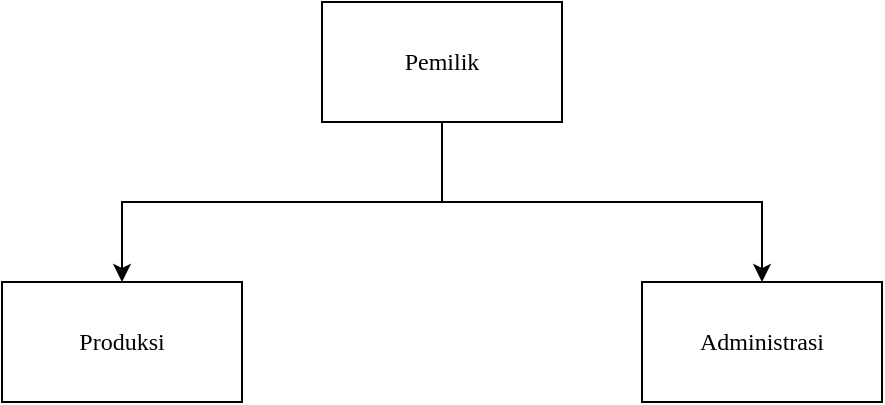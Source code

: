 <mxfile version="21.2.1" type="github" pages="10">
  <diagram id="vZDnFSC2D1tyNz5heUoH" name="Struktur Organisasi">
    <mxGraphModel dx="794" dy="430" grid="1" gridSize="10" guides="1" tooltips="1" connect="1" arrows="1" fold="1" page="1" pageScale="1" pageWidth="827" pageHeight="1169" math="0" shadow="0">
      <root>
        <mxCell id="0" />
        <mxCell id="1" parent="0" />
        <mxCell id="NtW4UVM6Oo5TbCVGNBI4-8" value="" style="group" parent="1" vertex="1" connectable="0">
          <mxGeometry x="200" y="100" width="440" height="200" as="geometry" />
        </mxCell>
        <mxCell id="NtW4UVM6Oo5TbCVGNBI4-1" value="Pemilik" style="rounded=0;whiteSpace=wrap;html=1;fontFamily=Times New Roman;" parent="NtW4UVM6Oo5TbCVGNBI4-8" vertex="1">
          <mxGeometry x="160" width="120" height="60" as="geometry" />
        </mxCell>
        <mxCell id="NtW4UVM6Oo5TbCVGNBI4-2" value="&lt;font face=&quot;Times New Roman&quot;&gt;Produksi&lt;/font&gt;" style="rounded=0;whiteSpace=wrap;html=1;" parent="NtW4UVM6Oo5TbCVGNBI4-8" vertex="1">
          <mxGeometry y="140" width="120" height="60" as="geometry" />
        </mxCell>
        <mxCell id="NtW4UVM6Oo5TbCVGNBI4-5" style="edgeStyle=orthogonalEdgeStyle;rounded=0;orthogonalLoop=1;jettySize=auto;html=1;entryX=0.5;entryY=0;entryDx=0;entryDy=0;exitX=0.5;exitY=1;exitDx=0;exitDy=0;" parent="NtW4UVM6Oo5TbCVGNBI4-8" source="NtW4UVM6Oo5TbCVGNBI4-1" target="NtW4UVM6Oo5TbCVGNBI4-2" edge="1">
          <mxGeometry relative="1" as="geometry" />
        </mxCell>
        <mxCell id="NtW4UVM6Oo5TbCVGNBI4-3" value="Administrasi" style="rounded=0;whiteSpace=wrap;html=1;fontFamily=Times New Roman;" parent="NtW4UVM6Oo5TbCVGNBI4-8" vertex="1">
          <mxGeometry x="320" y="140" width="120" height="60" as="geometry" />
        </mxCell>
        <mxCell id="NtW4UVM6Oo5TbCVGNBI4-7" style="edgeStyle=orthogonalEdgeStyle;rounded=0;orthogonalLoop=1;jettySize=auto;html=1;entryX=0.5;entryY=0;entryDx=0;entryDy=0;exitX=0.5;exitY=1;exitDx=0;exitDy=0;" parent="NtW4UVM6Oo5TbCVGNBI4-8" source="NtW4UVM6Oo5TbCVGNBI4-1" target="NtW4UVM6Oo5TbCVGNBI4-3" edge="1">
          <mxGeometry relative="1" as="geometry">
            <mxPoint x="380" y="60" as="sourcePoint" />
          </mxGeometry>
        </mxCell>
      </root>
    </mxGraphModel>
  </diagram>
  <diagram id="g7wL30-Vp2zmxhBDSo5W" name="Flowchart Revisi Sistem Lama">
    <mxGraphModel grid="1" page="1" gridSize="10" guides="1" tooltips="1" connect="1" arrows="1" fold="1" pageScale="1" pageWidth="827" pageHeight="1169" math="0" shadow="0">
      <root>
        <mxCell id="0" />
        <mxCell id="1" parent="0" />
        <mxCell id="jF7IRT8qprifWWD5O9rB-1" value="Diagram Alir Dokumen Penjualan Sistem Lama" style="swimlane;childLayout=stackLayout;resizeParent=1;resizeParentMax=0;startSize=20;html=1;fontFamily=Times New Roman;" parent="1" vertex="1">
          <mxGeometry x="46" y="-1159" width="750" height="1069" as="geometry" />
        </mxCell>
        <mxCell id="jF7IRT8qprifWWD5O9rB-2" value="Pelanggan" style="swimlane;startSize=20;html=1;fontFamily=Times New Roman;" parent="jF7IRT8qprifWWD5O9rB-1" vertex="1">
          <mxGeometry y="20" width="185" height="1049" as="geometry" />
        </mxCell>
        <mxCell id="jF7IRT8qprifWWD5O9rB-3" style="edgeStyle=orthogonalEdgeStyle;rounded=0;orthogonalLoop=1;jettySize=auto;html=1;entryX=0;entryY=0.5;entryDx=0;entryDy=0;exitX=0;exitY=0.5;exitDx=0;exitDy=0;exitPerimeter=0;" parent="jF7IRT8qprifWWD5O9rB-2" edge="1">
          <mxGeometry relative="1" as="geometry">
            <Array as="points">
              <mxPoint x="14" y="395" />
              <mxPoint x="14" y="130" />
            </Array>
            <mxPoint x="66.5" y="130" as="targetPoint" />
          </mxGeometry>
        </mxCell>
        <mxCell id="jF7IRT8qprifWWD5O9rB-4" style="edgeStyle=orthogonalEdgeStyle;rounded=0;orthogonalLoop=1;jettySize=auto;html=1;entryX=0.5;entryY=0;entryDx=0;entryDy=0;" parent="jF7IRT8qprifWWD5O9rB-2" edge="1">
          <mxGeometry relative="1" as="geometry">
            <mxPoint x="105.04" y="444.5" as="sourcePoint" />
          </mxGeometry>
        </mxCell>
        <mxCell id="jF7IRT8qprifWWD5O9rB-10" style="edgeStyle=orthogonalEdgeStyle;rounded=0;orthogonalLoop=1;jettySize=auto;html=1;entryX=0.5;entryY=0;entryDx=0;entryDy=0;" parent="jF7IRT8qprifWWD5O9rB-2" edge="1">
          <mxGeometry relative="1" as="geometry">
            <mxPoint x="91" y="880" as="sourcePoint" />
          </mxGeometry>
        </mxCell>
        <mxCell id="jF7IRT8qprifWWD5O9rB-12" style="edgeStyle=orthogonalEdgeStyle;rounded=0;orthogonalLoop=1;jettySize=auto;html=1;entryX=0.5;entryY=0;entryDx=0;entryDy=0;" parent="jF7IRT8qprifWWD5O9rB-2" edge="1">
          <mxGeometry relative="1" as="geometry">
            <mxPoint x="91" y="980" as="sourcePoint" />
          </mxGeometry>
        </mxCell>
        <mxCell id="jF7IRT8qprifWWD5O9rB-15" style="edgeStyle=orthogonalEdgeStyle;rounded=0;orthogonalLoop=1;jettySize=auto;html=1;entryX=0.5;entryY=0;entryDx=0;entryDy=0;entryPerimeter=0;" parent="jF7IRT8qprifWWD5O9rB-2" edge="1">
          <mxGeometry relative="1" as="geometry">
            <mxPoint x="105" y="344.5" as="targetPoint" />
          </mxGeometry>
        </mxCell>
        <mxCell id="jF7IRT8qprifWWD5O9rB-17" style="edgeStyle=orthogonalEdgeStyle;rounded=0;orthogonalLoop=1;jettySize=auto;html=1;entryX=0.5;entryY=0;entryDx=0;entryDy=0;entryPerimeter=0;" parent="jF7IRT8qprifWWD5O9rB-2" edge="1">
          <mxGeometry relative="1" as="geometry">
            <mxPoint x="105.04" y="270" as="sourcePoint" />
          </mxGeometry>
        </mxCell>
        <mxCell id="jF7IRT8qprifWWD5O9rB-19" style="edgeStyle=orthogonalEdgeStyle;rounded=0;orthogonalLoop=1;jettySize=auto;html=1;entryX=0.5;entryY=0;entryDx=0;entryDy=0;" parent="jF7IRT8qprifWWD5O9rB-2" edge="1">
          <mxGeometry relative="1" as="geometry">
            <mxPoint x="105" y="160" as="sourcePoint" />
          </mxGeometry>
        </mxCell>
        <mxCell id="jF7IRT8qprifWWD5O9rB-21" style="edgeStyle=orthogonalEdgeStyle;rounded=0;orthogonalLoop=1;jettySize=auto;html=1;entryX=0.5;entryY=0;entryDx=0;entryDy=0;entryPerimeter=0;" parent="jF7IRT8qprifWWD5O9rB-2" edge="1">
          <mxGeometry relative="1" as="geometry">
            <mxPoint x="105.04" y="540" as="sourcePoint" />
          </mxGeometry>
        </mxCell>
        <mxCell id="jF7IRT8qprifWWD5O9rB-24" style="edgeStyle=orthogonalEdgeStyle;rounded=0;orthogonalLoop=1;jettySize=auto;html=1;entryX=0.5;entryY=0;entryDx=0;entryDy=0;entryPerimeter=0;exitX=0.496;exitY=0.85;exitDx=0;exitDy=0;exitPerimeter=0;" parent="jF7IRT8qprifWWD5O9rB-2" edge="1">
          <mxGeometry relative="1" as="geometry">
            <mxPoint x="90.72" y="725.05" as="sourcePoint" />
          </mxGeometry>
        </mxCell>
        <mxCell id="jF7IRT8qprifWWD5O9rB-27" style="edgeStyle=orthogonalEdgeStyle;rounded=0;orthogonalLoop=1;jettySize=auto;html=1;entryX=0.5;entryY=0;entryDx=0;entryDy=0;entryPerimeter=0;exitX=0.505;exitY=0.862;exitDx=0;exitDy=0;exitPerimeter=0;" parent="jF7IRT8qprifWWD5O9rB-2" edge="1">
          <mxGeometry relative="1" as="geometry">
            <mxPoint x="91.3" y="1045.86" as="sourcePoint" />
          </mxGeometry>
        </mxCell>
        <mxCell id="jF7IRT8qprifWWD5O9rB-30" style="edgeStyle=orthogonalEdgeStyle;rounded=0;orthogonalLoop=1;jettySize=auto;html=1;entryX=0.5;entryY=0;entryDx=0;entryDy=0;" parent="jF7IRT8qprifWWD5O9rB-2" edge="1">
          <mxGeometry relative="1" as="geometry">
            <mxPoint x="91.04" y="650" as="sourcePoint" />
          </mxGeometry>
        </mxCell>
        <mxCell id="jF7IRT8qprifWWD5O9rB-89" value="" style="edgeStyle=orthogonalEdgeStyle;rounded=0;orthogonalLoop=1;jettySize=auto;html=1;fontFamily=Times New Roman;" parent="jF7IRT8qprifWWD5O9rB-2" source="jF7IRT8qprifWWD5O9rB-87" target="jF7IRT8qprifWWD5O9rB-88" edge="1">
          <mxGeometry relative="1" as="geometry" />
        </mxCell>
        <mxCell id="jF7IRT8qprifWWD5O9rB-87" value="Memilih &lt;br&gt;produk yang &lt;br&gt;ada di &lt;br&gt;katalog" style="verticalLabelPosition=middle;verticalAlign=middle;html=1;shape=trapezoid;perimeter=trapezoidPerimeter;whiteSpace=wrap;size=0.23;arcSize=10;flipV=1;labelPosition=center;align=center;strokeWidth=2;fontFamily=Times New Roman;" parent="jF7IRT8qprifWWD5O9rB-2" vertex="1">
          <mxGeometry x="42.5" y="40" width="100" height="60" as="geometry" />
        </mxCell>
        <mxCell id="jF7IRT8qprifWWD5O9rB-88" value="1" style="ellipse;whiteSpace=wrap;html=1;arcSize=10;strokeWidth=2;fontFamily=Times New Roman;" parent="jF7IRT8qprifWWD5O9rB-2" vertex="1">
          <mxGeometry x="77.5" y="120" width="30" height="30" as="geometry" />
        </mxCell>
        <mxCell id="oIML20XSxgXdqPnsTCAv-5" style="edgeStyle=orthogonalEdgeStyle;rounded=0;orthogonalLoop=1;jettySize=auto;html=1;entryX=0.5;entryY=0;entryDx=0;entryDy=0;fontFamily=Times New Roman;" parent="jF7IRT8qprifWWD5O9rB-2" source="oIML20XSxgXdqPnsTCAv-3" target="oIML20XSxgXdqPnsTCAv-4" edge="1">
          <mxGeometry relative="1" as="geometry" />
        </mxCell>
        <mxCell id="oIML20XSxgXdqPnsTCAv-3" value="2" style="ellipse;whiteSpace=wrap;html=1;arcSize=10;strokeWidth=2;fontFamily=Times New Roman;" parent="jF7IRT8qprifWWD5O9rB-2" vertex="1">
          <mxGeometry x="81.25" y="159" width="30" height="30" as="geometry" />
        </mxCell>
        <mxCell id="oIML20XSxgXdqPnsTCAv-7" value="" style="edgeStyle=orthogonalEdgeStyle;rounded=0;orthogonalLoop=1;jettySize=auto;html=1;fontFamily=Times New Roman;" parent="jF7IRT8qprifWWD5O9rB-2" source="oIML20XSxgXdqPnsTCAv-4" target="oIML20XSxgXdqPnsTCAv-6" edge="1">
          <mxGeometry relative="1" as="geometry" />
        </mxCell>
        <mxCell id="oIML20XSxgXdqPnsTCAv-4" value="Menerima estimasi waktu ,&lt;br&gt;biaya&amp;nbsp;" style="verticalLabelPosition=middle;verticalAlign=middle;html=1;shape=trapezoid;perimeter=trapezoidPerimeter;whiteSpace=wrap;size=0.23;arcSize=10;flipV=1;labelPosition=center;align=center;strokeWidth=2;fontFamily=Times New Roman;" parent="jF7IRT8qprifWWD5O9rB-2" vertex="1">
          <mxGeometry x="42.5" y="219" width="107.5" height="61" as="geometry" />
        </mxCell>
        <mxCell id="oIML20XSxgXdqPnsTCAv-8" style="edgeStyle=orthogonalEdgeStyle;rounded=0;orthogonalLoop=1;jettySize=auto;html=1;entryX=0;entryY=0.5;entryDx=0;entryDy=0;fontFamily=Times New Roman;" parent="jF7IRT8qprifWWD5O9rB-2" source="oIML20XSxgXdqPnsTCAv-6" target="jF7IRT8qprifWWD5O9rB-87" edge="1">
          <mxGeometry relative="1" as="geometry">
            <Array as="points">
              <mxPoint x="14" y="345" />
              <mxPoint x="14" y="70" />
            </Array>
          </mxGeometry>
        </mxCell>
        <mxCell id="oIML20XSxgXdqPnsTCAv-9" value="Tidak" style="edgeLabel;html=1;align=center;verticalAlign=middle;resizable=0;points=[];fontFamily=Times New Roman;fontSize=12;" parent="oIML20XSxgXdqPnsTCAv-8" vertex="1" connectable="0">
          <mxGeometry x="-0.607" y="-2" relative="1" as="geometry">
            <mxPoint x="18" y="3" as="offset" />
          </mxGeometry>
        </mxCell>
        <mxCell id="oIML20XSxgXdqPnsTCAv-12" value="Ya" style="edgeLabel;html=1;align=center;verticalAlign=middle;resizable=0;points=[];fontFamily=Times New Roman;fontSize=12;" parent="oIML20XSxgXdqPnsTCAv-8" vertex="1" connectable="0">
          <mxGeometry x="-0.607" y="-2" relative="1" as="geometry">
            <mxPoint x="98" y="92" as="offset" />
          </mxGeometry>
        </mxCell>
        <mxCell id="oIML20XSxgXdqPnsTCAv-11" style="edgeStyle=orthogonalEdgeStyle;rounded=0;orthogonalLoop=1;jettySize=auto;html=1;entryX=0.5;entryY=0;entryDx=0;entryDy=0;fontFamily=Times New Roman;" parent="jF7IRT8qprifWWD5O9rB-2" source="oIML20XSxgXdqPnsTCAv-6" target="oIML20XSxgXdqPnsTCAv-10" edge="1">
          <mxGeometry relative="1" as="geometry" />
        </mxCell>
        <mxCell id="oIML20XSxgXdqPnsTCAv-6" value="&lt;font style=&quot;font-size: 12px;&quot;&gt;Setuju&lt;/font&gt;" style="rhombus;whiteSpace=wrap;html=1;arcSize=10;strokeWidth=2;fontFamily=Times New Roman;" parent="jF7IRT8qprifWWD5O9rB-2" vertex="1">
          <mxGeometry x="44.75" y="319" width="103" height="91" as="geometry" />
        </mxCell>
        <mxCell id="1ilDXV9sBs88fpK0eCIo-2" style="edgeStyle=orthogonalEdgeStyle;rounded=0;orthogonalLoop=1;jettySize=auto;html=1;entryX=0.5;entryY=0;entryDx=0;entryDy=0;fontFamily=Times New Roman;" parent="jF7IRT8qprifWWD5O9rB-2" source="oIML20XSxgXdqPnsTCAv-10" target="1ilDXV9sBs88fpK0eCIo-1" edge="1">
          <mxGeometry relative="1" as="geometry" />
        </mxCell>
        <mxCell id="oIML20XSxgXdqPnsTCAv-10" value="Melakukan pembayaran" style="verticalLabelPosition=middle;verticalAlign=middle;html=1;shape=trapezoid;perimeter=trapezoidPerimeter;whiteSpace=wrap;size=0.23;arcSize=10;flipV=1;labelPosition=center;align=center;strokeWidth=2;fontFamily=Times New Roman;" parent="jF7IRT8qprifWWD5O9rB-2" vertex="1">
          <mxGeometry x="46.25" y="443" width="100" height="60" as="geometry" />
        </mxCell>
        <mxCell id="1ilDXV9sBs88fpK0eCIo-1" value="3" style="ellipse;whiteSpace=wrap;html=1;arcSize=10;strokeWidth=2;fontFamily=Times New Roman;" parent="jF7IRT8qprifWWD5O9rB-2" vertex="1">
          <mxGeometry x="81.25" y="525" width="30" height="30" as="geometry" />
        </mxCell>
        <mxCell id="mj7FDuWH92zb_4XgqpjZ-3" style="edgeStyle=orthogonalEdgeStyle;rounded=0;orthogonalLoop=1;jettySize=auto;html=1;entryX=0.5;entryY=0;entryDx=0;entryDy=0;fontFamily=Times New Roman;" parent="jF7IRT8qprifWWD5O9rB-2" source="mj7FDuWH92zb_4XgqpjZ-1" target="mj7FDuWH92zb_4XgqpjZ-2" edge="1">
          <mxGeometry relative="1" as="geometry" />
        </mxCell>
        <mxCell id="mj7FDuWH92zb_4XgqpjZ-1" value="4" style="ellipse;whiteSpace=wrap;html=1;arcSize=10;strokeWidth=2;fontFamily=Times New Roman;" parent="jF7IRT8qprifWWD5O9rB-2" vertex="1">
          <mxGeometry x="77.5" y="569" width="30" height="30" as="geometry" />
        </mxCell>
        <mxCell id="EF0ScpAiNH-7M8VniCFo-16" style="edgeStyle=orthogonalEdgeStyle;rounded=0;orthogonalLoop=1;jettySize=auto;html=1;entryX=0.5;entryY=0;entryDx=0;entryDy=0;exitX=0.497;exitY=0.866;exitDx=0;exitDy=0;exitPerimeter=0;fontFamily=Times New Roman;" parent="jF7IRT8qprifWWD5O9rB-2" source="mj7FDuWH92zb_4XgqpjZ-2" target="EF0ScpAiNH-7M8VniCFo-15" edge="1">
          <mxGeometry relative="1" as="geometry" />
        </mxCell>
        <mxCell id="mj7FDuWH92zb_4XgqpjZ-2" value="Nota 1" style="shape=document;whiteSpace=wrap;html=1;boundedLbl=1;arcSize=10;strokeWidth=2;fontFamily=Times New Roman;" parent="jF7IRT8qprifWWD5O9rB-2" vertex="1">
          <mxGeometry x="52.5" y="629" width="80" height="50" as="geometry" />
        </mxCell>
        <mxCell id="EF0ScpAiNH-7M8VniCFo-15" value="5" style="ellipse;whiteSpace=wrap;html=1;arcSize=10;strokeWidth=2;fontFamily=Times New Roman;" parent="jF7IRT8qprifWWD5O9rB-2" vertex="1">
          <mxGeometry x="77.5" y="699" width="30" height="30" as="geometry" />
        </mxCell>
        <mxCell id="EF0ScpAiNH-7M8VniCFo-17" value="6" style="ellipse;whiteSpace=wrap;html=1;arcSize=10;strokeWidth=2;fontFamily=Times New Roman;" parent="jF7IRT8qprifWWD5O9rB-2" vertex="1">
          <mxGeometry x="52.5" y="739" width="30" height="30" as="geometry" />
        </mxCell>
        <mxCell id="EF0ScpAiNH-7M8VniCFo-23" style="edgeStyle=orthogonalEdgeStyle;rounded=0;orthogonalLoop=1;jettySize=auto;html=1;entryX=0.5;entryY=0;entryDx=0;entryDy=0;fontFamily=Times New Roman;exitX=0.5;exitY=1;exitDx=0;exitDy=0;" parent="jF7IRT8qprifWWD5O9rB-2" source="EF0ScpAiNH-7M8VniCFo-17" target="EF0ScpAiNH-7M8VniCFo-22" edge="1">
          <mxGeometry relative="1" as="geometry">
            <mxPoint x="67.5" y="769" as="sourcePoint" />
          </mxGeometry>
        </mxCell>
        <mxCell id="EF0ScpAiNH-7M8VniCFo-25" style="edgeStyle=orthogonalEdgeStyle;rounded=0;orthogonalLoop=1;jettySize=auto;html=1;entryX=0;entryY=0.5;entryDx=0;entryDy=0;exitX=0.5;exitY=0.865;exitDx=0;exitDy=0;exitPerimeter=0;fontFamily=Times New Roman;" parent="jF7IRT8qprifWWD5O9rB-2" source="EF0ScpAiNH-7M8VniCFo-22" target="EF0ScpAiNH-7M8VniCFo-24" edge="1">
          <mxGeometry relative="1" as="geometry" />
        </mxCell>
        <mxCell id="EF0ScpAiNH-7M8VniCFo-22" value="Nota 1" style="shape=document;whiteSpace=wrap;html=1;boundedLbl=1;arcSize=10;strokeWidth=2;fontFamily=Times New Roman;" parent="jF7IRT8qprifWWD5O9rB-2" vertex="1">
          <mxGeometry x="27.5" y="799" width="80" height="50" as="geometry" />
        </mxCell>
        <mxCell id="EF0ScpAiNH-7M8VniCFo-24" value="T" style="triangle;whiteSpace=wrap;html=1;dashed=0;direction=south;strokeWidth=2;fontFamily=Times New Roman;" parent="jF7IRT8qprifWWD5O9rB-2" vertex="1">
          <mxGeometry x="52" y="869" width="31" height="31" as="geometry" />
        </mxCell>
        <mxCell id="bOgcD6syja2ufCfuFhfG-10" value="" style="edgeStyle=orthogonalEdgeStyle;rounded=0;orthogonalLoop=1;jettySize=auto;html=1;" parent="jF7IRT8qprifWWD5O9rB-2" edge="1">
          <mxGeometry relative="1" as="geometry">
            <mxPoint x="117.5" y="899" as="sourcePoint" />
          </mxGeometry>
        </mxCell>
        <mxCell id="bOgcD6syja2ufCfuFhfG-12" value="" style="edgeStyle=orthogonalEdgeStyle;rounded=0;orthogonalLoop=1;jettySize=auto;html=1;" parent="jF7IRT8qprifWWD5O9rB-2" edge="1">
          <mxGeometry relative="1" as="geometry">
            <mxPoint x="117.556" y="989" as="sourcePoint" />
          </mxGeometry>
        </mxCell>
        <mxCell id="jF7IRT8qprifWWD5O9rB-31" value="Admin" style="swimlane;startSize=20;html=1;fontFamily=Times New Roman;" parent="jF7IRT8qprifWWD5O9rB-1" vertex="1">
          <mxGeometry x="185" y="20" width="215" height="1049" as="geometry" />
        </mxCell>
        <mxCell id="jF7IRT8qprifWWD5O9rB-92" value="" style="edgeStyle=orthogonalEdgeStyle;rounded=0;orthogonalLoop=1;jettySize=auto;html=1;entryX=0.5;entryY=0;entryDx=0;entryDy=0;fontFamily=Times New Roman;" parent="jF7IRT8qprifWWD5O9rB-31" source="jF7IRT8qprifWWD5O9rB-90" target="jF7IRT8qprifWWD5O9rB-93" edge="1">
          <mxGeometry relative="1" as="geometry">
            <mxPoint x="107.5" y="135" as="targetPoint" />
          </mxGeometry>
        </mxCell>
        <mxCell id="jF7IRT8qprifWWD5O9rB-90" value="1" style="ellipse;whiteSpace=wrap;html=1;arcSize=10;strokeWidth=2;fontFamily=Times New Roman;" parent="jF7IRT8qprifWWD5O9rB-31" vertex="1">
          <mxGeometry x="92.5" y="40" width="30" height="30" as="geometry" />
        </mxCell>
        <mxCell id="oIML20XSxgXdqPnsTCAv-2" style="edgeStyle=orthogonalEdgeStyle;rounded=0;orthogonalLoop=1;jettySize=auto;html=1;entryX=0.5;entryY=0;entryDx=0;entryDy=0;fontFamily=Times New Roman;" parent="jF7IRT8qprifWWD5O9rB-31" source="jF7IRT8qprifWWD5O9rB-93" target="oIML20XSxgXdqPnsTCAv-1" edge="1">
          <mxGeometry relative="1" as="geometry" />
        </mxCell>
        <mxCell id="jF7IRT8qprifWWD5O9rB-93" value="Menghitung estimasi waktu biaya" style="verticalLabelPosition=middle;verticalAlign=middle;html=1;shape=trapezoid;perimeter=trapezoidPerimeter;whiteSpace=wrap;size=0.23;arcSize=10;flipV=1;labelPosition=center;align=center;strokeWidth=2;fontFamily=Times New Roman;" parent="jF7IRT8qprifWWD5O9rB-31" vertex="1">
          <mxGeometry x="57.5" y="89" width="100" height="60" as="geometry" />
        </mxCell>
        <mxCell id="oIML20XSxgXdqPnsTCAv-1" value="2" style="ellipse;whiteSpace=wrap;html=1;arcSize=10;strokeWidth=2;fontFamily=Times New Roman;" parent="jF7IRT8qprifWWD5O9rB-31" vertex="1">
          <mxGeometry x="92.5" y="169" width="30" height="30" as="geometry" />
        </mxCell>
        <mxCell id="ti8S3Lx1-ZvVf2PqV3U6-2" style="edgeStyle=orthogonalEdgeStyle;rounded=0;orthogonalLoop=1;jettySize=auto;html=1;entryX=0.5;entryY=0;entryDx=0;entryDy=0;fontFamily=Times New Roman;" parent="jF7IRT8qprifWWD5O9rB-31" source="1ilDXV9sBs88fpK0eCIo-3" target="ti8S3Lx1-ZvVf2PqV3U6-1" edge="1">
          <mxGeometry relative="1" as="geometry" />
        </mxCell>
        <mxCell id="1ilDXV9sBs88fpK0eCIo-3" value="3" style="ellipse;whiteSpace=wrap;html=1;arcSize=10;strokeWidth=2;fontFamily=Times New Roman;" parent="jF7IRT8qprifWWD5O9rB-31" vertex="1">
          <mxGeometry x="92.5" y="219" width="30" height="30" as="geometry" />
        </mxCell>
        <mxCell id="ti8S3Lx1-ZvVf2PqV3U6-43" style="edgeStyle=orthogonalEdgeStyle;rounded=0;orthogonalLoop=1;jettySize=auto;html=1;entryX=0.5;entryY=0;entryDx=0;entryDy=0;fontFamily=Times New Roman;" parent="jF7IRT8qprifWWD5O9rB-31" source="ti8S3Lx1-ZvVf2PqV3U6-1" target="ti8S3Lx1-ZvVf2PqV3U6-42" edge="1">
          <mxGeometry relative="1" as="geometry" />
        </mxCell>
        <mxCell id="ti8S3Lx1-ZvVf2PqV3U6-1" value="Menerima pembayaran" style="verticalLabelPosition=middle;verticalAlign=middle;html=1;shape=trapezoid;perimeter=trapezoidPerimeter;whiteSpace=wrap;size=0.23;arcSize=10;flipV=1;labelPosition=center;align=center;strokeWidth=2;fontFamily=Times New Roman;" parent="jF7IRT8qprifWWD5O9rB-31" vertex="1">
          <mxGeometry x="57.5" y="269" width="100" height="60" as="geometry" />
        </mxCell>
        <mxCell id="EyYiwMtLVUCdOwwy27S2-5" value="" style="edgeStyle=orthogonalEdgeStyle;rounded=0;orthogonalLoop=1;jettySize=auto;html=1;fontFamily=Times New Roman;" parent="jF7IRT8qprifWWD5O9rB-31" source="ti8S3Lx1-ZvVf2PqV3U6-42" target="EyYiwMtLVUCdOwwy27S2-4" edge="1">
          <mxGeometry relative="1" as="geometry" />
        </mxCell>
        <mxCell id="ti8S3Lx1-ZvVf2PqV3U6-42" value="Membuat &lt;br&gt;nota" style="verticalLabelPosition=middle;verticalAlign=middle;html=1;shape=trapezoid;perimeter=trapezoidPerimeter;whiteSpace=wrap;size=0.23;arcSize=10;flipV=1;labelPosition=center;align=center;strokeWidth=2;fontFamily=Times New Roman;" parent="jF7IRT8qprifWWD5O9rB-31" vertex="1">
          <mxGeometry x="57.5" y="349" width="100" height="60" as="geometry" />
        </mxCell>
        <mxCell id="EyYiwMtLVUCdOwwy27S2-3" value="4" style="ellipse;whiteSpace=wrap;html=1;arcSize=10;strokeWidth=2;fontFamily=Times New Roman;" parent="jF7IRT8qprifWWD5O9rB-31" vertex="1">
          <mxGeometry x="27.5" y="540" width="30" height="30" as="geometry" />
        </mxCell>
        <mxCell id="EyYiwMtLVUCdOwwy27S2-7" style="edgeStyle=orthogonalEdgeStyle;rounded=0;orthogonalLoop=1;jettySize=auto;html=1;entryX=0.5;entryY=0;entryDx=0;entryDy=0;fontFamily=Times New Roman;" parent="jF7IRT8qprifWWD5O9rB-31" source="EyYiwMtLVUCdOwwy27S2-4" target="EyYiwMtLVUCdOwwy27S2-3" edge="1">
          <mxGeometry relative="1" as="geometry" />
        </mxCell>
        <mxCell id="EyYiwMtLVUCdOwwy27S2-4" value="Nota 1" style="shape=document;whiteSpace=wrap;html=1;boundedLbl=1;arcSize=10;strokeWidth=2;fontFamily=Times New Roman;" parent="jF7IRT8qprifWWD5O9rB-31" vertex="1">
          <mxGeometry x="67.5" y="439" width="80" height="50" as="geometry" />
        </mxCell>
        <mxCell id="5DcYKXRTvROdLXpJRPtm-2" style="edgeStyle=orthogonalEdgeStyle;rounded=0;orthogonalLoop=1;jettySize=auto;html=1;entryX=0.5;entryY=0;entryDx=0;entryDy=0;exitX=0.496;exitY=0.855;exitDx=0;exitDy=0;exitPerimeter=0;fontFamily=Times New Roman;" parent="jF7IRT8qprifWWD5O9rB-31" source="EyYiwMtLVUCdOwwy27S2-6" target="5DcYKXRTvROdLXpJRPtm-1" edge="1">
          <mxGeometry relative="1" as="geometry" />
        </mxCell>
        <mxCell id="EyYiwMtLVUCdOwwy27S2-6" value="Nota 2" style="shape=document;whiteSpace=wrap;html=1;boundedLbl=1;arcSize=10;strokeWidth=2;fontFamily=Times New Roman;" parent="jF7IRT8qprifWWD5O9rB-31" vertex="1">
          <mxGeometry x="92.5" y="469" width="80" height="50" as="geometry" />
        </mxCell>
        <mxCell id="HWmzDeSKtObSz15moGzx-2" style="edgeStyle=orthogonalEdgeStyle;rounded=0;orthogonalLoop=1;jettySize=auto;html=1;entryX=0.5;entryY=0;entryDx=0;entryDy=0;fontFamily=Times New Roman;" parent="jF7IRT8qprifWWD5O9rB-31" source="5DcYKXRTvROdLXpJRPtm-1" target="HWmzDeSKtObSz15moGzx-1" edge="1">
          <mxGeometry relative="1" as="geometry" />
        </mxCell>
        <mxCell id="5DcYKXRTvROdLXpJRPtm-1" value="Membuat &lt;br&gt;Laporan&amp;nbsp;" style="verticalLabelPosition=middle;verticalAlign=middle;html=1;shape=trapezoid;perimeter=trapezoidPerimeter;whiteSpace=wrap;size=0.23;arcSize=10;flipV=1;labelPosition=center;align=center;strokeWidth=2;fontFamily=Times New Roman;" parent="jF7IRT8qprifWWD5O9rB-31" vertex="1">
          <mxGeometry x="82.5" y="549" width="100" height="60" as="geometry" />
        </mxCell>
        <mxCell id="QqptpB0EyuIFXR5vB9Jd-2" style="edgeStyle=orthogonalEdgeStyle;rounded=0;orthogonalLoop=1;jettySize=auto;html=1;entryX=0;entryY=0.5;entryDx=0;entryDy=0;fontFamily=Times New Roman;" parent="jF7IRT8qprifWWD5O9rB-31" source="HWmzDeSKtObSz15moGzx-1" target="QqptpB0EyuIFXR5vB9Jd-1" edge="1">
          <mxGeometry relative="1" as="geometry" />
        </mxCell>
        <mxCell id="HWmzDeSKtObSz15moGzx-1" value="Nota 2" style="shape=document;whiteSpace=wrap;html=1;boundedLbl=1;arcSize=10;strokeWidth=2;fontFamily=Times New Roman;" parent="jF7IRT8qprifWWD5O9rB-31" vertex="1">
          <mxGeometry x="92.5" y="639" width="80" height="50" as="geometry" />
        </mxCell>
        <mxCell id="EF0ScpAiNH-7M8VniCFo-19" style="edgeStyle=orthogonalEdgeStyle;rounded=0;orthogonalLoop=1;jettySize=auto;html=1;entryX=0.5;entryY=0;entryDx=0;entryDy=0;exitX=0;exitY=0.5;exitDx=0;exitDy=0;fontFamily=Times New Roman;" parent="jF7IRT8qprifWWD5O9rB-31" source="HWmzDeSKtObSz15moGzx-3" target="QqptpB0EyuIFXR5vB9Jd-3" edge="1">
          <mxGeometry relative="1" as="geometry">
            <Array as="points">
              <mxPoint x="89" y="694" />
              <mxPoint x="89" y="779" />
              <mxPoint x="163" y="779" />
            </Array>
          </mxGeometry>
        </mxCell>
        <mxCell id="HWmzDeSKtObSz15moGzx-3" value="Laporan Penjualan 1" style="shape=document;whiteSpace=wrap;html=1;boundedLbl=1;arcSize=10;strokeWidth=2;fontFamily=Times New Roman;" parent="jF7IRT8qprifWWD5O9rB-31" vertex="1">
          <mxGeometry x="103" y="669" width="80" height="50" as="geometry" />
        </mxCell>
        <mxCell id="EF0ScpAiNH-7M8VniCFo-18" style="edgeStyle=orthogonalEdgeStyle;rounded=0;orthogonalLoop=1;jettySize=auto;html=1;entryX=0.5;entryY=0;entryDx=0;entryDy=0;exitX=0.501;exitY=0.86;exitDx=0;exitDy=0;exitPerimeter=0;fontFamily=Times New Roman;" parent="jF7IRT8qprifWWD5O9rB-31" source="HWmzDeSKtObSz15moGzx-4" target="QqptpB0EyuIFXR5vB9Jd-3" edge="1">
          <mxGeometry relative="1" as="geometry" />
        </mxCell>
        <mxCell id="HWmzDeSKtObSz15moGzx-4" value="Laporan Penjualan 2" style="shape=document;whiteSpace=wrap;html=1;boundedLbl=1;arcSize=10;strokeWidth=2;fontFamily=Times New Roman;" parent="jF7IRT8qprifWWD5O9rB-31" vertex="1">
          <mxGeometry x="122.5" y="699" width="80" height="50" as="geometry" />
        </mxCell>
        <mxCell id="QqptpB0EyuIFXR5vB9Jd-1" value="T" style="triangle;whiteSpace=wrap;html=1;dashed=0;direction=south;strokeWidth=2;fontFamily=Times New Roman;" parent="jF7IRT8qprifWWD5O9rB-31" vertex="1">
          <mxGeometry x="51.5" y="749" width="31" height="31" as="geometry" />
        </mxCell>
        <mxCell id="QqptpB0EyuIFXR5vB9Jd-3" value="7" style="ellipse;whiteSpace=wrap;html=1;arcSize=10;strokeWidth=2;fontFamily=Times New Roman;" parent="jF7IRT8qprifWWD5O9rB-31" vertex="1">
          <mxGeometry x="147.5" y="809" width="30" height="30" as="geometry" />
        </mxCell>
        <mxCell id="et8bvWmZi_o0FmYTNM4M-10" style="edgeStyle=orthogonalEdgeStyle;rounded=0;orthogonalLoop=1;jettySize=auto;html=1;entryX=0.5;entryY=0;entryDx=0;entryDy=0;fontFamily=Times New Roman;" parent="jF7IRT8qprifWWD5O9rB-31" source="et8bvWmZi_o0FmYTNM4M-8" target="et8bvWmZi_o0FmYTNM4M-9" edge="1">
          <mxGeometry relative="1" as="geometry" />
        </mxCell>
        <mxCell id="et8bvWmZi_o0FmYTNM4M-8" value="8" style="ellipse;whiteSpace=wrap;html=1;arcSize=10;strokeWidth=2;fontFamily=Times New Roman;" parent="jF7IRT8qprifWWD5O9rB-31" vertex="1">
          <mxGeometry x="52.5" y="849" width="30" height="30" as="geometry" />
        </mxCell>
        <mxCell id="et8bvWmZi_o0FmYTNM4M-13" style="edgeStyle=orthogonalEdgeStyle;rounded=0;orthogonalLoop=1;jettySize=auto;html=1;entryX=0;entryY=0.5;entryDx=0;entryDy=0;exitX=0.506;exitY=0.845;exitDx=0;exitDy=0;exitPerimeter=0;fontFamily=Times New Roman;" parent="jF7IRT8qprifWWD5O9rB-31" source="et8bvWmZi_o0FmYTNM4M-9" target="et8bvWmZi_o0FmYTNM4M-11" edge="1">
          <mxGeometry relative="1" as="geometry" />
        </mxCell>
        <mxCell id="et8bvWmZi_o0FmYTNM4M-9" value="Laporan Penjualan 2" style="shape=document;whiteSpace=wrap;html=1;boundedLbl=1;arcSize=10;strokeWidth=2;fontFamily=Times New Roman;" parent="jF7IRT8qprifWWD5O9rB-31" vertex="1">
          <mxGeometry x="27" y="909" width="80" height="50" as="geometry" />
        </mxCell>
        <mxCell id="et8bvWmZi_o0FmYTNM4M-11" value="T" style="triangle;whiteSpace=wrap;html=1;dashed=0;direction=south;strokeWidth=2;fontFamily=Times New Roman;" parent="jF7IRT8qprifWWD5O9rB-31" vertex="1">
          <mxGeometry x="52" y="999" width="31" height="31" as="geometry" />
        </mxCell>
        <mxCell id="jF7IRT8qprifWWD5O9rB-62" value="Produksi" style="swimlane;startSize=20;html=1;fontFamily=Times New Roman;" parent="jF7IRT8qprifWWD5O9rB-1" vertex="1">
          <mxGeometry x="400" y="20" width="175" height="1049" as="geometry" />
        </mxCell>
        <mxCell id="EF0ScpAiNH-7M8VniCFo-10" style="edgeStyle=orthogonalEdgeStyle;rounded=0;orthogonalLoop=1;jettySize=auto;html=1;entryX=0.5;entryY=0;entryDx=0;entryDy=0;fontFamily=Times New Roman;" parent="jF7IRT8qprifWWD5O9rB-62" source="EF0ScpAiNH-7M8VniCFo-1" target="EF0ScpAiNH-7M8VniCFo-7" edge="1">
          <mxGeometry relative="1" as="geometry" />
        </mxCell>
        <mxCell id="EF0ScpAiNH-7M8VniCFo-1" value="5" style="strokeWidth=2;html=1;shape=mxgraph.flowchart.start_2;whiteSpace=wrap;fontFamily=Times New Roman;" parent="jF7IRT8qprifWWD5O9rB-62" vertex="1">
          <mxGeometry x="72.5" y="39" width="30" height="30" as="geometry" />
        </mxCell>
        <mxCell id="EF0ScpAiNH-7M8VniCFo-5" value="6" style="ellipse;whiteSpace=wrap;html=1;arcSize=10;strokeWidth=2;fontFamily=Times New Roman;" parent="jF7IRT8qprifWWD5O9rB-62" vertex="1">
          <mxGeometry x="72.5" y="369" width="30" height="30" as="geometry" />
        </mxCell>
        <mxCell id="EF0ScpAiNH-7M8VniCFo-12" style="edgeStyle=orthogonalEdgeStyle;rounded=0;orthogonalLoop=1;jettySize=auto;html=1;entryX=0.5;entryY=0;entryDx=0;entryDy=0;fontFamily=Times New Roman;exitX=0.502;exitY=0.842;exitDx=0;exitDy=0;exitPerimeter=0;" parent="jF7IRT8qprifWWD5O9rB-62" source="EF0ScpAiNH-7M8VniCFo-7" target="EF0ScpAiNH-7M8VniCFo-9" edge="1">
          <mxGeometry relative="1" as="geometry" />
        </mxCell>
        <mxCell id="EF0ScpAiNH-7M8VniCFo-7" value="Nota 1" style="shape=document;whiteSpace=wrap;html=1;boundedLbl=1;arcSize=10;strokeWidth=2;fontFamily=Times New Roman;" parent="jF7IRT8qprifWWD5O9rB-62" vertex="1">
          <mxGeometry x="47.5" y="89" width="80" height="50" as="geometry" />
        </mxCell>
        <mxCell id="EF0ScpAiNH-7M8VniCFo-14" style="edgeStyle=orthogonalEdgeStyle;rounded=0;orthogonalLoop=1;jettySize=auto;html=1;entryX=0.5;entryY=0;entryDx=0;entryDy=0;exitX=0.485;exitY=0.839;exitDx=0;exitDy=0;exitPerimeter=0;fontFamily=Times New Roman;" parent="jF7IRT8qprifWWD5O9rB-62" source="EF0ScpAiNH-7M8VniCFo-8" target="EF0ScpAiNH-7M8VniCFo-5" edge="1">
          <mxGeometry relative="1" as="geometry" />
        </mxCell>
        <mxCell id="EF0ScpAiNH-7M8VniCFo-8" value="Nota 1" style="shape=document;whiteSpace=wrap;html=1;boundedLbl=1;arcSize=10;strokeWidth=2;fontFamily=Times New Roman;" parent="jF7IRT8qprifWWD5O9rB-62" vertex="1">
          <mxGeometry x="47.5" y="289" width="80" height="50" as="geometry" />
        </mxCell>
        <mxCell id="EF0ScpAiNH-7M8VniCFo-13" style="edgeStyle=orthogonalEdgeStyle;rounded=0;orthogonalLoop=1;jettySize=auto;html=1;entryX=0.5;entryY=0;entryDx=0;entryDy=0;fontFamily=Times New Roman;" parent="jF7IRT8qprifWWD5O9rB-62" source="EF0ScpAiNH-7M8VniCFo-9" target="EF0ScpAiNH-7M8VniCFo-8" edge="1">
          <mxGeometry relative="1" as="geometry" />
        </mxCell>
        <mxCell id="EF0ScpAiNH-7M8VniCFo-9" value="Proses membuat pesanan" style="verticalLabelPosition=middle;verticalAlign=middle;html=1;shape=trapezoid;perimeter=trapezoidPerimeter;whiteSpace=wrap;size=0.23;arcSize=10;flipV=1;labelPosition=center;align=center;strokeWidth=2;fontSize=12;fontFamily=Times New Roman;" parent="jF7IRT8qprifWWD5O9rB-62" vertex="1">
          <mxGeometry x="33.75" y="169" width="107.5" height="71" as="geometry" />
        </mxCell>
        <mxCell id="kalhQbydglk4PejhR3ec-7" value="Pemilik" style="swimlane;startSize=20;html=1;fontFamily=Times New Roman;" parent="jF7IRT8qprifWWD5O9rB-1" vertex="1">
          <mxGeometry x="575" y="20" width="175" height="1049" as="geometry" />
        </mxCell>
        <mxCell id="kalhQbydglk4PejhR3ec-18" value="7" style="ellipse;whiteSpace=wrap;html=1;arcSize=10;strokeWidth=2;fontFamily=Times New Roman;" parent="kalhQbydglk4PejhR3ec-7" vertex="1">
          <mxGeometry x="76.5" y="39" width="30" height="30" as="geometry" />
        </mxCell>
        <mxCell id="kalhQbydglk4PejhR3ec-19" value="Laporan Penjualan 1" style="shape=document;whiteSpace=wrap;html=1;boundedLbl=1;arcSize=10;strokeWidth=2;fontFamily=Times New Roman;" parent="kalhQbydglk4PejhR3ec-7" vertex="1">
          <mxGeometry x="51.5" y="112" width="80" height="50" as="geometry" />
        </mxCell>
        <mxCell id="kalhQbydglk4PejhR3ec-17" style="edgeStyle=orthogonalEdgeStyle;rounded=0;orthogonalLoop=1;jettySize=auto;html=1;entryX=0.5;entryY=0;entryDx=0;entryDy=0;fontFamily=Times New Roman;" parent="kalhQbydglk4PejhR3ec-7" source="kalhQbydglk4PejhR3ec-18" target="kalhQbydglk4PejhR3ec-19" edge="1">
          <mxGeometry relative="1" as="geometry" />
        </mxCell>
        <mxCell id="kalhQbydglk4PejhR3ec-21" value="Laporan Penjualan 2" style="shape=document;whiteSpace=wrap;html=1;boundedLbl=1;arcSize=10;strokeWidth=2;fontFamily=Times New Roman;" parent="kalhQbydglk4PejhR3ec-7" vertex="1">
          <mxGeometry x="71" y="142" width="80" height="50" as="geometry" />
        </mxCell>
        <mxCell id="kalhQbydglk4PejhR3ec-23" value="Mengecek &lt;br&gt;laporan &lt;br&gt;penjualan" style="verticalLabelPosition=middle;verticalAlign=middle;html=1;shape=trapezoid;perimeter=trapezoidPerimeter;whiteSpace=wrap;size=0.23;arcSize=10;flipV=1;labelPosition=center;align=center;strokeWidth=2;fontSize=12;fontFamily=Times New Roman;" parent="kalhQbydglk4PejhR3ec-7" vertex="1">
          <mxGeometry x="61" y="222" width="100" height="60" as="geometry" />
        </mxCell>
        <mxCell id="kalhQbydglk4PejhR3ec-20" style="edgeStyle=orthogonalEdgeStyle;rounded=0;orthogonalLoop=1;jettySize=auto;html=1;entryX=0.5;entryY=0;entryDx=0;entryDy=0;exitX=0.498;exitY=0.861;exitDx=0;exitDy=0;exitPerimeter=0;fontFamily=Times New Roman;" parent="kalhQbydglk4PejhR3ec-7" source="kalhQbydglk4PejhR3ec-21" target="kalhQbydglk4PejhR3ec-23" edge="1">
          <mxGeometry relative="1" as="geometry" />
        </mxCell>
        <mxCell id="kalhQbydglk4PejhR3ec-25" value="Laporan Penjualan 1" style="shape=document;whiteSpace=wrap;html=1;boundedLbl=1;arcSize=10;strokeWidth=2;fontFamily=Times New Roman;" parent="kalhQbydglk4PejhR3ec-7" vertex="1">
          <mxGeometry x="71" y="312" width="80" height="50" as="geometry" />
        </mxCell>
        <mxCell id="kalhQbydglk4PejhR3ec-22" style="edgeStyle=orthogonalEdgeStyle;rounded=0;orthogonalLoop=1;jettySize=auto;html=1;entryX=0.5;entryY=0;entryDx=0;entryDy=0;fontFamily=Times New Roman;" parent="kalhQbydglk4PejhR3ec-7" source="kalhQbydglk4PejhR3ec-23" target="kalhQbydglk4PejhR3ec-25" edge="1">
          <mxGeometry relative="1" as="geometry" />
        </mxCell>
        <mxCell id="kalhQbydglk4PejhR3ec-27" value="Laporan Penjualan 2" style="shape=document;whiteSpace=wrap;html=1;boundedLbl=1;arcSize=10;strokeWidth=2;fontFamily=Times New Roman;" parent="kalhQbydglk4PejhR3ec-7" vertex="1">
          <mxGeometry x="89.5" y="339" width="80" height="50" as="geometry" />
        </mxCell>
        <mxCell id="kalhQbydglk4PejhR3ec-28" value="8" style="ellipse;whiteSpace=wrap;html=1;arcSize=10;strokeWidth=2;fontFamily=Times New Roman;" parent="kalhQbydglk4PejhR3ec-7" vertex="1">
          <mxGeometry x="115.5" y="422" width="30" height="30" as="geometry" />
        </mxCell>
        <mxCell id="kalhQbydglk4PejhR3ec-26" style="edgeStyle=orthogonalEdgeStyle;rounded=0;orthogonalLoop=1;jettySize=auto;html=1;entryX=0.5;entryY=0;entryDx=0;entryDy=0;exitX=0.514;exitY=0.852;exitDx=0;exitDy=0;exitPerimeter=0;fontFamily=Times New Roman;" parent="kalhQbydglk4PejhR3ec-7" source="kalhQbydglk4PejhR3ec-27" target="kalhQbydglk4PejhR3ec-28" edge="1">
          <mxGeometry relative="1" as="geometry">
            <mxPoint x="130.58" y="384.55" as="sourcePoint" />
          </mxGeometry>
        </mxCell>
        <mxCell id="kalhQbydglk4PejhR3ec-29" value="T" style="triangle;whiteSpace=wrap;html=1;dashed=0;direction=south;strokeWidth=2;fontFamily=Times New Roman;" parent="kalhQbydglk4PejhR3ec-7" vertex="1">
          <mxGeometry x="30" y="422" width="31" height="31" as="geometry" />
        </mxCell>
        <mxCell id="kalhQbydglk4PejhR3ec-24" style="edgeStyle=orthogonalEdgeStyle;rounded=0;orthogonalLoop=1;jettySize=auto;html=1;entryX=0;entryY=0.5;entryDx=0;entryDy=0;fontFamily=Times New Roman;" parent="kalhQbydglk4PejhR3ec-7" source="kalhQbydglk4PejhR3ec-25" target="kalhQbydglk4PejhR3ec-29" edge="1">
          <mxGeometry relative="1" as="geometry" />
        </mxCell>
      </root>
    </mxGraphModel>
  </diagram>
  <diagram name="Flowchart Revisi Sistem Baru" id="64bpvGLrx7dAAPoy9U3N">
    <mxGraphModel grid="1" page="1" gridSize="10" guides="1" tooltips="1" connect="1" arrows="1" fold="1" pageScale="1" pageWidth="827" pageHeight="1169" math="0" shadow="0">
      <root>
        <mxCell id="mls0zm1Q12wOID02T8-g-0" />
        <mxCell id="mls0zm1Q12wOID02T8-g-1" parent="mls0zm1Q12wOID02T8-g-0" />
        <mxCell id="mls0zm1Q12wOID02T8-g-2" value="Diagram Alir Dokumen Penjualan Sistem Baru" style="swimlane;childLayout=stackLayout;resizeParent=1;resizeParentMax=0;startSize=20;html=1;fontFamily=Times New Roman;" parent="mls0zm1Q12wOID02T8-g-1" vertex="1">
          <mxGeometry x="10" y="-1159" width="750" height="950" as="geometry" />
        </mxCell>
        <mxCell id="mls0zm1Q12wOID02T8-g-3" value="Pelanggan" style="swimlane;startSize=20;html=1;fontFamily=Times New Roman;" parent="mls0zm1Q12wOID02T8-g-2" vertex="1">
          <mxGeometry y="20" width="185" height="930" as="geometry" />
        </mxCell>
        <mxCell id="mls0zm1Q12wOID02T8-g-4" style="edgeStyle=orthogonalEdgeStyle;rounded=0;orthogonalLoop=1;jettySize=auto;html=1;entryX=0;entryY=0.5;entryDx=0;entryDy=0;exitX=0;exitY=0.5;exitDx=0;exitDy=0;exitPerimeter=0;" parent="mls0zm1Q12wOID02T8-g-3" edge="1">
          <mxGeometry relative="1" as="geometry">
            <Array as="points">
              <mxPoint x="14" y="395" />
              <mxPoint x="14" y="130" />
            </Array>
            <mxPoint x="66.5" y="130" as="targetPoint" />
          </mxGeometry>
        </mxCell>
        <mxCell id="mls0zm1Q12wOID02T8-g-5" style="edgeStyle=orthogonalEdgeStyle;rounded=0;orthogonalLoop=1;jettySize=auto;html=1;entryX=0.5;entryY=0;entryDx=0;entryDy=0;" parent="mls0zm1Q12wOID02T8-g-3" edge="1">
          <mxGeometry relative="1" as="geometry">
            <mxPoint x="105.04" y="444.5" as="sourcePoint" />
          </mxGeometry>
        </mxCell>
        <mxCell id="mls0zm1Q12wOID02T8-g-6" style="edgeStyle=orthogonalEdgeStyle;rounded=0;orthogonalLoop=1;jettySize=auto;html=1;entryX=0.5;entryY=0;entryDx=0;entryDy=0;" parent="mls0zm1Q12wOID02T8-g-3" edge="1">
          <mxGeometry relative="1" as="geometry">
            <mxPoint x="91" y="880" as="sourcePoint" />
          </mxGeometry>
        </mxCell>
        <mxCell id="mls0zm1Q12wOID02T8-g-7" style="edgeStyle=orthogonalEdgeStyle;rounded=0;orthogonalLoop=1;jettySize=auto;html=1;entryX=0.5;entryY=0;entryDx=0;entryDy=0;" parent="mls0zm1Q12wOID02T8-g-3" edge="1">
          <mxGeometry relative="1" as="geometry">
            <mxPoint x="91" y="980" as="sourcePoint" />
          </mxGeometry>
        </mxCell>
        <mxCell id="mls0zm1Q12wOID02T8-g-8" style="edgeStyle=orthogonalEdgeStyle;rounded=0;orthogonalLoop=1;jettySize=auto;html=1;entryX=0.5;entryY=0;entryDx=0;entryDy=0;entryPerimeter=0;" parent="mls0zm1Q12wOID02T8-g-3" edge="1">
          <mxGeometry relative="1" as="geometry">
            <mxPoint x="105" y="344.5" as="targetPoint" />
          </mxGeometry>
        </mxCell>
        <mxCell id="mls0zm1Q12wOID02T8-g-9" style="edgeStyle=orthogonalEdgeStyle;rounded=0;orthogonalLoop=1;jettySize=auto;html=1;entryX=0.5;entryY=0;entryDx=0;entryDy=0;entryPerimeter=0;" parent="mls0zm1Q12wOID02T8-g-3" edge="1">
          <mxGeometry relative="1" as="geometry">
            <mxPoint x="105.04" y="270" as="sourcePoint" />
          </mxGeometry>
        </mxCell>
        <mxCell id="mls0zm1Q12wOID02T8-g-10" style="edgeStyle=orthogonalEdgeStyle;rounded=0;orthogonalLoop=1;jettySize=auto;html=1;entryX=0.5;entryY=0;entryDx=0;entryDy=0;" parent="mls0zm1Q12wOID02T8-g-3" edge="1">
          <mxGeometry relative="1" as="geometry">
            <mxPoint x="105" y="160" as="sourcePoint" />
          </mxGeometry>
        </mxCell>
        <mxCell id="mls0zm1Q12wOID02T8-g-11" style="edgeStyle=orthogonalEdgeStyle;rounded=0;orthogonalLoop=1;jettySize=auto;html=1;entryX=0.5;entryY=0;entryDx=0;entryDy=0;entryPerimeter=0;" parent="mls0zm1Q12wOID02T8-g-3" edge="1">
          <mxGeometry relative="1" as="geometry">
            <mxPoint x="105.04" y="540" as="sourcePoint" />
          </mxGeometry>
        </mxCell>
        <mxCell id="mls0zm1Q12wOID02T8-g-12" style="edgeStyle=orthogonalEdgeStyle;rounded=0;orthogonalLoop=1;jettySize=auto;html=1;entryX=0.5;entryY=0;entryDx=0;entryDy=0;entryPerimeter=0;exitX=0.496;exitY=0.85;exitDx=0;exitDy=0;exitPerimeter=0;" parent="mls0zm1Q12wOID02T8-g-3" edge="1">
          <mxGeometry relative="1" as="geometry">
            <mxPoint x="90.72" y="725.05" as="sourcePoint" />
          </mxGeometry>
        </mxCell>
        <mxCell id="mls0zm1Q12wOID02T8-g-13" style="edgeStyle=orthogonalEdgeStyle;rounded=0;orthogonalLoop=1;jettySize=auto;html=1;entryX=0.5;entryY=0;entryDx=0;entryDy=0;entryPerimeter=0;exitX=0.505;exitY=0.862;exitDx=0;exitDy=0;exitPerimeter=0;" parent="mls0zm1Q12wOID02T8-g-3" edge="1">
          <mxGeometry relative="1" as="geometry">
            <mxPoint x="91.3" y="1045.86" as="sourcePoint" />
          </mxGeometry>
        </mxCell>
        <mxCell id="mls0zm1Q12wOID02T8-g-14" style="edgeStyle=orthogonalEdgeStyle;rounded=0;orthogonalLoop=1;jettySize=auto;html=1;entryX=0.5;entryY=0;entryDx=0;entryDy=0;" parent="mls0zm1Q12wOID02T8-g-3" edge="1">
          <mxGeometry relative="1" as="geometry">
            <mxPoint x="91.04" y="650" as="sourcePoint" />
          </mxGeometry>
        </mxCell>
        <mxCell id="q_Pp5fnTGxhTtQ_5uK-K-2" style="edgeStyle=orthogonalEdgeStyle;rounded=0;orthogonalLoop=1;jettySize=auto;html=1;entryX=0.507;entryY=0.211;entryDx=0;entryDy=0;entryPerimeter=0;fontFamily=Times New Roman;" parent="mls0zm1Q12wOID02T8-g-3" target="q_Pp5fnTGxhTtQ_5uK-K-0" edge="1">
          <mxGeometry relative="1" as="geometry">
            <mxPoint x="93" y="109" as="sourcePoint" />
          </mxGeometry>
        </mxCell>
        <mxCell id="q_Pp5fnTGxhTtQ_5uK-K-4" style="edgeStyle=orthogonalEdgeStyle;rounded=0;orthogonalLoop=1;jettySize=auto;html=1;entryX=0.5;entryY=0;entryDx=0;entryDy=0;entryPerimeter=0;fontFamily=Times New Roman;" parent="mls0zm1Q12wOID02T8-g-3" source="q_Pp5fnTGxhTtQ_5uK-K-0" target="q_Pp5fnTGxhTtQ_5uK-K-3" edge="1">
          <mxGeometry relative="1" as="geometry" />
        </mxCell>
        <mxCell id="q_Pp5fnTGxhTtQ_5uK-K-0" value="&lt;br&gt;Input pesanan dan pembayaran" style="html=1;strokeWidth=2;shape=manualInput;whiteSpace=wrap;rounded=1;size=26;arcSize=11;fontFamily=Times New Roman;" parent="mls0zm1Q12wOID02T8-g-3" vertex="1">
          <mxGeometry x="42.5" y="130" width="100" height="60" as="geometry" />
        </mxCell>
        <mxCell id="q_Pp5fnTGxhTtQ_5uK-K-3" value="1" style="strokeWidth=2;html=1;shape=mxgraph.flowchart.start_2;whiteSpace=wrap;fontFamily=Times New Roman;" parent="mls0zm1Q12wOID02T8-g-3" vertex="1">
          <mxGeometry x="77.5" y="219" width="30" height="30" as="geometry" />
        </mxCell>
        <mxCell id="rKNV_WhAHIEcKguW2VIn-24" value="" style="group;fontFamily=Times New Roman;" parent="mls0zm1Q12wOID02T8-g-3" vertex="1" connectable="0">
          <mxGeometry x="51.75" y="309" width="81.5" height="50" as="geometry" />
        </mxCell>
        <mxCell id="rKNV_WhAHIEcKguW2VIn-25" value="Nota transaksi" style="shape=document;whiteSpace=wrap;html=1;boundedLbl=1;arcSize=10;strokeWidth=2;fontFamily=Times New Roman;" parent="rKNV_WhAHIEcKguW2VIn-24" vertex="1">
          <mxGeometry width="80" height="50" as="geometry" />
        </mxCell>
        <mxCell id="rKNV_WhAHIEcKguW2VIn-26" value="1" style="text;html=1;strokeColor=none;fillColor=none;align=center;verticalAlign=middle;whiteSpace=wrap;rounded=0;fontFamily=Times New Roman;" parent="rKNV_WhAHIEcKguW2VIn-24" vertex="1">
          <mxGeometry x="60.5" width="21" height="11" as="geometry" />
        </mxCell>
        <mxCell id="rKNV_WhAHIEcKguW2VIn-28" style="edgeStyle=orthogonalEdgeStyle;rounded=0;orthogonalLoop=1;jettySize=auto;html=1;entryX=0.5;entryY=0;entryDx=0;entryDy=0;fontFamily=Times New Roman;" parent="mls0zm1Q12wOID02T8-g-3" source="rKNV_WhAHIEcKguW2VIn-27" target="rKNV_WhAHIEcKguW2VIn-25" edge="1">
          <mxGeometry relative="1" as="geometry" />
        </mxCell>
        <mxCell id="rKNV_WhAHIEcKguW2VIn-27" value="2" style="strokeWidth=2;html=1;shape=mxgraph.flowchart.start_2;whiteSpace=wrap;fontFamily=Times New Roman;" parent="mls0zm1Q12wOID02T8-g-3" vertex="1">
          <mxGeometry x="77.5" y="259" width="30" height="30" as="geometry" />
        </mxCell>
        <mxCell id="ScKrgkLgFhNEQvTMNTM3-0" value="T" style="triangle;whiteSpace=wrap;html=1;dashed=0;direction=south;strokeWidth=2;fontFamily=Times New Roman;" parent="mls0zm1Q12wOID02T8-g-3" vertex="1">
          <mxGeometry x="76.25" y="389" width="31" height="31" as="geometry" />
        </mxCell>
        <mxCell id="ScKrgkLgFhNEQvTMNTM3-1" style="edgeStyle=orthogonalEdgeStyle;rounded=0;orthogonalLoop=1;jettySize=auto;html=1;entryX=0;entryY=0.5;entryDx=0;entryDy=0;exitX=0.498;exitY=0.861;exitDx=0;exitDy=0;exitPerimeter=0;fontFamily=Times New Roman;" parent="mls0zm1Q12wOID02T8-g-3" source="rKNV_WhAHIEcKguW2VIn-25" target="ScKrgkLgFhNEQvTMNTM3-0" edge="1">
          <mxGeometry relative="1" as="geometry" />
        </mxCell>
        <mxCell id="AP4CO3AEeyHqyvBQFakb-1" value="" style="group;fontFamily=Times New Roman;" parent="mls0zm1Q12wOID02T8-g-3" vertex="1" connectable="0">
          <mxGeometry x="51.75" y="589" width="80" height="50" as="geometry" />
        </mxCell>
        <mxCell id="AP4CO3AEeyHqyvBQFakb-2" value="Nota transaksi" style="shape=document;whiteSpace=wrap;html=1;boundedLbl=1;arcSize=10;strokeWidth=2;fontFamily=Times New Roman;" parent="AP4CO3AEeyHqyvBQFakb-1" vertex="1">
          <mxGeometry width="80" height="50" as="geometry" />
        </mxCell>
        <mxCell id="AP4CO3AEeyHqyvBQFakb-3" value="3" style="text;html=1;strokeColor=none;fillColor=none;align=center;verticalAlign=middle;whiteSpace=wrap;rounded=0;fontFamily=Times New Roman;" parent="AP4CO3AEeyHqyvBQFakb-1" vertex="1">
          <mxGeometry x="59" width="21" height="11" as="geometry" />
        </mxCell>
        <mxCell id="hFEYYD9idlGZtr6rTRyq-0" style="edgeStyle=orthogonalEdgeStyle;rounded=0;orthogonalLoop=1;jettySize=auto;html=1;entryX=0.5;entryY=0;entryDx=0;entryDy=0;fontFamily=Times New Roman;" parent="mls0zm1Q12wOID02T8-g-3" source="AP4CO3AEeyHqyvBQFakb-5" target="AP4CO3AEeyHqyvBQFakb-2" edge="1">
          <mxGeometry relative="1" as="geometry" />
        </mxCell>
        <mxCell id="AP4CO3AEeyHqyvBQFakb-5" value="4" style="strokeWidth=2;html=1;shape=mxgraph.flowchart.start_2;whiteSpace=wrap;fontFamily=Times New Roman;" parent="mls0zm1Q12wOID02T8-g-3" vertex="1">
          <mxGeometry x="77" y="525" width="30" height="30" as="geometry" />
        </mxCell>
        <mxCell id="AP4CO3AEeyHqyvBQFakb-9" value="T" style="triangle;whiteSpace=wrap;html=1;dashed=0;direction=south;strokeWidth=2;fontFamily=Times New Roman;" parent="mls0zm1Q12wOID02T8-g-3" vertex="1">
          <mxGeometry x="75.25" y="659" width="31" height="31" as="geometry" />
        </mxCell>
        <mxCell id="AP4CO3AEeyHqyvBQFakb-11" style="edgeStyle=orthogonalEdgeStyle;rounded=0;orthogonalLoop=1;jettySize=auto;html=1;entryX=0;entryY=0.5;entryDx=0;entryDy=0;exitX=0.5;exitY=0.85;exitDx=0;exitDy=0;exitPerimeter=0;fontFamily=Times New Roman;" parent="mls0zm1Q12wOID02T8-g-3" source="AP4CO3AEeyHqyvBQFakb-2" target="AP4CO3AEeyHqyvBQFakb-9" edge="1">
          <mxGeometry relative="1" as="geometry" />
        </mxCell>
        <mxCell id="309ip-KQXEI1JD61tqWh-0" value="&lt;span style=&quot;color: rgb(0, 0, 0); font-size: 12px; font-style: normal; font-variant-ligatures: normal; font-variant-caps: normal; font-weight: 400; letter-spacing: normal; orphans: 2; text-align: center; text-indent: 0px; text-transform: none; widows: 2; word-spacing: 0px; -webkit-text-stroke-width: 0px; background-color: rgb(251, 251, 251); text-decoration-thickness: initial; text-decoration-style: initial; text-decoration-color: initial; float: none; display: inline !important;&quot;&gt;Mengunjungi website&lt;/span&gt;" style="verticalLabelPosition=middle;verticalAlign=middle;html=1;shape=trapezoid;perimeter=trapezoidPerimeter;whiteSpace=wrap;size=0.23;arcSize=10;flipV=1;labelPosition=center;align=center;strokeWidth=2;fontFamily=Times New Roman;" parent="mls0zm1Q12wOID02T8-g-3" vertex="1">
          <mxGeometry x="43" y="70" width="100" height="44" as="geometry" />
        </mxCell>
        <mxCell id="rEI27txfLN9-gx02O9UV-13" style="edgeStyle=orthogonalEdgeStyle;rounded=0;orthogonalLoop=1;jettySize=auto;html=1;entryX=0.5;entryY=0;entryDx=0;entryDy=0;" parent="mls0zm1Q12wOID02T8-g-3" edge="1">
          <mxGeometry relative="1" as="geometry">
            <mxPoint x="90.294" y="759" as="sourcePoint" />
          </mxGeometry>
        </mxCell>
        <mxCell id="rEI27txfLN9-gx02O9UV-15" style="edgeStyle=orthogonalEdgeStyle;rounded=0;orthogonalLoop=1;jettySize=auto;html=1;entryX=0;entryY=0.5;entryDx=0;entryDy=0;" parent="mls0zm1Q12wOID02T8-g-3" edge="1">
          <mxGeometry relative="1" as="geometry">
            <mxPoint x="90.294" y="849" as="sourcePoint" />
          </mxGeometry>
        </mxCell>
        <mxCell id="mls0zm1Q12wOID02T8-g-42" value="Admin" style="swimlane;startSize=20;html=1;fontFamily=Times New Roman;" parent="mls0zm1Q12wOID02T8-g-2" vertex="1">
          <mxGeometry x="185" y="20" width="215" height="930" as="geometry" />
        </mxCell>
        <mxCell id="q_Pp5fnTGxhTtQ_5uK-K-7" style="edgeStyle=orthogonalEdgeStyle;rounded=0;orthogonalLoop=1;jettySize=auto;html=1;entryX=0.5;entryY=0;entryDx=0;entryDy=0;entryPerimeter=0;fontFamily=Times New Roman;" parent="mls0zm1Q12wOID02T8-g-42" source="q_Pp5fnTGxhTtQ_5uK-K-5" target="q_Pp5fnTGxhTtQ_5uK-K-6" edge="1">
          <mxGeometry relative="1" as="geometry" />
        </mxCell>
        <mxCell id="q_Pp5fnTGxhTtQ_5uK-K-5" value="1" style="strokeWidth=2;html=1;shape=mxgraph.flowchart.start_2;whiteSpace=wrap;fontFamily=Times New Roman;" parent="mls0zm1Q12wOID02T8-g-42" vertex="1">
          <mxGeometry x="73" y="49" width="30" height="30" as="geometry" />
        </mxCell>
        <mxCell id="q_Pp5fnTGxhTtQ_5uK-K-9" style="edgeStyle=orthogonalEdgeStyle;rounded=0;orthogonalLoop=1;jettySize=auto;html=1;entryX=0.5;entryY=0;entryDx=0;entryDy=0;fontFamily=Times New Roman;" parent="mls0zm1Q12wOID02T8-g-42" source="q_Pp5fnTGxhTtQ_5uK-K-6" target="q_Pp5fnTGxhTtQ_5uK-K-8" edge="1">
          <mxGeometry relative="1" as="geometry" />
        </mxCell>
        <mxCell id="q_Pp5fnTGxhTtQ_5uK-K-6" value="Database" style="strokeWidth=2;html=1;shape=mxgraph.flowchart.database;whiteSpace=wrap;fontFamily=Times New Roman;" parent="mls0zm1Q12wOID02T8-g-42" vertex="1">
          <mxGeometry x="57.5" y="99" width="60" height="41" as="geometry" />
        </mxCell>
        <mxCell id="rKNV_WhAHIEcKguW2VIn-20" style="edgeStyle=orthogonalEdgeStyle;rounded=0;orthogonalLoop=1;jettySize=auto;html=1;entryX=0.5;entryY=0;entryDx=0;entryDy=0;fontFamily=Times New Roman;" parent="mls0zm1Q12wOID02T8-g-42" source="q_Pp5fnTGxhTtQ_5uK-K-8" target="rKNV_WhAHIEcKguW2VIn-0" edge="1">
          <mxGeometry relative="1" as="geometry" />
        </mxCell>
        <mxCell id="q_Pp5fnTGxhTtQ_5uK-K-8" value="Pembuatan Nota" style="html=1;dashed=0;whiteSpace=wrap;strokeWidth=2;fontFamily=Times New Roman;" parent="mls0zm1Q12wOID02T8-g-42" vertex="1">
          <mxGeometry x="38" y="169" width="100" height="50" as="geometry" />
        </mxCell>
        <mxCell id="rKNV_WhAHIEcKguW2VIn-11" value="" style="group;fontFamily=Times New Roman;" parent="mls0zm1Q12wOID02T8-g-42" vertex="1" connectable="0">
          <mxGeometry x="48" y="249" width="81.5" height="50" as="geometry" />
        </mxCell>
        <mxCell id="rKNV_WhAHIEcKguW2VIn-0" value="Nota transaksi" style="shape=document;whiteSpace=wrap;html=1;boundedLbl=1;arcSize=10;strokeWidth=2;fontFamily=Times New Roman;" parent="rKNV_WhAHIEcKguW2VIn-11" vertex="1">
          <mxGeometry width="80" height="50" as="geometry" />
        </mxCell>
        <mxCell id="rKNV_WhAHIEcKguW2VIn-1" value="1" style="text;html=1;strokeColor=none;fillColor=none;align=center;verticalAlign=middle;whiteSpace=wrap;rounded=0;fontFamily=Times New Roman;" parent="rKNV_WhAHIEcKguW2VIn-11" vertex="1">
          <mxGeometry x="60.5" width="21" height="11" as="geometry" />
        </mxCell>
        <mxCell id="rKNV_WhAHIEcKguW2VIn-12" value="" style="group;fontFamily=Times New Roman;" parent="mls0zm1Q12wOID02T8-g-42" vertex="1" connectable="0">
          <mxGeometry x="77.5" y="279" width="81.5" height="50" as="geometry" />
        </mxCell>
        <mxCell id="rKNV_WhAHIEcKguW2VIn-4" value="Nota transaksi" style="shape=document;whiteSpace=wrap;html=1;boundedLbl=1;arcSize=10;strokeWidth=2;fontFamily=Times New Roman;" parent="rKNV_WhAHIEcKguW2VIn-12" vertex="1">
          <mxGeometry width="80" height="50" as="geometry" />
        </mxCell>
        <mxCell id="rKNV_WhAHIEcKguW2VIn-5" value="2" style="text;html=1;strokeColor=none;fillColor=none;align=center;verticalAlign=middle;whiteSpace=wrap;rounded=0;fontFamily=Times New Roman;" parent="rKNV_WhAHIEcKguW2VIn-12" vertex="1">
          <mxGeometry x="60.5" width="21" height="11" as="geometry" />
        </mxCell>
        <mxCell id="rKNV_WhAHIEcKguW2VIn-13" value="" style="group;fontFamily=Times New Roman;" parent="mls0zm1Q12wOID02T8-g-42" vertex="1" connectable="0">
          <mxGeometry x="103" y="310" width="80" height="50" as="geometry" />
        </mxCell>
        <mxCell id="rKNV_WhAHIEcKguW2VIn-9" value="Nota transaksi" style="shape=document;whiteSpace=wrap;html=1;boundedLbl=1;arcSize=10;strokeWidth=2;fontFamily=Times New Roman;" parent="rKNV_WhAHIEcKguW2VIn-13" vertex="1">
          <mxGeometry width="80" height="50" as="geometry" />
        </mxCell>
        <mxCell id="rKNV_WhAHIEcKguW2VIn-8" value="3" style="text;html=1;strokeColor=none;fillColor=none;align=center;verticalAlign=middle;whiteSpace=wrap;rounded=0;fontFamily=Times New Roman;" parent="rKNV_WhAHIEcKguW2VIn-13" vertex="1">
          <mxGeometry x="59" width="21" height="11" as="geometry" />
        </mxCell>
        <mxCell id="rKNV_WhAHIEcKguW2VIn-15" value="2" style="strokeWidth=2;html=1;shape=mxgraph.flowchart.start_2;whiteSpace=wrap;fontFamily=Times New Roman;" parent="mls0zm1Q12wOID02T8-g-42" vertex="1">
          <mxGeometry x="18" y="349" width="30" height="30" as="geometry" />
        </mxCell>
        <mxCell id="rKNV_WhAHIEcKguW2VIn-16" style="edgeStyle=orthogonalEdgeStyle;rounded=0;orthogonalLoop=1;jettySize=auto;html=1;entryX=0.5;entryY=0;entryDx=0;entryDy=0;entryPerimeter=0;exitX=0;exitY=0.5;exitDx=0;exitDy=0;fontFamily=Times New Roman;" parent="mls0zm1Q12wOID02T8-g-42" source="rKNV_WhAHIEcKguW2VIn-0" target="rKNV_WhAHIEcKguW2VIn-15" edge="1">
          <mxGeometry relative="1" as="geometry">
            <Array as="points">
              <mxPoint x="33" y="274" />
            </Array>
          </mxGeometry>
        </mxCell>
        <mxCell id="rKNV_WhAHIEcKguW2VIn-17" value="3" style="strokeWidth=2;html=1;shape=mxgraph.flowchart.start_2;whiteSpace=wrap;fontFamily=Times New Roman;" parent="mls0zm1Q12wOID02T8-g-42" vertex="1">
          <mxGeometry x="128" y="389" width="30" height="30" as="geometry" />
        </mxCell>
        <mxCell id="rKNV_WhAHIEcKguW2VIn-18" style="edgeStyle=orthogonalEdgeStyle;rounded=0;orthogonalLoop=1;jettySize=auto;html=1;entryX=0.5;entryY=0;entryDx=0;entryDy=0;entryPerimeter=0;exitX=0.495;exitY=0.861;exitDx=0;exitDy=0;exitPerimeter=0;fontFamily=Times New Roman;" parent="mls0zm1Q12wOID02T8-g-42" source="rKNV_WhAHIEcKguW2VIn-9" target="rKNV_WhAHIEcKguW2VIn-17" edge="1">
          <mxGeometry relative="1" as="geometry">
            <Array as="points">
              <mxPoint x="143" y="389" />
              <mxPoint x="143" y="389" />
            </Array>
          </mxGeometry>
        </mxCell>
        <mxCell id="ov67R6oKHxjIG9oCjSVE-0" style="edgeStyle=orthogonalEdgeStyle;rounded=0;orthogonalLoop=1;jettySize=auto;html=1;entryX=0.5;entryY=0;entryDx=0;entryDy=0;fontFamily=Times New Roman;" parent="mls0zm1Q12wOID02T8-g-42" source="rKNV_WhAHIEcKguW2VIn-19" target="nDCVEmviFgFCXxbhbtXw-1" edge="1">
          <mxGeometry relative="1" as="geometry" />
        </mxCell>
        <mxCell id="rKNV_WhAHIEcKguW2VIn-19" value="Pembuatan laporan transaksi" style="html=1;dashed=0;whiteSpace=wrap;strokeWidth=2;fontFamily=Times New Roman;" parent="mls0zm1Q12wOID02T8-g-42" vertex="1">
          <mxGeometry x="37.5" y="429" width="100" height="50" as="geometry" />
        </mxCell>
        <mxCell id="rKNV_WhAHIEcKguW2VIn-22" style="edgeStyle=orthogonalEdgeStyle;rounded=0;orthogonalLoop=1;jettySize=auto;html=1;entryX=0.5;entryY=0;entryDx=0;entryDy=0;exitX=0.122;exitY=0.969;exitDx=0;exitDy=0;exitPerimeter=0;fontFamily=Times New Roman;" parent="mls0zm1Q12wOID02T8-g-42" source="rKNV_WhAHIEcKguW2VIn-4" target="rKNV_WhAHIEcKguW2VIn-19" edge="1">
          <mxGeometry relative="1" as="geometry" />
        </mxCell>
        <mxCell id="nDCVEmviFgFCXxbhbtXw-0" value="" style="group;fontFamily=Times New Roman;" parent="mls0zm1Q12wOID02T8-g-42" vertex="1" connectable="0">
          <mxGeometry x="47" y="519" width="81.5" height="50" as="geometry" />
        </mxCell>
        <mxCell id="nDCVEmviFgFCXxbhbtXw-1" value="Nota transaksi" style="shape=document;whiteSpace=wrap;html=1;boundedLbl=1;arcSize=10;strokeWidth=2;fontFamily=Times New Roman;" parent="nDCVEmviFgFCXxbhbtXw-0" vertex="1">
          <mxGeometry width="80" height="50" as="geometry" />
        </mxCell>
        <mxCell id="nDCVEmviFgFCXxbhbtXw-2" value="2" style="text;html=1;strokeColor=none;fillColor=none;align=center;verticalAlign=middle;whiteSpace=wrap;rounded=0;fontFamily=Times New Roman;" parent="nDCVEmviFgFCXxbhbtXw-0" vertex="1">
          <mxGeometry x="60.5" width="21" height="11" as="geometry" />
        </mxCell>
        <mxCell id="nDCVEmviFgFCXxbhbtXw-3" value="" style="group;fontFamily=Times New Roman;" parent="mls0zm1Q12wOID02T8-g-42" vertex="1" connectable="0">
          <mxGeometry x="72.5" y="550" width="80" height="50" as="geometry" />
        </mxCell>
        <mxCell id="nDCVEmviFgFCXxbhbtXw-4" value="Laporan transaksi" style="shape=document;whiteSpace=wrap;html=1;boundedLbl=1;arcSize=10;strokeWidth=2;fontFamily=Times New Roman;" parent="nDCVEmviFgFCXxbhbtXw-3" vertex="1">
          <mxGeometry width="80" height="50" as="geometry" />
        </mxCell>
        <mxCell id="nDCVEmviFgFCXxbhbtXw-5" value="1" style="text;html=1;strokeColor=none;fillColor=none;align=center;verticalAlign=middle;whiteSpace=wrap;rounded=0;fontFamily=Times New Roman;" parent="nDCVEmviFgFCXxbhbtXw-3" vertex="1">
          <mxGeometry x="59" width="21" height="11" as="geometry" />
        </mxCell>
        <mxCell id="mVgDO2jh51DQpFNosYcH-0" value="" style="group;fontFamily=Times New Roman;" parent="mls0zm1Q12wOID02T8-g-42" vertex="1" connectable="0">
          <mxGeometry x="92.5" y="579" width="80" height="50" as="geometry" />
        </mxCell>
        <mxCell id="mVgDO2jh51DQpFNosYcH-1" value="Laporan transaksi" style="shape=document;whiteSpace=wrap;html=1;boundedLbl=1;arcSize=10;strokeWidth=2;fontFamily=Times New Roman;" parent="mVgDO2jh51DQpFNosYcH-0" vertex="1">
          <mxGeometry width="80" height="50" as="geometry" />
        </mxCell>
        <mxCell id="mVgDO2jh51DQpFNosYcH-2" value="2" style="text;html=1;strokeColor=none;fillColor=none;align=center;verticalAlign=middle;whiteSpace=wrap;rounded=0;fontFamily=Times New Roman;" parent="mVgDO2jh51DQpFNosYcH-0" vertex="1">
          <mxGeometry x="59" width="21" height="11" as="geometry" />
        </mxCell>
        <mxCell id="ht3DcdmEt3LbBhnP0GAO-0" value="5" style="strokeWidth=2;html=1;shape=mxgraph.flowchart.start_2;whiteSpace=wrap;fontFamily=Times New Roman;" parent="mls0zm1Q12wOID02T8-g-42" vertex="1">
          <mxGeometry x="117.5" y="669" width="30" height="30" as="geometry" />
        </mxCell>
        <mxCell id="ht3DcdmEt3LbBhnP0GAO-1" style="edgeStyle=orthogonalEdgeStyle;rounded=0;orthogonalLoop=1;jettySize=auto;html=1;entryX=0.5;entryY=0;entryDx=0;entryDy=0;entryPerimeter=0;exitX=0.5;exitY=0.859;exitDx=0;exitDy=0;exitPerimeter=0;fontFamily=Times New Roman;" parent="mls0zm1Q12wOID02T8-g-42" source="mVgDO2jh51DQpFNosYcH-1" target="ht3DcdmEt3LbBhnP0GAO-0" edge="1">
          <mxGeometry relative="1" as="geometry" />
        </mxCell>
        <mxCell id="ht3DcdmEt3LbBhnP0GAO-2" style="edgeStyle=orthogonalEdgeStyle;rounded=0;orthogonalLoop=1;jettySize=auto;html=1;entryX=0.5;entryY=0;entryDx=0;entryDy=0;entryPerimeter=0;exitX=0;exitY=0.5;exitDx=0;exitDy=0;fontFamily=Times New Roman;" parent="mls0zm1Q12wOID02T8-g-42" source="nDCVEmviFgFCXxbhbtXw-4" target="ht3DcdmEt3LbBhnP0GAO-0" edge="1">
          <mxGeometry relative="1" as="geometry">
            <Array as="points">
              <mxPoint x="53" y="575" />
              <mxPoint x="53" y="649" />
              <mxPoint x="133" y="649" />
            </Array>
          </mxGeometry>
        </mxCell>
        <mxCell id="ht3DcdmEt3LbBhnP0GAO-3" style="edgeStyle=orthogonalEdgeStyle;rounded=0;orthogonalLoop=1;jettySize=auto;html=1;entryX=0.5;entryY=0;entryDx=0;entryDy=0;entryPerimeter=0;exitX=0;exitY=0.5;exitDx=0;exitDy=0;fontFamily=Times New Roman;" parent="mls0zm1Q12wOID02T8-g-42" source="nDCVEmviFgFCXxbhbtXw-1" target="ht3DcdmEt3LbBhnP0GAO-0" edge="1">
          <mxGeometry relative="1" as="geometry">
            <Array as="points">
              <mxPoint x="27" y="544" />
              <mxPoint x="27" y="649" />
              <mxPoint x="133" y="649" />
            </Array>
          </mxGeometry>
        </mxCell>
        <mxCell id="ht3DcdmEt3LbBhnP0GAO-49" style="edgeStyle=orthogonalEdgeStyle;rounded=0;orthogonalLoop=1;jettySize=auto;html=1;entryX=0.5;entryY=0;entryDx=0;entryDy=0;fontFamily=Times New Roman;" parent="mls0zm1Q12wOID02T8-g-42" source="ht3DcdmEt3LbBhnP0GAO-42" target="ht3DcdmEt3LbBhnP0GAO-44" edge="1">
          <mxGeometry relative="1" as="geometry" />
        </mxCell>
        <mxCell id="ht3DcdmEt3LbBhnP0GAO-42" value="6" style="strokeWidth=2;html=1;shape=mxgraph.flowchart.start_2;whiteSpace=wrap;fontFamily=Times New Roman;" parent="mls0zm1Q12wOID02T8-g-42" vertex="1">
          <mxGeometry x="67.75" y="709" width="30" height="30" as="geometry" />
        </mxCell>
        <mxCell id="ht3DcdmEt3LbBhnP0GAO-43" value="" style="group;fontFamily=Times New Roman;" parent="mls0zm1Q12wOID02T8-g-42" vertex="1" connectable="0">
          <mxGeometry x="42" y="759" width="81.5" height="50" as="geometry" />
        </mxCell>
        <mxCell id="ht3DcdmEt3LbBhnP0GAO-44" value="Nota transaksi" style="shape=document;whiteSpace=wrap;html=1;boundedLbl=1;arcSize=10;strokeWidth=2;fontFamily=Times New Roman;" parent="ht3DcdmEt3LbBhnP0GAO-43" vertex="1">
          <mxGeometry width="80" height="50" as="geometry" />
        </mxCell>
        <mxCell id="ht3DcdmEt3LbBhnP0GAO-45" value="2" style="text;html=1;strokeColor=none;fillColor=none;align=center;verticalAlign=middle;whiteSpace=wrap;rounded=0;fontFamily=Times New Roman;" parent="ht3DcdmEt3LbBhnP0GAO-43" vertex="1">
          <mxGeometry x="60.5" width="21" height="11" as="geometry" />
        </mxCell>
        <mxCell id="ht3DcdmEt3LbBhnP0GAO-46" value="" style="group;fontFamily=Times New Roman;" parent="mls0zm1Q12wOID02T8-g-42" vertex="1" connectable="0">
          <mxGeometry x="67.5" y="790" width="80" height="50" as="geometry" />
        </mxCell>
        <mxCell id="ht3DcdmEt3LbBhnP0GAO-47" value="Laporan transaksi" style="shape=document;whiteSpace=wrap;html=1;boundedLbl=1;arcSize=10;strokeWidth=2;fontFamily=Times New Roman;" parent="ht3DcdmEt3LbBhnP0GAO-46" vertex="1">
          <mxGeometry width="80" height="50" as="geometry" />
        </mxCell>
        <mxCell id="ht3DcdmEt3LbBhnP0GAO-48" value="1" style="text;html=1;strokeColor=none;fillColor=none;align=center;verticalAlign=middle;whiteSpace=wrap;rounded=0;fontFamily=Times New Roman;" parent="ht3DcdmEt3LbBhnP0GAO-46" vertex="1">
          <mxGeometry x="59" width="21" height="11" as="geometry" />
        </mxCell>
        <mxCell id="ht3DcdmEt3LbBhnP0GAO-50" value="T" style="triangle;whiteSpace=wrap;html=1;dashed=0;direction=south;strokeWidth=2;fontFamily=Times New Roman;" parent="mls0zm1Q12wOID02T8-g-42" vertex="1">
          <mxGeometry x="92" y="879" width="31" height="31" as="geometry" />
        </mxCell>
        <mxCell id="ht3DcdmEt3LbBhnP0GAO-51" style="edgeStyle=orthogonalEdgeStyle;rounded=0;orthogonalLoop=1;jettySize=auto;html=1;entryX=0;entryY=0.5;entryDx=0;entryDy=0;exitX=0.5;exitY=0.861;exitDx=0;exitDy=0;exitPerimeter=0;fontFamily=Times New Roman;" parent="mls0zm1Q12wOID02T8-g-42" source="ht3DcdmEt3LbBhnP0GAO-47" target="ht3DcdmEt3LbBhnP0GAO-50" edge="1">
          <mxGeometry relative="1" as="geometry" />
        </mxCell>
        <mxCell id="mls0zm1Q12wOID02T8-g-74" value="Produksi" style="swimlane;startSize=20;html=1;fontFamily=Times New Roman;" parent="mls0zm1Q12wOID02T8-g-2" vertex="1">
          <mxGeometry x="400" y="20" width="175" height="930" as="geometry" />
        </mxCell>
        <mxCell id="ScKrgkLgFhNEQvTMNTM3-5" value="3" style="strokeWidth=2;html=1;shape=mxgraph.flowchart.start_2;whiteSpace=wrap;fontFamily=Times New Roman;" parent="mls0zm1Q12wOID02T8-g-74" vertex="1">
          <mxGeometry x="72.5" y="39" width="30" height="30" as="geometry" />
        </mxCell>
        <mxCell id="ScKrgkLgFhNEQvTMNTM3-6" style="edgeStyle=orthogonalEdgeStyle;rounded=0;orthogonalLoop=1;jettySize=auto;html=1;entryX=0.5;entryY=0;entryDx=0;entryDy=0;fontFamily=Times New Roman;" parent="mls0zm1Q12wOID02T8-g-74" source="ScKrgkLgFhNEQvTMNTM3-5" target="ScKrgkLgFhNEQvTMNTM3-3" edge="1">
          <mxGeometry relative="1" as="geometry" />
        </mxCell>
        <mxCell id="aBeyxxd3-wt-msVCf1z4-7" style="edgeStyle=orthogonalEdgeStyle;rounded=0;orthogonalLoop=1;jettySize=auto;html=1;entryX=0.5;entryY=0;entryDx=0;entryDy=0;fontFamily=Times New Roman;" parent="mls0zm1Q12wOID02T8-g-74" source="aBeyxxd3-wt-msVCf1z4-0" target="aBeyxxd3-wt-msVCf1z4-5" edge="1">
          <mxGeometry relative="1" as="geometry" />
        </mxCell>
        <mxCell id="aBeyxxd3-wt-msVCf1z4-0" value="Membuatkan pesanan" style="verticalLabelPosition=middle;verticalAlign=middle;html=1;shape=trapezoid;perimeter=trapezoidPerimeter;whiteSpace=wrap;size=0.23;arcSize=10;flipV=1;labelPosition=center;align=center;strokeWidth=2;fontFamily=Times New Roman;" parent="mls0zm1Q12wOID02T8-g-74" vertex="1">
          <mxGeometry x="37.5" y="179" width="100" height="60" as="geometry" />
        </mxCell>
        <mxCell id="aBeyxxd3-wt-msVCf1z4-1" value="" style="group;fontFamily=Times New Roman;" parent="mls0zm1Q12wOID02T8-g-74" vertex="1" connectable="0">
          <mxGeometry x="47.5" y="99" width="80" height="50" as="geometry" />
        </mxCell>
        <mxCell id="ScKrgkLgFhNEQvTMNTM3-3" value="Nota transaksi" style="shape=document;whiteSpace=wrap;html=1;boundedLbl=1;arcSize=10;strokeWidth=2;fontFamily=Times New Roman;" parent="aBeyxxd3-wt-msVCf1z4-1" vertex="1">
          <mxGeometry width="80" height="50" as="geometry" />
        </mxCell>
        <mxCell id="ScKrgkLgFhNEQvTMNTM3-4" value="3" style="text;html=1;strokeColor=none;fillColor=none;align=center;verticalAlign=middle;whiteSpace=wrap;rounded=0;fontFamily=Times New Roman;" parent="aBeyxxd3-wt-msVCf1z4-1" vertex="1">
          <mxGeometry x="59" width="21" height="11" as="geometry" />
        </mxCell>
        <mxCell id="aBeyxxd3-wt-msVCf1z4-2" style="edgeStyle=orthogonalEdgeStyle;rounded=0;orthogonalLoop=1;jettySize=auto;html=1;entryX=0.5;entryY=0;entryDx=0;entryDy=0;exitX=0.504;exitY=0.859;exitDx=0;exitDy=0;exitPerimeter=0;fontFamily=Times New Roman;" parent="mls0zm1Q12wOID02T8-g-74" source="ScKrgkLgFhNEQvTMNTM3-3" target="aBeyxxd3-wt-msVCf1z4-0" edge="1">
          <mxGeometry relative="1" as="geometry" />
        </mxCell>
        <mxCell id="aBeyxxd3-wt-msVCf1z4-4" value="" style="group;fontFamily=Times New Roman;" parent="mls0zm1Q12wOID02T8-g-74" vertex="1" connectable="0">
          <mxGeometry x="47.5" y="269" width="80" height="50" as="geometry" />
        </mxCell>
        <mxCell id="aBeyxxd3-wt-msVCf1z4-5" value="Nota transaksi" style="shape=document;whiteSpace=wrap;html=1;boundedLbl=1;arcSize=10;strokeWidth=2;fontFamily=Times New Roman;" parent="aBeyxxd3-wt-msVCf1z4-4" vertex="1">
          <mxGeometry width="80" height="50" as="geometry" />
        </mxCell>
        <mxCell id="aBeyxxd3-wt-msVCf1z4-6" value="3" style="text;html=1;strokeColor=none;fillColor=none;align=center;verticalAlign=middle;whiteSpace=wrap;rounded=0;fontFamily=Times New Roman;" parent="aBeyxxd3-wt-msVCf1z4-4" vertex="1">
          <mxGeometry x="59" width="21" height="11" as="geometry" />
        </mxCell>
        <mxCell id="aBeyxxd3-wt-msVCf1z4-8" value="4" style="strokeWidth=2;html=1;shape=mxgraph.flowchart.start_2;whiteSpace=wrap;fontFamily=Times New Roman;" parent="mls0zm1Q12wOID02T8-g-74" vertex="1">
          <mxGeometry x="72.5" y="339" width="30" height="30" as="geometry" />
        </mxCell>
        <mxCell id="aBeyxxd3-wt-msVCf1z4-9" style="edgeStyle=orthogonalEdgeStyle;rounded=0;orthogonalLoop=1;jettySize=auto;html=1;entryX=0.5;entryY=0;entryDx=0;entryDy=0;entryPerimeter=0;exitX=0.502;exitY=0.853;exitDx=0;exitDy=0;exitPerimeter=0;fontFamily=Times New Roman;" parent="mls0zm1Q12wOID02T8-g-74" source="aBeyxxd3-wt-msVCf1z4-5" target="aBeyxxd3-wt-msVCf1z4-8" edge="1">
          <mxGeometry relative="1" as="geometry" />
        </mxCell>
        <mxCell id="uW_dX-zLoYSg3RFn47Gj-0" value="Pemilik" style="swimlane;startSize=20;html=1;fontFamily=Times New Roman;" parent="mls0zm1Q12wOID02T8-g-2" vertex="1">
          <mxGeometry x="575" y="20" width="175" height="930" as="geometry" />
        </mxCell>
        <mxCell id="ht3DcdmEt3LbBhnP0GAO-13" value="5" style="strokeWidth=2;html=1;shape=mxgraph.flowchart.start_2;whiteSpace=wrap;fontFamily=Times New Roman;" parent="uW_dX-zLoYSg3RFn47Gj-0" vertex="1">
          <mxGeometry x="49.62" y="39" width="30" height="30" as="geometry" />
        </mxCell>
        <mxCell id="ht3DcdmEt3LbBhnP0GAO-4" value="" style="group;fontFamily=Times New Roman;" parent="uW_dX-zLoYSg3RFn47Gj-0" vertex="1" connectable="0">
          <mxGeometry x="23.87" y="89" width="81.5" height="50" as="geometry" />
        </mxCell>
        <mxCell id="ht3DcdmEt3LbBhnP0GAO-5" value="Nota transaksi" style="shape=document;whiteSpace=wrap;html=1;boundedLbl=1;arcSize=10;strokeWidth=2;fontFamily=Times New Roman;" parent="ht3DcdmEt3LbBhnP0GAO-4" vertex="1">
          <mxGeometry width="80" height="50" as="geometry" />
        </mxCell>
        <mxCell id="ht3DcdmEt3LbBhnP0GAO-6" value="2" style="text;html=1;strokeColor=none;fillColor=none;align=center;verticalAlign=middle;whiteSpace=wrap;rounded=0;fontFamily=Times New Roman;" parent="ht3DcdmEt3LbBhnP0GAO-4" vertex="1">
          <mxGeometry x="60.5" width="21" height="11" as="geometry" />
        </mxCell>
        <mxCell id="ht3DcdmEt3LbBhnP0GAO-7" value="" style="group;fontFamily=Times New Roman;" parent="uW_dX-zLoYSg3RFn47Gj-0" vertex="1" connectable="0">
          <mxGeometry x="49.37" y="120" width="80" height="50" as="geometry" />
        </mxCell>
        <mxCell id="ht3DcdmEt3LbBhnP0GAO-8" value="Laporan transaksi" style="shape=document;whiteSpace=wrap;html=1;boundedLbl=1;arcSize=10;strokeWidth=2;fontFamily=Times New Roman;" parent="ht3DcdmEt3LbBhnP0GAO-7" vertex="1">
          <mxGeometry width="80" height="50" as="geometry" />
        </mxCell>
        <mxCell id="ht3DcdmEt3LbBhnP0GAO-9" value="1" style="text;html=1;strokeColor=none;fillColor=none;align=center;verticalAlign=middle;whiteSpace=wrap;rounded=0;fontFamily=Times New Roman;" parent="ht3DcdmEt3LbBhnP0GAO-7" vertex="1">
          <mxGeometry x="59" width="21" height="11" as="geometry" />
        </mxCell>
        <mxCell id="ht3DcdmEt3LbBhnP0GAO-15" value="Pengecekan laporan &lt;br&gt;transaksi" style="verticalLabelPosition=middle;verticalAlign=middle;html=1;shape=trapezoid;perimeter=trapezoidPerimeter;whiteSpace=wrap;size=0.23;arcSize=10;flipV=1;labelPosition=center;align=center;strokeWidth=2;fontFamily=Times New Roman;" parent="uW_dX-zLoYSg3RFn47Gj-0" vertex="1">
          <mxGeometry x="36.62" y="229" width="123.38" height="61" as="geometry" />
        </mxCell>
        <mxCell id="ht3DcdmEt3LbBhnP0GAO-10" value="" style="group;fontFamily=Times New Roman;" parent="uW_dX-zLoYSg3RFn47Gj-0" vertex="1" connectable="0">
          <mxGeometry x="69.37" y="149" width="80" height="50" as="geometry" />
        </mxCell>
        <mxCell id="ht3DcdmEt3LbBhnP0GAO-11" value="Laporan transaksi" style="shape=document;whiteSpace=wrap;html=1;boundedLbl=1;arcSize=10;strokeWidth=2;fontFamily=Times New Roman;" parent="ht3DcdmEt3LbBhnP0GAO-10" vertex="1">
          <mxGeometry width="80" height="50" as="geometry" />
        </mxCell>
        <mxCell id="ht3DcdmEt3LbBhnP0GAO-12" value="2" style="text;html=1;strokeColor=none;fillColor=none;align=center;verticalAlign=middle;whiteSpace=wrap;rounded=0;fontFamily=Times New Roman;" parent="ht3DcdmEt3LbBhnP0GAO-10" vertex="1">
          <mxGeometry x="59" width="21" height="11" as="geometry" />
        </mxCell>
        <mxCell id="ht3DcdmEt3LbBhnP0GAO-28" value="" style="group;fontFamily=Times New Roman;" parent="uW_dX-zLoYSg3RFn47Gj-0" vertex="1" connectable="0">
          <mxGeometry x="25.62" y="329" width="81.5" height="50" as="geometry" />
        </mxCell>
        <mxCell id="ht3DcdmEt3LbBhnP0GAO-29" value="Nota transaksi" style="shape=document;whiteSpace=wrap;html=1;boundedLbl=1;arcSize=10;strokeWidth=2;fontFamily=Times New Roman;" parent="ht3DcdmEt3LbBhnP0GAO-28" vertex="1">
          <mxGeometry width="80" height="50" as="geometry" />
        </mxCell>
        <mxCell id="ht3DcdmEt3LbBhnP0GAO-30" value="2" style="text;html=1;strokeColor=none;fillColor=none;align=center;verticalAlign=middle;whiteSpace=wrap;rounded=0;fontFamily=Times New Roman;" parent="ht3DcdmEt3LbBhnP0GAO-28" vertex="1">
          <mxGeometry x="60.5" width="21" height="11" as="geometry" />
        </mxCell>
        <mxCell id="ht3DcdmEt3LbBhnP0GAO-31" value="" style="group;fontFamily=Times New Roman;" parent="uW_dX-zLoYSg3RFn47Gj-0" vertex="1" connectable="0">
          <mxGeometry x="51.12" y="360" width="80" height="50" as="geometry" />
        </mxCell>
        <mxCell id="ht3DcdmEt3LbBhnP0GAO-32" value="Laporan transaksi" style="shape=document;whiteSpace=wrap;html=1;boundedLbl=1;arcSize=10;strokeWidth=2;fontFamily=Times New Roman;" parent="ht3DcdmEt3LbBhnP0GAO-31" vertex="1">
          <mxGeometry width="80" height="50" as="geometry" />
        </mxCell>
        <mxCell id="ht3DcdmEt3LbBhnP0GAO-33" value="1" style="text;html=1;strokeColor=none;fillColor=none;align=center;verticalAlign=middle;whiteSpace=wrap;rounded=0;fontFamily=Times New Roman;" parent="ht3DcdmEt3LbBhnP0GAO-31" vertex="1">
          <mxGeometry x="59" width="21" height="11" as="geometry" />
        </mxCell>
        <mxCell id="ht3DcdmEt3LbBhnP0GAO-34" value="" style="group;fontFamily=Times New Roman;" parent="uW_dX-zLoYSg3RFn47Gj-0" vertex="1" connectable="0">
          <mxGeometry x="71.12" y="389" width="80" height="50" as="geometry" />
        </mxCell>
        <mxCell id="ht3DcdmEt3LbBhnP0GAO-35" value="Laporan transaksi" style="shape=document;whiteSpace=wrap;html=1;boundedLbl=1;arcSize=10;strokeWidth=2;fontFamily=Times New Roman;" parent="ht3DcdmEt3LbBhnP0GAO-34" vertex="1">
          <mxGeometry width="80" height="50" as="geometry" />
        </mxCell>
        <mxCell id="ht3DcdmEt3LbBhnP0GAO-36" value="2" style="text;html=1;strokeColor=none;fillColor=none;align=center;verticalAlign=middle;whiteSpace=wrap;rounded=0;fontFamily=Times New Roman;" parent="ht3DcdmEt3LbBhnP0GAO-34" vertex="1">
          <mxGeometry x="59" width="21" height="11" as="geometry" />
        </mxCell>
        <mxCell id="ht3DcdmEt3LbBhnP0GAO-39" value="6" style="strokeWidth=2;html=1;shape=mxgraph.flowchart.start_2;whiteSpace=wrap;fontFamily=Times New Roman;" parent="uW_dX-zLoYSg3RFn47Gj-0" vertex="1">
          <mxGeometry x="25.62" y="469" width="30" height="30" as="geometry" />
        </mxCell>
        <mxCell id="ht3DcdmEt3LbBhnP0GAO-52" value="T" style="triangle;whiteSpace=wrap;html=1;dashed=0;direction=south;strokeWidth=2;fontFamily=Times New Roman;" parent="uW_dX-zLoYSg3RFn47Gj-0" vertex="1">
          <mxGeometry x="94.87" y="509" width="31" height="31" as="geometry" />
        </mxCell>
        <mxCell id="ht3DcdmEt3LbBhnP0GAO-14" style="edgeStyle=orthogonalEdgeStyle;rounded=0;orthogonalLoop=1;jettySize=auto;html=1;entryX=0.5;entryY=0;entryDx=0;entryDy=0;fontFamily=Times New Roman;" parent="uW_dX-zLoYSg3RFn47Gj-0" source="ht3DcdmEt3LbBhnP0GAO-13" target="ht3DcdmEt3LbBhnP0GAO-5" edge="1">
          <mxGeometry relative="1" as="geometry" />
        </mxCell>
        <mxCell id="ht3DcdmEt3LbBhnP0GAO-18" style="edgeStyle=orthogonalEdgeStyle;rounded=0;orthogonalLoop=1;jettySize=auto;html=1;entryX=0.5;entryY=0;entryDx=0;entryDy=0;exitX=0;exitY=0.5;exitDx=0;exitDy=0;fontFamily=Times New Roman;" parent="uW_dX-zLoYSg3RFn47Gj-0" source="ht3DcdmEt3LbBhnP0GAO-5" target="ht3DcdmEt3LbBhnP0GAO-15" edge="1">
          <mxGeometry relative="1" as="geometry">
            <Array as="points">
              <mxPoint x="9" y="114" />
              <mxPoint x="9" y="209" />
              <mxPoint x="98" y="209" />
            </Array>
          </mxGeometry>
        </mxCell>
        <mxCell id="ht3DcdmEt3LbBhnP0GAO-17" style="edgeStyle=orthogonalEdgeStyle;rounded=0;orthogonalLoop=1;jettySize=auto;html=1;entryX=0.5;entryY=0;entryDx=0;entryDy=0;exitX=0;exitY=0.5;exitDx=0;exitDy=0;fontFamily=Times New Roman;" parent="uW_dX-zLoYSg3RFn47Gj-0" source="ht3DcdmEt3LbBhnP0GAO-8" target="ht3DcdmEt3LbBhnP0GAO-15" edge="1">
          <mxGeometry relative="1" as="geometry">
            <Array as="points">
              <mxPoint x="9" y="145" />
              <mxPoint x="9" y="209" />
              <mxPoint x="98" y="209" />
            </Array>
          </mxGeometry>
        </mxCell>
        <mxCell id="ht3DcdmEt3LbBhnP0GAO-16" style="edgeStyle=orthogonalEdgeStyle;rounded=0;orthogonalLoop=1;jettySize=auto;html=1;entryX=0.5;entryY=0;entryDx=0;entryDy=0;exitX=0.215;exitY=0.982;exitDx=0;exitDy=0;exitPerimeter=0;fontFamily=Times New Roman;" parent="uW_dX-zLoYSg3RFn47Gj-0" source="ht3DcdmEt3LbBhnP0GAO-11" target="ht3DcdmEt3LbBhnP0GAO-15" edge="1">
          <mxGeometry relative="1" as="geometry" />
        </mxCell>
        <mxCell id="ht3DcdmEt3LbBhnP0GAO-38" style="edgeStyle=orthogonalEdgeStyle;rounded=0;orthogonalLoop=1;jettySize=auto;html=1;entryX=0;entryY=0;entryDx=0;entryDy=0;fontFamily=Times New Roman;" parent="uW_dX-zLoYSg3RFn47Gj-0" source="ht3DcdmEt3LbBhnP0GAO-15" target="ht3DcdmEt3LbBhnP0GAO-30" edge="1">
          <mxGeometry relative="1" as="geometry" />
        </mxCell>
        <mxCell id="ht3DcdmEt3LbBhnP0GAO-40" style="edgeStyle=orthogonalEdgeStyle;rounded=0;orthogonalLoop=1;jettySize=auto;html=1;entryX=0.5;entryY=0;entryDx=0;entryDy=0;entryPerimeter=0;exitX=0;exitY=0.5;exitDx=0;exitDy=0;fontFamily=Times New Roman;" parent="uW_dX-zLoYSg3RFn47Gj-0" source="ht3DcdmEt3LbBhnP0GAO-29" target="ht3DcdmEt3LbBhnP0GAO-39" edge="1">
          <mxGeometry relative="1" as="geometry">
            <Array as="points">
              <mxPoint x="9" y="354" />
              <mxPoint x="9" y="429" />
              <mxPoint x="41" y="429" />
            </Array>
          </mxGeometry>
        </mxCell>
        <mxCell id="ht3DcdmEt3LbBhnP0GAO-41" style="edgeStyle=orthogonalEdgeStyle;rounded=0;orthogonalLoop=1;jettySize=auto;html=1;entryX=0.5;entryY=0;entryDx=0;entryDy=0;entryPerimeter=0;exitX=0.147;exitY=0.967;exitDx=0;exitDy=0;exitPerimeter=0;fontFamily=Times New Roman;" parent="uW_dX-zLoYSg3RFn47Gj-0" source="ht3DcdmEt3LbBhnP0GAO-32" target="ht3DcdmEt3LbBhnP0GAO-39" edge="1">
          <mxGeometry relative="1" as="geometry">
            <Array as="points">
              <mxPoint x="63" y="429" />
              <mxPoint x="41" y="429" />
            </Array>
          </mxGeometry>
        </mxCell>
        <mxCell id="ht3DcdmEt3LbBhnP0GAO-53" style="edgeStyle=orthogonalEdgeStyle;rounded=0;orthogonalLoop=1;jettySize=auto;html=1;entryX=0;entryY=0.5;entryDx=0;entryDy=0;exitX=0.499;exitY=0.847;exitDx=0;exitDy=0;exitPerimeter=0;fontFamily=Times New Roman;" parent="uW_dX-zLoYSg3RFn47Gj-0" source="ht3DcdmEt3LbBhnP0GAO-35" target="ht3DcdmEt3LbBhnP0GAO-52" edge="1">
          <mxGeometry relative="1" as="geometry" />
        </mxCell>
      </root>
    </mxGraphModel>
  </diagram>
  <diagram id="ZjkeBz4zEduJwjAO8gLE" name="Diagram Konteks">
    <mxGraphModel dx="794" dy="430" grid="1" gridSize="10" guides="1" tooltips="1" connect="1" arrows="1" fold="1" page="1" pageScale="1" pageWidth="827" pageHeight="1169" math="0" shadow="0">
      <root>
        <mxCell id="0" />
        <mxCell id="1" parent="0" />
        <mxCell id="CGBYTT7z0SVNcC9wWBgy-1" value="" style="group" parent="1" vertex="1" connectable="0">
          <mxGeometry x="110" y="130" width="570" height="370" as="geometry" />
        </mxCell>
        <mxCell id="OeqJqVS8cYA3hYIh4lgr-1" value="0&lt;br&gt;&lt;br&gt;Sistem penjualan online pada &lt;br&gt;Caecilia Tart" style="strokeWidth=2;html=1;shape=mxgraph.flowchart.start_2;whiteSpace=wrap;fontFamily=Times New Roman;" parent="CGBYTT7z0SVNcC9wWBgy-1" vertex="1">
          <mxGeometry x="254" y="120" width="100" height="100" as="geometry" />
        </mxCell>
        <mxCell id="GHKWPqAt4VewwyHyaANe-3" style="edgeStyle=orthogonalEdgeStyle;rounded=0;orthogonalLoop=1;jettySize=auto;html=1;entryX=0.145;entryY=0.145;entryDx=0;entryDy=0;entryPerimeter=0;exitX=0.15;exitY=1.002;exitDx=0;exitDy=0;fontFamily=Times New Roman;exitPerimeter=0;" parent="CGBYTT7z0SVNcC9wWBgy-1" source="GHKWPqAt4VewwyHyaANe-1" target="OeqJqVS8cYA3hYIh4lgr-1" edge="1">
          <mxGeometry relative="1" as="geometry">
            <Array as="points">
              <mxPoint x="269" y="40" />
              <mxPoint x="269" y="40" />
            </Array>
          </mxGeometry>
        </mxCell>
        <mxCell id="GHKWPqAt4VewwyHyaANe-1" value="Pelanggan" style="whiteSpace=wrap;html=1;align=center;fontFamily=Times New Roman;" parent="CGBYTT7z0SVNcC9wWBgy-1" vertex="1">
          <mxGeometry x="254" width="100" height="40" as="geometry" />
        </mxCell>
        <mxCell id="HspElb-8s6aeKJT6Ue4k-1" style="edgeStyle=orthogonalEdgeStyle;rounded=0;orthogonalLoop=1;jettySize=auto;html=1;entryX=0.5;entryY=1;entryDx=0;entryDy=0;fontFamily=Times New Roman;" parent="CGBYTT7z0SVNcC9wWBgy-1" source="OeqJqVS8cYA3hYIh4lgr-1" target="GHKWPqAt4VewwyHyaANe-1" edge="1">
          <mxGeometry relative="1" as="geometry" />
        </mxCell>
        <mxCell id="GHKWPqAt4VewwyHyaANe-4" value="Memesan &lt;br&gt;produk" style="text;html=1;strokeColor=none;fillColor=none;align=center;verticalAlign=middle;whiteSpace=wrap;rounded=0;fontFamily=Times New Roman;" parent="CGBYTT7z0SVNcC9wWBgy-1" vertex="1">
          <mxGeometry x="200" y="60" width="60" height="40" as="geometry" />
        </mxCell>
        <mxCell id="ijZT6uz9F8Jkvr7ADVOk-2" value="Menerima &lt;br&gt;nota" style="text;html=1;strokeColor=none;fillColor=none;align=center;verticalAlign=middle;whiteSpace=wrap;rounded=0;fontFamily=Times New Roman;" parent="CGBYTT7z0SVNcC9wWBgy-1" vertex="1">
          <mxGeometry x="310" y="60" width="70" height="40" as="geometry" />
        </mxCell>
        <mxCell id="w3vlaETihT2e1eKBgIDV-1" style="edgeStyle=orthogonalEdgeStyle;rounded=0;orthogonalLoop=1;jettySize=auto;html=1;entryX=0.963;entryY=0.299;entryDx=0;entryDy=0;entryPerimeter=0;exitX=0;exitY=0;exitDx=0;exitDy=0;fontFamily=Times New Roman;" parent="CGBYTT7z0SVNcC9wWBgy-1" source="UKUEXINbOWqHstOdbQ1q-1" target="OeqJqVS8cYA3hYIh4lgr-1" edge="1">
          <mxGeometry relative="1" as="geometry">
            <Array as="points">
              <mxPoint x="490" y="150" />
              <mxPoint x="490" y="150" />
            </Array>
          </mxGeometry>
        </mxCell>
        <mxCell id="Jxf0B6dec9e0M2as_e7P-1" style="edgeStyle=orthogonalEdgeStyle;rounded=0;orthogonalLoop=1;jettySize=auto;html=1;entryX=1;entryY=0.5;entryDx=0;entryDy=0;entryPerimeter=0;fontFamily=Times New Roman;" parent="CGBYTT7z0SVNcC9wWBgy-1" source="UKUEXINbOWqHstOdbQ1q-1" target="OeqJqVS8cYA3hYIh4lgr-1" edge="1">
          <mxGeometry relative="1" as="geometry" />
        </mxCell>
        <mxCell id="UKUEXINbOWqHstOdbQ1q-1" value="Admin" style="whiteSpace=wrap;html=1;align=center;fontFamily=Times New Roman;" parent="CGBYTT7z0SVNcC9wWBgy-1" vertex="1">
          <mxGeometry x="470" y="150" width="100" height="40" as="geometry" />
        </mxCell>
        <mxCell id="w3vlaETihT2e1eKBgIDV-2" value="&amp;nbsp;Membuatkan nota" style="text;html=1;strokeColor=none;fillColor=none;align=center;verticalAlign=middle;whiteSpace=wrap;rounded=0;fontFamily=Times New Roman;" parent="CGBYTT7z0SVNcC9wWBgy-1" vertex="1">
          <mxGeometry x="370" y="120" width="90" height="30" as="geometry" />
        </mxCell>
        <mxCell id="Jxf0B6dec9e0M2as_e7P-2" value="Laporan penjualan" style="text;html=1;strokeColor=none;fillColor=none;align=center;verticalAlign=middle;whiteSpace=wrap;rounded=0;fontFamily=Times New Roman;" parent="CGBYTT7z0SVNcC9wWBgy-1" vertex="1">
          <mxGeometry x="370" y="170" width="90" height="30" as="geometry" />
        </mxCell>
        <mxCell id="GWVj3sarnMMhTYz3FYBp-2" style="edgeStyle=orthogonalEdgeStyle;rounded=0;orthogonalLoop=1;jettySize=auto;html=1;entryX=0.5;entryY=1;entryDx=0;entryDy=0;entryPerimeter=0;fontFamily=Times New Roman;" parent="CGBYTT7z0SVNcC9wWBgy-1" source="69sW7_HlBFRcQRNrZprx-1" target="OeqJqVS8cYA3hYIh4lgr-1" edge="1">
          <mxGeometry relative="1" as="geometry" />
        </mxCell>
        <mxCell id="69sW7_HlBFRcQRNrZprx-1" value="Pemilik" style="whiteSpace=wrap;html=1;align=center;fontFamily=Times New Roman;" parent="CGBYTT7z0SVNcC9wWBgy-1" vertex="1">
          <mxGeometry x="254" y="330" width="100" height="40" as="geometry" />
        </mxCell>
        <mxCell id="NhkBOx-SzZh7nXpq7d_K-3" style="edgeStyle=orthogonalEdgeStyle;rounded=0;orthogonalLoop=1;jettySize=auto;html=1;entryX=1;entryY=0;entryDx=0;entryDy=0;exitX=0.988;exitY=0.624;exitDx=0;exitDy=0;exitPerimeter=0;fontFamily=Times New Roman;" parent="CGBYTT7z0SVNcC9wWBgy-1" source="OeqJqVS8cYA3hYIh4lgr-1" target="69sW7_HlBFRcQRNrZprx-1" edge="1">
          <mxGeometry relative="1" as="geometry">
            <Array as="points">
              <mxPoint x="353" y="240" />
              <mxPoint x="420" y="240" />
              <mxPoint x="420" y="330" />
            </Array>
          </mxGeometry>
        </mxCell>
        <mxCell id="3AXuvWjl_hLmP2iDIVe9-1" style="edgeStyle=orthogonalEdgeStyle;rounded=0;orthogonalLoop=1;jettySize=auto;html=1;entryX=0.038;entryY=0.294;entryDx=0;entryDy=0;entryPerimeter=0;exitX=1;exitY=0;exitDx=0;exitDy=0;fontFamily=Times New Roman;" parent="CGBYTT7z0SVNcC9wWBgy-1" source="HspElb-8s6aeKJT6Ue4k-2" target="OeqJqVS8cYA3hYIh4lgr-1" edge="1">
          <mxGeometry relative="1" as="geometry">
            <Array as="points">
              <mxPoint x="157" y="149" />
            </Array>
          </mxGeometry>
        </mxCell>
        <mxCell id="HspElb-8s6aeKJT6Ue4k-2" value="Produksi" style="whiteSpace=wrap;html=1;align=center;fontFamily=Times New Roman;" parent="CGBYTT7z0SVNcC9wWBgy-1" vertex="1">
          <mxGeometry y="150" width="100" height="40" as="geometry" />
        </mxCell>
        <mxCell id="NhkBOx-SzZh7nXpq7d_K-1" style="edgeStyle=orthogonalEdgeStyle;rounded=0;orthogonalLoop=1;jettySize=auto;html=1;entryX=1;entryY=1;entryDx=0;entryDy=0;exitX=0.032;exitY=0.698;exitDx=0;exitDy=0;exitPerimeter=0;fontFamily=Times New Roman;" parent="CGBYTT7z0SVNcC9wWBgy-1" source="OeqJqVS8cYA3hYIh4lgr-1" target="HspElb-8s6aeKJT6Ue4k-2" edge="1">
          <mxGeometry relative="1" as="geometry">
            <Array as="points">
              <mxPoint x="157" y="190" />
              <mxPoint x="60" y="190" />
            </Array>
          </mxGeometry>
        </mxCell>
        <mxCell id="3AXuvWjl_hLmP2iDIVe9-2" value="Membuatkan pesanan" style="text;html=1;strokeColor=none;fillColor=none;align=center;verticalAlign=middle;whiteSpace=wrap;rounded=0;fontFamily=Times New Roman;" parent="CGBYTT7z0SVNcC9wWBgy-1" vertex="1">
          <mxGeometry x="100" y="120" width="160" height="30" as="geometry" />
        </mxCell>
        <mxCell id="NhkBOx-SzZh7nXpq7d_K-2" value="&amp;nbsp;Salinan nota" style="text;html=1;strokeColor=none;fillColor=none;align=center;verticalAlign=middle;whiteSpace=wrap;rounded=0;fontFamily=Times New Roman;" parent="CGBYTT7z0SVNcC9wWBgy-1" vertex="1">
          <mxGeometry x="100" y="160" width="160" height="30" as="geometry" />
        </mxCell>
        <mxCell id="GWVj3sarnMMhTYz3FYBp-1" value="Laporan penjualan" style="text;html=1;strokeColor=none;fillColor=none;align=center;verticalAlign=middle;whiteSpace=wrap;rounded=0;fontFamily=Times New Roman;" parent="CGBYTT7z0SVNcC9wWBgy-1" vertex="1">
          <mxGeometry x="360" y="260" width="56" height="60" as="geometry" />
        </mxCell>
        <mxCell id="GWVj3sarnMMhTYz3FYBp-3" value="Laporan penjualan&amp;nbsp;" style="text;html=1;strokeColor=none;fillColor=none;align=center;verticalAlign=middle;whiteSpace=wrap;rounded=0;fontFamily=Times New Roman;" parent="CGBYTT7z0SVNcC9wWBgy-1" vertex="1">
          <mxGeometry x="220" y="240" width="76" height="70" as="geometry" />
        </mxCell>
      </root>
    </mxGraphModel>
  </diagram>
  <diagram id="xTagfShvirR6sgdbhEjy" name="DFD Level 0">
    <mxGraphModel dx="794" dy="430" grid="1" gridSize="10" guides="1" tooltips="1" connect="1" arrows="1" fold="1" page="1" pageScale="1" pageWidth="827" pageHeight="1169" math="0" shadow="0">
      <root>
        <mxCell id="0" />
        <mxCell id="1" parent="0" />
        <mxCell id="buoXXnsQZjTGONO-KxQT-1" value="" style="group" parent="1" vertex="1" connectable="0">
          <mxGeometry x="120" y="150" width="620" height="607" as="geometry" />
        </mxCell>
        <mxCell id="zxVAgvQ7L6USB_2qHbtr-1" value="1&lt;br&gt;Pemesanan produk Pembuatan nota dan pembayaran" style="ellipse;whiteSpace=wrap;html=1;aspect=fixed;verticalAlign=middle;fontFamily=Times New Roman;" parent="buoXXnsQZjTGONO-KxQT-1" vertex="1">
          <mxGeometry x="254" y="20" width="110" height="110" as="geometry" />
        </mxCell>
        <mxCell id="WI0TCJcGuAOYWrxvf6Y5-1" style="edgeStyle=orthogonalEdgeStyle;rounded=0;orthogonalLoop=1;jettySize=auto;html=1;entryX=0;entryY=0;entryDx=0;entryDy=0;fontFamily=Times New Roman;" parent="buoXXnsQZjTGONO-KxQT-1" source="zxVAgvQ7L6USB_2qHbtr-2" target="zxVAgvQ7L6USB_2qHbtr-1" edge="1">
          <mxGeometry relative="1" as="geometry" />
        </mxCell>
        <mxCell id="vOp3Ritc3LpekKANZCRU-2" style="edgeStyle=orthogonalEdgeStyle;rounded=0;orthogonalLoop=1;jettySize=auto;html=1;entryX=0;entryY=1;entryDx=0;entryDy=0;exitX=0;exitY=0.5;exitDx=0;exitDy=0;fontFamily=Times New Roman;" parent="buoXXnsQZjTGONO-KxQT-1" source="zxVAgvQ7L6USB_2qHbtr-2" target="zxVAgvQ7L6USB_2qHbtr-1" edge="1">
          <mxGeometry relative="1" as="geometry" />
        </mxCell>
        <mxCell id="zxVAgvQ7L6USB_2qHbtr-2" value="Pelanggan" style="whiteSpace=wrap;html=1;align=center;verticalAlign=middle;fontFamily=Times New Roman;" parent="buoXXnsQZjTGONO-KxQT-1" vertex="1">
          <mxGeometry x="10" y="16" width="100" height="40" as="geometry" />
        </mxCell>
        <mxCell id="WI0TCJcGuAOYWrxvf6Y5-2" style="edgeStyle=orthogonalEdgeStyle;rounded=0;orthogonalLoop=1;jettySize=auto;html=1;entryX=0.5;entryY=1;entryDx=0;entryDy=0;fontFamily=Times New Roman;" parent="buoXXnsQZjTGONO-KxQT-1" source="zxVAgvQ7L6USB_2qHbtr-1" target="zxVAgvQ7L6USB_2qHbtr-2" edge="1">
          <mxGeometry relative="1" as="geometry">
            <Array as="points">
              <mxPoint x="60" y="75" />
            </Array>
          </mxGeometry>
        </mxCell>
        <mxCell id="WI0TCJcGuAOYWrxvf6Y5-3" value="Memesan produk" style="text;html=1;strokeColor=none;fillColor=none;align=center;verticalAlign=middle;whiteSpace=wrap;rounded=0;fontFamily=Times New Roman;" parent="buoXXnsQZjTGONO-KxQT-1" vertex="1">
          <mxGeometry x="130" width="110" height="30" as="geometry" />
        </mxCell>
        <mxCell id="X08hP88sQX_gq4XoRqTI-1" value="Menerima nota" style="text;html=1;strokeColor=none;fillColor=none;align=center;verticalAlign=middle;whiteSpace=wrap;rounded=0;fontFamily=Times New Roman;" parent="buoXXnsQZjTGONO-KxQT-1" vertex="1">
          <mxGeometry x="120" y="40" width="110" height="30" as="geometry" />
        </mxCell>
        <mxCell id="vOp3Ritc3LpekKANZCRU-3" value="Melakukan pembayaran" style="text;html=1;strokeColor=none;fillColor=none;align=center;verticalAlign=middle;whiteSpace=wrap;rounded=0;fontFamily=Times New Roman;" parent="buoXXnsQZjTGONO-KxQT-1" vertex="1">
          <mxGeometry x="100" y="80" width="140" height="30" as="geometry" />
        </mxCell>
        <mxCell id="0DbqwMRJzaLghCiIAKj6-1" style="edgeStyle=orthogonalEdgeStyle;rounded=0;orthogonalLoop=1;jettySize=auto;html=1;entryX=1;entryY=0.5;entryDx=0;entryDy=0;exitX=0.5;exitY=0;exitDx=0;exitDy=0;fontFamily=Times New Roman;" parent="buoXXnsQZjTGONO-KxQT-1" source="9R5FPf8MtTGHm9kLcWsb-1" target="zxVAgvQ7L6USB_2qHbtr-1" edge="1">
          <mxGeometry relative="1" as="geometry" />
        </mxCell>
        <mxCell id="9R5FPf8MtTGHm9kLcWsb-1" value="Admin" style="whiteSpace=wrap;html=1;align=center;verticalAlign=middle;fontFamily=Times New Roman;" parent="buoXXnsQZjTGONO-KxQT-1" vertex="1">
          <mxGeometry x="520" y="204" width="100" height="40" as="geometry" />
        </mxCell>
        <mxCell id="0DbqwMRJzaLghCiIAKj6-2" value="Membuatkan nota" style="text;html=1;strokeColor=none;fillColor=none;align=center;verticalAlign=middle;whiteSpace=wrap;rounded=0;fontFamily=Times New Roman;" parent="buoXXnsQZjTGONO-KxQT-1" vertex="1">
          <mxGeometry x="420" y="80" width="110" height="30" as="geometry" />
        </mxCell>
        <mxCell id="QpRlvBJD_-JEARBaZI8G-1" value="2&lt;br&gt;Pembuatan Produk" style="ellipse;whiteSpace=wrap;html=1;aspect=fixed;verticalAlign=middle;fontFamily=Times New Roman;" parent="buoXXnsQZjTGONO-KxQT-1" vertex="1">
          <mxGeometry x="254" y="169" width="110" height="110" as="geometry" />
        </mxCell>
        <mxCell id="ZX2GE5MhJ_GFm_nO1pzX-2" style="edgeStyle=orthogonalEdgeStyle;rounded=0;orthogonalLoop=1;jettySize=auto;html=1;entryX=0.5;entryY=0;entryDx=0;entryDy=0;fontFamily=Times New Roman;" parent="buoXXnsQZjTGONO-KxQT-1" source="zxVAgvQ7L6USB_2qHbtr-1" target="QpRlvBJD_-JEARBaZI8G-1" edge="1">
          <mxGeometry relative="1" as="geometry" />
        </mxCell>
        <mxCell id="QpRlvBJD_-JEARBaZI8G-2" style="edgeStyle=orthogonalEdgeStyle;rounded=0;orthogonalLoop=1;jettySize=auto;html=1;entryX=1;entryY=0.5;entryDx=0;entryDy=0;fontFamily=Times New Roman;" parent="buoXXnsQZjTGONO-KxQT-1" source="9R5FPf8MtTGHm9kLcWsb-1" target="QpRlvBJD_-JEARBaZI8G-1" edge="1">
          <mxGeometry relative="1" as="geometry" />
        </mxCell>
        <mxCell id="QpRlvBJD_-JEARBaZI8G-3" value="Mengirimkan salinan nota" style="text;html=1;strokeColor=none;fillColor=none;align=center;verticalAlign=middle;whiteSpace=wrap;rounded=0;fontFamily=Times New Roman;" parent="buoXXnsQZjTGONO-KxQT-1" vertex="1">
          <mxGeometry x="390" y="194" width="110" height="30" as="geometry" />
        </mxCell>
        <mxCell id="oPc9o0nNx60HDYykQixd-1" value="Produksi" style="whiteSpace=wrap;html=1;align=center;verticalAlign=middle;fontFamily=Times New Roman;" parent="buoXXnsQZjTGONO-KxQT-1" vertex="1">
          <mxGeometry y="204" width="100" height="40" as="geometry" />
        </mxCell>
        <mxCell id="oPc9o0nNx60HDYykQixd-2" style="edgeStyle=orthogonalEdgeStyle;rounded=0;orthogonalLoop=1;jettySize=auto;html=1;entryX=1;entryY=0.5;entryDx=0;entryDy=0;fontFamily=Times New Roman;" parent="buoXXnsQZjTGONO-KxQT-1" source="QpRlvBJD_-JEARBaZI8G-1" target="oPc9o0nNx60HDYykQixd-1" edge="1">
          <mxGeometry relative="1" as="geometry" />
        </mxCell>
        <mxCell id="oPc9o0nNx60HDYykQixd-3" value="Menerima Salinan nota" style="text;html=1;strokeColor=none;fillColor=none;align=center;verticalAlign=middle;whiteSpace=wrap;rounded=0;fontFamily=Times New Roman;" parent="buoXXnsQZjTGONO-KxQT-1" vertex="1">
          <mxGeometry x="115" y="194" width="110" height="30" as="geometry" />
        </mxCell>
        <mxCell id="2EiWIpONUHVeC6WbmwMd-1" value="3&lt;br&gt;Pembuatan laporan penjualan" style="ellipse;whiteSpace=wrap;html=1;aspect=fixed;verticalAlign=middle;fontFamily=Times New Roman;" parent="buoXXnsQZjTGONO-KxQT-1" vertex="1">
          <mxGeometry x="254" y="333" width="110" height="110" as="geometry" />
        </mxCell>
        <mxCell id="YKZqBJ0CbgtzvjE2sYhv-1" style="edgeStyle=orthogonalEdgeStyle;rounded=0;orthogonalLoop=1;jettySize=auto;html=1;entryX=1;entryY=0.5;entryDx=0;entryDy=0;exitX=0.5;exitY=1;exitDx=0;exitDy=0;fontFamily=Times New Roman;" parent="buoXXnsQZjTGONO-KxQT-1" source="9R5FPf8MtTGHm9kLcWsb-1" target="2EiWIpONUHVeC6WbmwMd-1" edge="1">
          <mxGeometry relative="1" as="geometry">
            <mxPoint x="570" y="80" as="sourcePoint" />
            <Array as="points">
              <mxPoint x="570" y="388" />
            </Array>
          </mxGeometry>
        </mxCell>
        <mxCell id="kpohpKcF-yYyGnYKViqO-3" style="edgeStyle=orthogonalEdgeStyle;rounded=0;orthogonalLoop=1;jettySize=auto;html=1;entryX=0;entryY=0.5;entryDx=0;entryDy=0;fontFamily=Times New Roman;" parent="buoXXnsQZjTGONO-KxQT-1" source="2EiWIpONUHVeC6WbmwMd-2" target="2EiWIpONUHVeC6WbmwMd-1" edge="1">
          <mxGeometry relative="1" as="geometry" />
        </mxCell>
        <mxCell id="2EiWIpONUHVeC6WbmwMd-2" value="Pemilik" style="whiteSpace=wrap;html=1;align=center;verticalAlign=middle;fontFamily=Times New Roman;" parent="buoXXnsQZjTGONO-KxQT-1" vertex="1">
          <mxGeometry y="368" width="100" height="40" as="geometry" />
        </mxCell>
        <mxCell id="kpohpKcF-yYyGnYKViqO-1" style="edgeStyle=orthogonalEdgeStyle;rounded=0;orthogonalLoop=1;jettySize=auto;html=1;entryX=0.5;entryY=0;entryDx=0;entryDy=0;fontFamily=Times New Roman;exitX=0.217;exitY=0.088;exitDx=0;exitDy=0;exitPerimeter=0;" parent="buoXXnsQZjTGONO-KxQT-1" source="2EiWIpONUHVeC6WbmwMd-1" target="2EiWIpONUHVeC6WbmwMd-2" edge="1">
          <mxGeometry relative="1" as="geometry">
            <Array as="points">
              <mxPoint x="259" y="343" />
              <mxPoint x="49" y="342" />
              <mxPoint x="49" y="368" />
            </Array>
            <mxPoint x="259" y="352" as="sourcePoint" />
          </mxGeometry>
        </mxCell>
        <mxCell id="YKZqBJ0CbgtzvjE2sYhv-2" value="Membuat laporan penjualan" style="text;html=1;strokeColor=none;fillColor=none;align=center;verticalAlign=middle;whiteSpace=wrap;rounded=0;fontFamily=Times New Roman;" parent="buoXXnsQZjTGONO-KxQT-1" vertex="1">
          <mxGeometry x="370" y="350" width="110" height="30" as="geometry" />
        </mxCell>
        <mxCell id="kpohpKcF-yYyGnYKViqO-2" value="Laporan penjualan" style="text;html=1;strokeColor=none;fillColor=none;align=center;verticalAlign=middle;whiteSpace=wrap;rounded=0;fontFamily=Times New Roman;" parent="buoXXnsQZjTGONO-KxQT-1" vertex="1">
          <mxGeometry x="114" y="312" width="110" height="30" as="geometry" />
        </mxCell>
        <mxCell id="ZX2GE5MhJ_GFm_nO1pzX-1" value="Mengirim salinan laporan penjualan&amp;nbsp;" style="text;html=1;strokeColor=none;fillColor=none;align=center;verticalAlign=middle;whiteSpace=wrap;rounded=0;fontFamily=Times New Roman;" parent="buoXXnsQZjTGONO-KxQT-1" vertex="1">
          <mxGeometry x="105" y="392" width="130" height="30" as="geometry" />
        </mxCell>
        <mxCell id="Dx2yTI90x4LwcobjXKN8-6" style="edgeStyle=orthogonalEdgeStyle;rounded=0;orthogonalLoop=1;jettySize=auto;html=1;entryX=0.5;entryY=0;entryDx=0;entryDy=0;" parent="buoXXnsQZjTGONO-KxQT-1" edge="1">
          <mxGeometry relative="1" as="geometry">
            <Array as="points">
              <mxPoint x="309" y="330" />
              <mxPoint x="50" y="330" />
            </Array>
            <mxPoint x="50" y="371" as="targetPoint" />
          </mxGeometry>
        </mxCell>
        <mxCell id="Dx2yTI90x4LwcobjXKN8-11" style="edgeStyle=orthogonalEdgeStyle;rounded=0;orthogonalLoop=1;jettySize=auto;html=1;entryX=0.5;entryY=0;entryDx=0;entryDy=0;" parent="buoXXnsQZjTGONO-KxQT-1" source="QpRlvBJD_-JEARBaZI8G-1" target="2EiWIpONUHVeC6WbmwMd-1" edge="1">
          <mxGeometry relative="1" as="geometry">
            <mxPoint x="309" y="330" as="targetPoint" />
          </mxGeometry>
        </mxCell>
        <mxCell id="Dx2yTI90x4LwcobjXKN8-5" style="edgeStyle=orthogonalEdgeStyle;rounded=0;orthogonalLoop=1;jettySize=auto;html=1;entryX=0;entryY=0.5;entryDx=0;entryDy=0;" parent="buoXXnsQZjTGONO-KxQT-1" edge="1">
          <mxGeometry relative="1" as="geometry">
            <mxPoint x="100" y="391" as="sourcePoint" />
          </mxGeometry>
        </mxCell>
      </root>
    </mxGraphModel>
  </diagram>
  <diagram id="uUTbpxXl22IaiKXWhXYu" name="DFD Level 1">
    <mxGraphModel dx="1354" dy="754" grid="1" gridSize="10" guides="1" tooltips="1" connect="1" arrows="1" fold="1" page="1" pageScale="1" pageWidth="827" pageHeight="1169" math="0" shadow="0">
      <root>
        <mxCell id="0" />
        <mxCell id="1" parent="0" />
        <mxCell id="yS9ACJIp1e5vXSdIJegn-3" value="" style="group;fontFamily=Times New Roman;" parent="1" vertex="1" connectable="0">
          <mxGeometry x="94" y="585" width="640" height="253" as="geometry" />
        </mxCell>
        <mxCell id="WQ26LJfAiOURVqSUTXnK-1" value="Pemilik" style="whiteSpace=wrap;html=1;align=center;verticalAlign=middle;fontFamily=Times New Roman;" parent="yS9ACJIp1e5vXSdIJegn-3" vertex="1">
          <mxGeometry y="35" width="100" height="40" as="geometry" />
        </mxCell>
        <mxCell id="WQ26LJfAiOURVqSUTXnK-2" value="Menerima laporan penjualan" style="text;html=1;strokeColor=none;fillColor=none;align=center;verticalAlign=middle;whiteSpace=wrap;rounded=0;fontFamily=Times New Roman;" parent="yS9ACJIp1e5vXSdIJegn-3" vertex="1">
          <mxGeometry x="130" y="19" width="110" height="30" as="geometry" />
        </mxCell>
        <mxCell id="WQ26LJfAiOURVqSUTXnK-3" value="Mengirim salinan laporan penjualan ke admin" style="text;html=1;strokeColor=none;fillColor=none;align=center;verticalAlign=middle;whiteSpace=wrap;rounded=0;fontFamily=Times New Roman;" parent="yS9ACJIp1e5vXSdIJegn-3" vertex="1">
          <mxGeometry x="120" y="149" width="130" height="30" as="geometry" />
        </mxCell>
        <mxCell id="WQ26LJfAiOURVqSUTXnK-8" style="edgeStyle=orthogonalEdgeStyle;rounded=0;orthogonalLoop=1;jettySize=auto;html=1;entryX=1;entryY=0.5;entryDx=0;entryDy=0;fontFamily=Times New Roman;" parent="yS9ACJIp1e5vXSdIJegn-3" source="WQ26LJfAiOURVqSUTXnK-4" target="WQ26LJfAiOURVqSUTXnK-1" edge="1">
          <mxGeometry relative="1" as="geometry" />
        </mxCell>
        <mxCell id="WQ26LJfAiOURVqSUTXnK-4" value="3.1 &lt;br&gt;Proses pembuatan laporan" style="ellipse;whiteSpace=wrap;html=1;aspect=fixed;verticalAlign=middle;fontFamily=Times New Roman;" parent="yS9ACJIp1e5vXSdIJegn-3" vertex="1">
          <mxGeometry x="253" width="110" height="110" as="geometry" />
        </mxCell>
        <mxCell id="WQ26LJfAiOURVqSUTXnK-5" value="Admin membuat laporan penjualan" style="text;html=1;strokeColor=none;fillColor=none;align=center;verticalAlign=middle;whiteSpace=wrap;rounded=0;fontFamily=Times New Roman;" parent="yS9ACJIp1e5vXSdIJegn-3" vertex="1">
          <mxGeometry x="390" y="19" width="110" height="30" as="geometry" />
        </mxCell>
        <mxCell id="WQ26LJfAiOURVqSUTXnK-7" style="edgeStyle=orthogonalEdgeStyle;rounded=0;orthogonalLoop=1;jettySize=auto;html=1;entryX=1;entryY=0.5;entryDx=0;entryDy=0;fontFamily=Times New Roman;" parent="yS9ACJIp1e5vXSdIJegn-3" source="WQ26LJfAiOURVqSUTXnK-6" target="WQ26LJfAiOURVqSUTXnK-4" edge="1">
          <mxGeometry relative="1" as="geometry" />
        </mxCell>
        <mxCell id="WQ26LJfAiOURVqSUTXnK-6" value="Admin" style="whiteSpace=wrap;html=1;align=center;verticalAlign=middle;fontFamily=Times New Roman;" parent="yS9ACJIp1e5vXSdIJegn-3" vertex="1">
          <mxGeometry x="540" y="35" width="100" height="40" as="geometry" />
        </mxCell>
        <mxCell id="WQ26LJfAiOURVqSUTXnK-9" value="Pemilik" style="whiteSpace=wrap;html=1;align=center;verticalAlign=middle;fontFamily=Times New Roman;" parent="yS9ACJIp1e5vXSdIJegn-3" vertex="1">
          <mxGeometry y="165" width="100" height="40" as="geometry" />
        </mxCell>
        <mxCell id="WQ26LJfAiOURVqSUTXnK-10" value="3.2&lt;br&gt;Pengecekan laporan" style="ellipse;whiteSpace=wrap;html=1;aspect=fixed;verticalAlign=middle;fontFamily=Times New Roman;" parent="yS9ACJIp1e5vXSdIJegn-3" vertex="1">
          <mxGeometry x="253" y="130" width="110" height="110" as="geometry" />
        </mxCell>
        <mxCell id="yS9ACJIp1e5vXSdIJegn-1" style="edgeStyle=orthogonalEdgeStyle;rounded=0;orthogonalLoop=1;jettySize=auto;html=1;entryX=0;entryY=0.5;entryDx=0;entryDy=0;fontFamily=Times New Roman;" parent="yS9ACJIp1e5vXSdIJegn-3" source="WQ26LJfAiOURVqSUTXnK-9" target="WQ26LJfAiOURVqSUTXnK-10" edge="1">
          <mxGeometry relative="1" as="geometry" />
        </mxCell>
        <mxCell id="WQ26LJfAiOURVqSUTXnK-11" value="Admin" style="whiteSpace=wrap;html=1;align=center;verticalAlign=middle;fontFamily=Times New Roman;" parent="yS9ACJIp1e5vXSdIJegn-3" vertex="1">
          <mxGeometry x="540" y="165" width="100" height="40" as="geometry" />
        </mxCell>
        <mxCell id="yS9ACJIp1e5vXSdIJegn-2" style="edgeStyle=orthogonalEdgeStyle;rounded=0;orthogonalLoop=1;jettySize=auto;html=1;entryX=0;entryY=0.5;entryDx=0;entryDy=0;fontFamily=Times New Roman;" parent="yS9ACJIp1e5vXSdIJegn-3" source="WQ26LJfAiOURVqSUTXnK-10" target="WQ26LJfAiOURVqSUTXnK-11" edge="1">
          <mxGeometry relative="1" as="geometry" />
        </mxCell>
        <mxCell id="WQ26LJfAiOURVqSUTXnK-13" value="Menerima salinan laporan" style="text;html=1;strokeColor=none;fillColor=none;align=center;verticalAlign=middle;whiteSpace=wrap;rounded=0;fontFamily=Times New Roman;" parent="yS9ACJIp1e5vXSdIJegn-3" vertex="1">
          <mxGeometry x="390" y="149" width="110" height="30" as="geometry" />
        </mxCell>
        <mxCell id="yS9ACJIp1e5vXSdIJegn-4" value="" style="group;fontFamily=Times New Roman;" parent="1" vertex="1" connectable="0">
          <mxGeometry x="103" y="445" width="620" height="110" as="geometry" />
        </mxCell>
        <mxCell id="JgkbhE5RGVg0teWX3ggD-1" value="Produksi" style="whiteSpace=wrap;html=1;align=center;verticalAlign=middle;fontFamily=Times New Roman;" parent="yS9ACJIp1e5vXSdIJegn-4" vertex="1">
          <mxGeometry y="35" width="100" height="40" as="geometry" />
        </mxCell>
        <mxCell id="JgkbhE5RGVg0teWX3ggD-2" value="Menerima salinan nota" style="text;html=1;strokeColor=none;fillColor=none;align=center;verticalAlign=middle;whiteSpace=wrap;rounded=0;fontFamily=Times New Roman;" parent="yS9ACJIp1e5vXSdIJegn-4" vertex="1">
          <mxGeometry x="124" y="10" width="110" height="30" as="geometry" />
        </mxCell>
        <mxCell id="JgkbhE5RGVg0teWX3ggD-3" value="Admin mengirimkan salinan nota" style="text;html=1;strokeColor=none;fillColor=none;align=center;verticalAlign=middle;whiteSpace=wrap;rounded=0;fontFamily=Times New Roman;" parent="yS9ACJIp1e5vXSdIJegn-4" vertex="1">
          <mxGeometry x="390" y="10" width="110" height="30" as="geometry" />
        </mxCell>
        <mxCell id="JgkbhE5RGVg0teWX3ggD-4" value="Admin" style="whiteSpace=wrap;html=1;align=center;verticalAlign=middle;fontFamily=Times New Roman;" parent="yS9ACJIp1e5vXSdIJegn-4" vertex="1">
          <mxGeometry x="520" y="35" width="100" height="40" as="geometry" />
        </mxCell>
        <mxCell id="JgkbhE5RGVg0teWX3ggD-7" style="edgeStyle=orthogonalEdgeStyle;rounded=0;orthogonalLoop=1;jettySize=auto;html=1;entryX=1;entryY=0.5;entryDx=0;entryDy=0;fontFamily=Times New Roman;" parent="yS9ACJIp1e5vXSdIJegn-4" source="JgkbhE5RGVg0teWX3ggD-5" target="JgkbhE5RGVg0teWX3ggD-1" edge="1">
          <mxGeometry relative="1" as="geometry" />
        </mxCell>
        <mxCell id="JgkbhE5RGVg0teWX3ggD-5" value="2&lt;br&gt;Pembuatan Produk" style="ellipse;whiteSpace=wrap;html=1;aspect=fixed;verticalAlign=middle;fontFamily=Times New Roman;" parent="yS9ACJIp1e5vXSdIJegn-4" vertex="1">
          <mxGeometry x="254" width="110" height="110" as="geometry" />
        </mxCell>
        <mxCell id="JgkbhE5RGVg0teWX3ggD-6" style="edgeStyle=orthogonalEdgeStyle;rounded=0;orthogonalLoop=1;jettySize=auto;html=1;entryX=1;entryY=0.5;entryDx=0;entryDy=0;fontFamily=Times New Roman;" parent="yS9ACJIp1e5vXSdIJegn-4" source="JgkbhE5RGVg0teWX3ggD-4" target="JgkbhE5RGVg0teWX3ggD-5" edge="1">
          <mxGeometry relative="1" as="geometry" />
        </mxCell>
        <mxCell id="yS9ACJIp1e5vXSdIJegn-5" value="" style="group;fontFamily=Times New Roman;" parent="1" vertex="1" connectable="0">
          <mxGeometry x="98" y="10" width="630" height="390" as="geometry" />
        </mxCell>
        <mxCell id="1_CcQ4LzkhHnnuEQntTx-3" value="1.1&lt;br&gt;Pemesanan produk" style="ellipse;whiteSpace=wrap;html=1;aspect=fixed;verticalAlign=middle;fontFamily=Times New Roman;" parent="yS9ACJIp1e5vXSdIJegn-5" vertex="1">
          <mxGeometry x="244" width="110" height="110" as="geometry" />
        </mxCell>
        <mxCell id="1_CcQ4LzkhHnnuEQntTx-33" style="edgeStyle=orthogonalEdgeStyle;rounded=0;orthogonalLoop=1;jettySize=auto;html=1;entryX=0;entryY=0.5;entryDx=0;entryDy=0;fontFamily=Times New Roman;" parent="yS9ACJIp1e5vXSdIJegn-5" source="1_CcQ4LzkhHnnuEQntTx-6" target="1_CcQ4LzkhHnnuEQntTx-3" edge="1">
          <mxGeometry relative="1" as="geometry" />
        </mxCell>
        <mxCell id="1_CcQ4LzkhHnnuEQntTx-6" value="Pelanggan" style="whiteSpace=wrap;html=1;align=center;verticalAlign=middle;fontFamily=Times New Roman;" parent="yS9ACJIp1e5vXSdIJegn-5" vertex="1">
          <mxGeometry y="35" width="100" height="40" as="geometry" />
        </mxCell>
        <mxCell id="1_CcQ4LzkhHnnuEQntTx-7" value="Pelanggan memesan produk" style="text;html=1;strokeColor=none;fillColor=none;align=center;verticalAlign=middle;whiteSpace=wrap;rounded=0;fontFamily=Times New Roman;" parent="yS9ACJIp1e5vXSdIJegn-5" vertex="1">
          <mxGeometry x="120" y="20" width="110" height="30" as="geometry" />
        </mxCell>
        <mxCell id="1_CcQ4LzkhHnnuEQntTx-14" value="Admin menginputkan Pesanan ke Sistem" style="text;html=1;strokeColor=none;fillColor=none;align=center;verticalAlign=middle;whiteSpace=wrap;rounded=0;fontFamily=Times New Roman;" parent="yS9ACJIp1e5vXSdIJegn-5" vertex="1">
          <mxGeometry x="370" y="20" width="140" height="30" as="geometry" />
        </mxCell>
        <mxCell id="1_CcQ4LzkhHnnuEQntTx-29" style="edgeStyle=orthogonalEdgeStyle;rounded=0;orthogonalLoop=1;jettySize=auto;html=1;entryX=1;entryY=0.5;entryDx=0;entryDy=0;fontFamily=Times New Roman;" parent="yS9ACJIp1e5vXSdIJegn-5" source="1_CcQ4LzkhHnnuEQntTx-28" target="1_CcQ4LzkhHnnuEQntTx-3" edge="1">
          <mxGeometry relative="1" as="geometry" />
        </mxCell>
        <mxCell id="1_CcQ4LzkhHnnuEQntTx-28" value="Admin" style="whiteSpace=wrap;html=1;align=center;verticalAlign=middle;fontFamily=Times New Roman;" parent="yS9ACJIp1e5vXSdIJegn-5" vertex="1">
          <mxGeometry x="530" y="35" width="100" height="40" as="geometry" />
        </mxCell>
        <mxCell id="1_CcQ4LzkhHnnuEQntTx-30" value="1.2&lt;br&gt;Pembayaran" style="ellipse;whiteSpace=wrap;html=1;aspect=fixed;verticalAlign=middle;fontFamily=Times New Roman;" parent="yS9ACJIp1e5vXSdIJegn-5" vertex="1">
          <mxGeometry x="244" y="140" width="110" height="110" as="geometry" />
        </mxCell>
        <mxCell id="1_CcQ4LzkhHnnuEQntTx-35" style="edgeStyle=orthogonalEdgeStyle;rounded=0;orthogonalLoop=1;jettySize=auto;html=1;entryX=1;entryY=0.5;entryDx=0;entryDy=0;fontFamily=Times New Roman;" parent="yS9ACJIp1e5vXSdIJegn-5" source="1_CcQ4LzkhHnnuEQntTx-31" target="1_CcQ4LzkhHnnuEQntTx-30" edge="1">
          <mxGeometry relative="1" as="geometry" />
        </mxCell>
        <mxCell id="1_CcQ4LzkhHnnuEQntTx-31" value="Admin" style="whiteSpace=wrap;html=1;align=center;verticalAlign=middle;fontFamily=Times New Roman;" parent="yS9ACJIp1e5vXSdIJegn-5" vertex="1">
          <mxGeometry x="530" y="175" width="100" height="40" as="geometry" />
        </mxCell>
        <mxCell id="1_CcQ4LzkhHnnuEQntTx-34" style="edgeStyle=orthogonalEdgeStyle;rounded=0;orthogonalLoop=1;jettySize=auto;html=1;entryX=0;entryY=0.5;entryDx=0;entryDy=0;fontFamily=Times New Roman;" parent="yS9ACJIp1e5vXSdIJegn-5" source="1_CcQ4LzkhHnnuEQntTx-32" target="1_CcQ4LzkhHnnuEQntTx-30" edge="1">
          <mxGeometry relative="1" as="geometry" />
        </mxCell>
        <mxCell id="1_CcQ4LzkhHnnuEQntTx-32" value="Pelanggan" style="whiteSpace=wrap;html=1;align=center;verticalAlign=middle;fontFamily=Times New Roman;" parent="yS9ACJIp1e5vXSdIJegn-5" vertex="1">
          <mxGeometry y="175" width="100" height="40" as="geometry" />
        </mxCell>
        <mxCell id="1_CcQ4LzkhHnnuEQntTx-36" value="Admin melakukan pengecekan pembayaran" style="text;html=1;strokeColor=none;fillColor=none;align=center;verticalAlign=middle;whiteSpace=wrap;rounded=0;fontFamily=Times New Roman;" parent="yS9ACJIp1e5vXSdIJegn-5" vertex="1">
          <mxGeometry x="370" y="160" width="140" height="30" as="geometry" />
        </mxCell>
        <mxCell id="1_CcQ4LzkhHnnuEQntTx-37" value="Pelanggan melakukan pembayaran" style="text;html=1;strokeColor=none;fillColor=none;align=center;verticalAlign=middle;whiteSpace=wrap;rounded=0;fontFamily=Times New Roman;" parent="yS9ACJIp1e5vXSdIJegn-5" vertex="1">
          <mxGeometry x="115" y="160" width="110" height="30" as="geometry" />
        </mxCell>
        <mxCell id="8X9gBER8IaDeQ18P6m-N-1" value="Pelanggan" style="whiteSpace=wrap;html=1;align=center;verticalAlign=middle;fontFamily=Times New Roman;" parent="yS9ACJIp1e5vXSdIJegn-5" vertex="1">
          <mxGeometry y="315" width="100" height="40" as="geometry" />
        </mxCell>
        <mxCell id="8X9gBER8IaDeQ18P6m-N-6" style="edgeStyle=orthogonalEdgeStyle;rounded=0;orthogonalLoop=1;jettySize=auto;html=1;entryX=1;entryY=0.5;entryDx=0;entryDy=0;fontFamily=Times New Roman;" parent="yS9ACJIp1e5vXSdIJegn-5" source="8X9gBER8IaDeQ18P6m-N-2" target="8X9gBER8IaDeQ18P6m-N-1" edge="1">
          <mxGeometry relative="1" as="geometry" />
        </mxCell>
        <mxCell id="8X9gBER8IaDeQ18P6m-N-2" value="1.3&lt;br&gt;Pembuatan nota" style="ellipse;whiteSpace=wrap;html=1;aspect=fixed;verticalAlign=middle;fontFamily=Times New Roman;" parent="yS9ACJIp1e5vXSdIJegn-5" vertex="1">
          <mxGeometry x="244" y="280" width="110" height="110" as="geometry" />
        </mxCell>
        <mxCell id="8X9gBER8IaDeQ18P6m-N-7" style="edgeStyle=orthogonalEdgeStyle;rounded=0;orthogonalLoop=1;jettySize=auto;html=1;entryX=1;entryY=0.5;entryDx=0;entryDy=0;fontFamily=Times New Roman;" parent="yS9ACJIp1e5vXSdIJegn-5" source="8X9gBER8IaDeQ18P6m-N-3" target="8X9gBER8IaDeQ18P6m-N-2" edge="1">
          <mxGeometry relative="1" as="geometry" />
        </mxCell>
        <mxCell id="8X9gBER8IaDeQ18P6m-N-3" value="Admin" style="whiteSpace=wrap;html=1;align=center;verticalAlign=middle;fontFamily=Times New Roman;" parent="yS9ACJIp1e5vXSdIJegn-5" vertex="1">
          <mxGeometry x="530" y="315" width="100" height="40" as="geometry" />
        </mxCell>
        <mxCell id="8X9gBER8IaDeQ18P6m-N-5" value="Admin membuatkan nota" style="text;html=1;strokeColor=none;fillColor=none;align=center;verticalAlign=middle;whiteSpace=wrap;rounded=0;fontFamily=Times New Roman;" parent="yS9ACJIp1e5vXSdIJegn-5" vertex="1">
          <mxGeometry x="370" y="300" width="140" height="30" as="geometry" />
        </mxCell>
        <mxCell id="8X9gBER8IaDeQ18P6m-N-8" value="Pelanggan menerima nota" style="text;html=1;strokeColor=none;fillColor=none;align=center;verticalAlign=middle;whiteSpace=wrap;rounded=0;fontFamily=Times New Roman;" parent="yS9ACJIp1e5vXSdIJegn-5" vertex="1">
          <mxGeometry x="105" y="300" width="140" height="30" as="geometry" />
        </mxCell>
      </root>
    </mxGraphModel>
  </diagram>
  <diagram id="oaTc5kX_pFZ2QCsg0XlY" name="ERD">
    <mxGraphModel dx="880" dy="490" grid="1" gridSize="10" guides="1" tooltips="1" connect="1" arrows="1" fold="1" page="1" pageScale="1" pageWidth="827" pageHeight="1169" math="0" shadow="0">
      <root>
        <mxCell id="0" />
        <mxCell id="1" parent="0" />
        <mxCell id="dxIDJKhSZjlGDtcqRZSI-79" style="edgeStyle=orthogonalEdgeStyle;rounded=0;orthogonalLoop=1;jettySize=auto;html=1;entryX=0.5;entryY=1;entryDx=0;entryDy=0;endArrow=none;endFill=0;" parent="1" edge="1">
          <mxGeometry relative="1" as="geometry">
            <mxPoint x="630" y="210" as="sourcePoint" />
          </mxGeometry>
        </mxCell>
        <mxCell id="dxIDJKhSZjlGDtcqRZSI-85" value="" style="group" parent="1" vertex="1" connectable="0">
          <mxGeometry x="9" y="20" width="810" height="640" as="geometry" />
        </mxCell>
        <mxCell id="dxIDJKhSZjlGDtcqRZSI-1" value="Pelanggan" style="whiteSpace=wrap;html=1;align=center;" parent="dxIDJKhSZjlGDtcqRZSI-85" vertex="1">
          <mxGeometry x="150" y="90" width="100" height="40" as="geometry" />
        </mxCell>
        <mxCell id="dxIDJKhSZjlGDtcqRZSI-3" value="Transaksi" style="whiteSpace=wrap;html=1;align=center;" parent="dxIDJKhSZjlGDtcqRZSI-85" vertex="1">
          <mxGeometry x="150" y="300" width="100" height="40" as="geometry" />
        </mxCell>
        <mxCell id="dxIDJKhSZjlGDtcqRZSI-4" value="Input" style="shape=rhombus;perimeter=rhombusPerimeter;whiteSpace=wrap;html=1;align=center;" parent="dxIDJKhSZjlGDtcqRZSI-85" vertex="1">
          <mxGeometry x="140" y="170" width="120" height="60" as="geometry" />
        </mxCell>
        <mxCell id="dxIDJKhSZjlGDtcqRZSI-13" value="ID_Pelanggan" style="ellipse;whiteSpace=wrap;html=1;align=center;fontStyle=4;" parent="dxIDJKhSZjlGDtcqRZSI-85" vertex="1">
          <mxGeometry y="10" width="100" height="40" as="geometry" />
        </mxCell>
        <mxCell id="dxIDJKhSZjlGDtcqRZSI-16" value="" style="endArrow=none;html=1;rounded=0;exitX=0.5;exitY=1;exitDx=0;exitDy=0;entryX=0;entryY=0;entryDx=0;entryDy=0;" parent="dxIDJKhSZjlGDtcqRZSI-85" source="dxIDJKhSZjlGDtcqRZSI-13" target="dxIDJKhSZjlGDtcqRZSI-1" edge="1">
          <mxGeometry relative="1" as="geometry">
            <mxPoint x="60" y="60" as="sourcePoint" />
            <mxPoint x="220" y="60" as="targetPoint" />
          </mxGeometry>
        </mxCell>
        <mxCell id="dxIDJKhSZjlGDtcqRZSI-18" value="" style="endArrow=none;html=1;rounded=0;exitX=0.5;exitY=1;exitDx=0;exitDy=0;entryX=0.5;entryY=0;entryDx=0;entryDy=0;" parent="dxIDJKhSZjlGDtcqRZSI-85" source="dxIDJKhSZjlGDtcqRZSI-23" target="dxIDJKhSZjlGDtcqRZSI-1" edge="1">
          <mxGeometry relative="1" as="geometry">
            <mxPoint x="134.645" y="34.142" as="sourcePoint" />
            <mxPoint x="120" y="80" as="targetPoint" />
          </mxGeometry>
        </mxCell>
        <mxCell id="dxIDJKhSZjlGDtcqRZSI-20" value="" style="endArrow=none;html=1;rounded=0;exitX=0.5;exitY=1;exitDx=0;exitDy=0;entryX=1;entryY=0;entryDx=0;entryDy=0;" parent="dxIDJKhSZjlGDtcqRZSI-85" source="dxIDJKhSZjlGDtcqRZSI-25" target="dxIDJKhSZjlGDtcqRZSI-1" edge="1">
          <mxGeometry relative="1" as="geometry">
            <mxPoint x="270" y="50" as="sourcePoint" />
            <mxPoint x="220" y="80" as="targetPoint" />
          </mxGeometry>
        </mxCell>
        <mxCell id="dxIDJKhSZjlGDtcqRZSI-21" value="" style="endArrow=none;html=1;rounded=0;exitX=0.5;exitY=1;exitDx=0;exitDy=0;entryX=0;entryY=1;entryDx=0;entryDy=0;" parent="dxIDJKhSZjlGDtcqRZSI-85" source="dxIDJKhSZjlGDtcqRZSI-24" target="dxIDJKhSZjlGDtcqRZSI-1" edge="1">
          <mxGeometry relative="1" as="geometry">
            <mxPoint x="50" y="110" as="sourcePoint" />
            <mxPoint x="-10" y="140" as="targetPoint" />
          </mxGeometry>
        </mxCell>
        <mxCell id="dxIDJKhSZjlGDtcqRZSI-23" value="Nama" style="ellipse;whiteSpace=wrap;html=1;align=center;" parent="dxIDJKhSZjlGDtcqRZSI-85" vertex="1">
          <mxGeometry x="110" width="100" height="40" as="geometry" />
        </mxCell>
        <mxCell id="dxIDJKhSZjlGDtcqRZSI-24" value="Nomor HP" style="ellipse;whiteSpace=wrap;html=1;align=center;" parent="dxIDJKhSZjlGDtcqRZSI-85" vertex="1">
          <mxGeometry y="70" width="100" height="40" as="geometry" />
        </mxCell>
        <mxCell id="dxIDJKhSZjlGDtcqRZSI-25" value="Alamat" style="ellipse;whiteSpace=wrap;html=1;align=center;" parent="dxIDJKhSZjlGDtcqRZSI-85" vertex="1">
          <mxGeometry x="220" y="10" width="100" height="40" as="geometry" />
        </mxCell>
        <mxCell id="dxIDJKhSZjlGDtcqRZSI-29" value="Tanggal Transaksi" style="ellipse;whiteSpace=wrap;html=1;align=center;" parent="dxIDJKhSZjlGDtcqRZSI-85" vertex="1">
          <mxGeometry x="110" y="390" width="100" height="40" as="geometry" />
        </mxCell>
        <mxCell id="dxIDJKhSZjlGDtcqRZSI-30" value="ID_Transaksi" style="ellipse;whiteSpace=wrap;html=1;align=center;fontStyle=4;" parent="dxIDJKhSZjlGDtcqRZSI-85" vertex="1">
          <mxGeometry x="10" y="240" width="100" height="40" as="geometry" />
        </mxCell>
        <mxCell id="dxIDJKhSZjlGDtcqRZSI-31" value="&lt;span style=&quot;border-bottom: 1px dotted&quot;&gt;ID_Pelanggan&lt;/span&gt;" style="ellipse;whiteSpace=wrap;html=1;align=center;" parent="dxIDJKhSZjlGDtcqRZSI-85" vertex="1">
          <mxGeometry x="10" y="350" width="100" height="40" as="geometry" />
        </mxCell>
        <mxCell id="dxIDJKhSZjlGDtcqRZSI-34" value="" style="endArrow=none;html=1;rounded=0;exitX=0.5;exitY=0;exitDx=0;exitDy=0;entryX=0;entryY=0.5;entryDx=0;entryDy=0;" parent="dxIDJKhSZjlGDtcqRZSI-85" source="dxIDJKhSZjlGDtcqRZSI-31" target="dxIDJKhSZjlGDtcqRZSI-3" edge="1">
          <mxGeometry relative="1" as="geometry">
            <mxPoint x="50" y="140" as="sourcePoint" />
            <mxPoint x="150" y="160" as="targetPoint" />
          </mxGeometry>
        </mxCell>
        <mxCell id="dxIDJKhSZjlGDtcqRZSI-35" value="" style="endArrow=none;html=1;rounded=0;exitX=0.5;exitY=1;exitDx=0;exitDy=0;entryX=0;entryY=0;entryDx=0;entryDy=0;" parent="dxIDJKhSZjlGDtcqRZSI-85" source="dxIDJKhSZjlGDtcqRZSI-30" target="dxIDJKhSZjlGDtcqRZSI-3" edge="1">
          <mxGeometry relative="1" as="geometry">
            <mxPoint x="150" y="280" as="sourcePoint" />
            <mxPoint x="220" y="280" as="targetPoint" />
          </mxGeometry>
        </mxCell>
        <mxCell id="dxIDJKhSZjlGDtcqRZSI-37" value="" style="endArrow=none;html=1;rounded=0;exitX=0.5;exitY=1;exitDx=0;exitDy=0;entryX=0.5;entryY=0;entryDx=0;entryDy=0;" parent="dxIDJKhSZjlGDtcqRZSI-85" source="dxIDJKhSZjlGDtcqRZSI-3" target="dxIDJKhSZjlGDtcqRZSI-29" edge="1">
          <mxGeometry relative="1" as="geometry">
            <mxPoint x="150" y="330" as="sourcePoint" />
            <mxPoint x="80" y="350" as="targetPoint" />
          </mxGeometry>
        </mxCell>
        <mxCell id="dxIDJKhSZjlGDtcqRZSI-38" value="Total Harga" style="ellipse;whiteSpace=wrap;html=1;align=center;" parent="dxIDJKhSZjlGDtcqRZSI-85" vertex="1">
          <mxGeometry x="220" y="390" width="100" height="40" as="geometry" />
        </mxCell>
        <mxCell id="dxIDJKhSZjlGDtcqRZSI-39" value="" style="endArrow=none;html=1;rounded=0;exitX=0.5;exitY=1;exitDx=0;exitDy=0;entryX=0.5;entryY=0;entryDx=0;entryDy=0;" parent="dxIDJKhSZjlGDtcqRZSI-85" source="dxIDJKhSZjlGDtcqRZSI-3" target="dxIDJKhSZjlGDtcqRZSI-38" edge="1">
          <mxGeometry relative="1" as="geometry">
            <mxPoint x="200" y="350" as="sourcePoint" />
            <mxPoint x="170" y="400" as="targetPoint" />
          </mxGeometry>
        </mxCell>
        <mxCell id="dxIDJKhSZjlGDtcqRZSI-42" value="Detail Transaksi" style="shape=rhombus;perimeter=rhombusPerimeter;whiteSpace=wrap;html=1;align=center;" parent="dxIDJKhSZjlGDtcqRZSI-85" vertex="1">
          <mxGeometry x="340" y="290" width="120" height="60" as="geometry" />
        </mxCell>
        <mxCell id="dxIDJKhSZjlGDtcqRZSI-43" value="" style="edgeStyle=entityRelationEdgeStyle;fontSize=12;html=1;endArrow=ERmany;rounded=0;entryX=1;entryY=0.5;entryDx=0;entryDy=0;endFill=0;exitX=0;exitY=0.5;exitDx=0;exitDy=0;startArrow=none;startFill=0;" parent="dxIDJKhSZjlGDtcqRZSI-85" source="dxIDJKhSZjlGDtcqRZSI-42" target="dxIDJKhSZjlGDtcqRZSI-3" edge="1">
          <mxGeometry width="100" height="100" relative="1" as="geometry">
            <mxPoint x="370" y="270" as="sourcePoint" />
            <mxPoint x="424" y="280" as="targetPoint" />
          </mxGeometry>
        </mxCell>
        <mxCell id="dxIDJKhSZjlGDtcqRZSI-44" value="&lt;span style=&quot;border-bottom: 1px dotted&quot;&gt;ID_Produk&lt;/span&gt;" style="ellipse;whiteSpace=wrap;html=1;align=center;" parent="dxIDJKhSZjlGDtcqRZSI-85" vertex="1">
          <mxGeometry x="350" y="150" width="100" height="40" as="geometry" />
        </mxCell>
        <mxCell id="dxIDJKhSZjlGDtcqRZSI-45" value="" style="endArrow=none;html=1;rounded=0;exitX=0.5;exitY=0;exitDx=0;exitDy=0;entryX=0.5;entryY=1;entryDx=0;entryDy=0;" parent="dxIDJKhSZjlGDtcqRZSI-85" source="dxIDJKhSZjlGDtcqRZSI-42" target="dxIDJKhSZjlGDtcqRZSI-44" edge="1">
          <mxGeometry relative="1" as="geometry">
            <mxPoint x="534" y="180" as="sourcePoint" />
            <mxPoint x="584" y="170" as="targetPoint" />
          </mxGeometry>
        </mxCell>
        <mxCell id="dxIDJKhSZjlGDtcqRZSI-46" value="ID_Transaksi" style="ellipse;whiteSpace=wrap;html=1;align=center;fontStyle=4;" parent="dxIDJKhSZjlGDtcqRZSI-85" vertex="1">
          <mxGeometry x="280" y="190" width="100" height="40" as="geometry" />
        </mxCell>
        <mxCell id="dxIDJKhSZjlGDtcqRZSI-47" value="" style="endArrow=none;html=1;rounded=0;exitX=0.5;exitY=1;exitDx=0;exitDy=0;entryX=0.5;entryY=0;entryDx=0;entryDy=0;" parent="dxIDJKhSZjlGDtcqRZSI-85" source="dxIDJKhSZjlGDtcqRZSI-46" target="dxIDJKhSZjlGDtcqRZSI-42" edge="1">
          <mxGeometry relative="1" as="geometry">
            <mxPoint x="390" y="270" as="sourcePoint" />
            <mxPoint x="430" y="310" as="targetPoint" />
          </mxGeometry>
        </mxCell>
        <mxCell id="dxIDJKhSZjlGDtcqRZSI-48" value="" style="fontSize=12;html=1;endArrow=none;rounded=0;entryX=0.5;entryY=1;entryDx=0;entryDy=0;endFill=0;exitX=0.5;exitY=0;exitDx=0;exitDy=0;startArrow=ERmany;startFill=0;" parent="dxIDJKhSZjlGDtcqRZSI-85" source="dxIDJKhSZjlGDtcqRZSI-3" target="dxIDJKhSZjlGDtcqRZSI-4" edge="1">
          <mxGeometry width="100" height="100" relative="1" as="geometry">
            <mxPoint x="320" y="410" as="sourcePoint" />
            <mxPoint x="170" y="410" as="targetPoint" />
          </mxGeometry>
        </mxCell>
        <mxCell id="dxIDJKhSZjlGDtcqRZSI-50" value="" style="fontSize=12;html=1;endArrow=ERone;rounded=0;entryX=0.5;entryY=1;entryDx=0;entryDy=0;endFill=0;exitX=0.5;exitY=0;exitDx=0;exitDy=0;startArrow=none;startFill=0;" parent="dxIDJKhSZjlGDtcqRZSI-85" source="dxIDJKhSZjlGDtcqRZSI-4" target="dxIDJKhSZjlGDtcqRZSI-1" edge="1">
          <mxGeometry width="100" height="100" relative="1" as="geometry">
            <mxPoint x="280" y="310" as="sourcePoint" />
            <mxPoint x="280" y="240" as="targetPoint" />
          </mxGeometry>
        </mxCell>
        <mxCell id="dxIDJKhSZjlGDtcqRZSI-51" value="&lt;span style=&quot;border-bottom: 1px dotted&quot;&gt;ID_Pelanggan&lt;/span&gt;" style="ellipse;whiteSpace=wrap;html=1;align=center;" parent="dxIDJKhSZjlGDtcqRZSI-85" vertex="1">
          <mxGeometry x="430" y="180" width="100" height="40" as="geometry" />
        </mxCell>
        <mxCell id="dxIDJKhSZjlGDtcqRZSI-52" value="" style="endArrow=none;html=1;rounded=0;exitX=0.5;exitY=0;exitDx=0;exitDy=0;entryX=0.5;entryY=1;entryDx=0;entryDy=0;" parent="dxIDJKhSZjlGDtcqRZSI-85" source="dxIDJKhSZjlGDtcqRZSI-42" target="dxIDJKhSZjlGDtcqRZSI-51" edge="1">
          <mxGeometry relative="1" as="geometry">
            <mxPoint x="470" y="300" as="sourcePoint" />
            <mxPoint x="510" y="250" as="targetPoint" />
          </mxGeometry>
        </mxCell>
        <mxCell id="dxIDJKhSZjlGDtcqRZSI-53" value="Produk" style="whiteSpace=wrap;html=1;align=center;" parent="dxIDJKhSZjlGDtcqRZSI-85" vertex="1">
          <mxGeometry x="570" y="300" width="100" height="40" as="geometry" />
        </mxCell>
        <mxCell id="dxIDJKhSZjlGDtcqRZSI-55" value="" style="edgeStyle=orthogonalEdgeStyle;rounded=0;orthogonalLoop=1;jettySize=auto;html=1;entryX=0;entryY=0.5;entryDx=0;entryDy=0;endArrow=ERmany;endFill=0;" parent="dxIDJKhSZjlGDtcqRZSI-85" source="dxIDJKhSZjlGDtcqRZSI-42" target="dxIDJKhSZjlGDtcqRZSI-53" edge="1">
          <mxGeometry relative="1" as="geometry">
            <mxPoint x="540.0" y="320" as="targetPoint" />
          </mxGeometry>
        </mxCell>
        <mxCell id="dxIDJKhSZjlGDtcqRZSI-56" value="ID_Produk" style="ellipse;whiteSpace=wrap;html=1;align=center;fontStyle=4;" parent="dxIDJKhSZjlGDtcqRZSI-85" vertex="1">
          <mxGeometry x="710" y="190" width="100" height="40" as="geometry" />
        </mxCell>
        <mxCell id="dxIDJKhSZjlGDtcqRZSI-57" value="Nama Produk" style="ellipse;whiteSpace=wrap;html=1;align=center;" parent="dxIDJKhSZjlGDtcqRZSI-85" vertex="1">
          <mxGeometry x="710" y="240" width="100" height="40" as="geometry" />
        </mxCell>
        <mxCell id="dxIDJKhSZjlGDtcqRZSI-58" value="Harga Produk" style="ellipse;whiteSpace=wrap;html=1;align=center;" parent="dxIDJKhSZjlGDtcqRZSI-85" vertex="1">
          <mxGeometry x="710" y="340" width="100" height="40" as="geometry" />
        </mxCell>
        <mxCell id="dxIDJKhSZjlGDtcqRZSI-59" value="" style="endArrow=none;html=1;rounded=0;exitX=1;exitY=0.5;exitDx=0;exitDy=0;entryX=0;entryY=0.5;entryDx=0;entryDy=0;" parent="dxIDJKhSZjlGDtcqRZSI-85" source="dxIDJKhSZjlGDtcqRZSI-53" target="dxIDJKhSZjlGDtcqRZSI-56" edge="1">
          <mxGeometry relative="1" as="geometry">
            <mxPoint x="540" y="290" as="sourcePoint" />
            <mxPoint x="710" y="200" as="targetPoint" />
          </mxGeometry>
        </mxCell>
        <mxCell id="dxIDJKhSZjlGDtcqRZSI-60" value="" style="endArrow=none;html=1;rounded=0;exitX=1;exitY=0.5;exitDx=0;exitDy=0;entryX=0;entryY=0.5;entryDx=0;entryDy=0;" parent="dxIDJKhSZjlGDtcqRZSI-85" source="dxIDJKhSZjlGDtcqRZSI-53" target="dxIDJKhSZjlGDtcqRZSI-57" edge="1">
          <mxGeometry relative="1" as="geometry">
            <mxPoint x="620" y="310" as="sourcePoint" />
            <mxPoint x="690" y="280" as="targetPoint" />
          </mxGeometry>
        </mxCell>
        <mxCell id="dxIDJKhSZjlGDtcqRZSI-61" value="" style="endArrow=none;html=1;rounded=0;exitX=1;exitY=0.5;exitDx=0;exitDy=0;entryX=0;entryY=0.5;entryDx=0;entryDy=0;" parent="dxIDJKhSZjlGDtcqRZSI-85" source="dxIDJKhSZjlGDtcqRZSI-53" target="dxIDJKhSZjlGDtcqRZSI-58" edge="1">
          <mxGeometry relative="1" as="geometry">
            <mxPoint x="670" y="330" as="sourcePoint" />
            <mxPoint x="710" y="330" as="targetPoint" />
          </mxGeometry>
        </mxCell>
        <mxCell id="dxIDJKhSZjlGDtcqRZSI-64" value="&lt;span style=&quot;border-bottom: 1px dotted&quot;&gt;ID_Kategori&lt;/span&gt;" style="ellipse;whiteSpace=wrap;html=1;align=center;" parent="dxIDJKhSZjlGDtcqRZSI-85" vertex="1">
          <mxGeometry x="710" y="290" width="100" height="40" as="geometry" />
        </mxCell>
        <mxCell id="dxIDJKhSZjlGDtcqRZSI-66" value="" style="endArrow=none;html=1;rounded=0;exitX=1;exitY=0.5;exitDx=0;exitDy=0;entryX=0;entryY=0.5;entryDx=0;entryDy=0;" parent="dxIDJKhSZjlGDtcqRZSI-85" source="dxIDJKhSZjlGDtcqRZSI-53" target="dxIDJKhSZjlGDtcqRZSI-64" edge="1">
          <mxGeometry relative="1" as="geometry">
            <mxPoint x="670" y="330" as="sourcePoint" />
            <mxPoint x="710" y="300" as="targetPoint" />
          </mxGeometry>
        </mxCell>
        <mxCell id="dxIDJKhSZjlGDtcqRZSI-67" value="" style="edgeStyle=orthogonalEdgeStyle;rounded=0;orthogonalLoop=1;jettySize=auto;html=1;endArrow=none;endFill=0;exitX=0.5;exitY=1;exitDx=0;exitDy=0;entryX=0.5;entryY=0;entryDx=0;entryDy=0;startArrow=ERmany;startFill=0;" parent="dxIDJKhSZjlGDtcqRZSI-85" source="dxIDJKhSZjlGDtcqRZSI-53" target="dxIDJKhSZjlGDtcqRZSI-68" edge="1">
          <mxGeometry relative="1" as="geometry">
            <mxPoint x="470" y="330" as="sourcePoint" />
            <mxPoint x="610" y="480" as="targetPoint" />
            <Array as="points" />
          </mxGeometry>
        </mxCell>
        <mxCell id="dxIDJKhSZjlGDtcqRZSI-68" value="Memiliki" style="shape=rhombus;perimeter=rhombusPerimeter;whiteSpace=wrap;html=1;align=center;" parent="dxIDJKhSZjlGDtcqRZSI-85" vertex="1">
          <mxGeometry x="560" y="410" width="120" height="60" as="geometry" />
        </mxCell>
        <mxCell id="dxIDJKhSZjlGDtcqRZSI-69" value="Kategori" style="whiteSpace=wrap;html=1;align=center;" parent="dxIDJKhSZjlGDtcqRZSI-85" vertex="1">
          <mxGeometry x="570" y="520" width="100" height="40" as="geometry" />
        </mxCell>
        <mxCell id="dxIDJKhSZjlGDtcqRZSI-70" style="edgeStyle=orthogonalEdgeStyle;rounded=0;orthogonalLoop=1;jettySize=auto;html=1;entryX=0.5;entryY=0;entryDx=0;entryDy=0;endArrow=ERone;endFill=0;" parent="dxIDJKhSZjlGDtcqRZSI-85" source="dxIDJKhSZjlGDtcqRZSI-68" target="dxIDJKhSZjlGDtcqRZSI-69" edge="1">
          <mxGeometry relative="1" as="geometry" />
        </mxCell>
        <mxCell id="dxIDJKhSZjlGDtcqRZSI-71" value="ID_Kategori" style="ellipse;whiteSpace=wrap;html=1;align=center;fontStyle=4;" parent="dxIDJKhSZjlGDtcqRZSI-85" vertex="1">
          <mxGeometry x="490" y="600" width="100" height="40" as="geometry" />
        </mxCell>
        <mxCell id="dxIDJKhSZjlGDtcqRZSI-72" value="Nama Kategori" style="ellipse;whiteSpace=wrap;html=1;align=center;" parent="dxIDJKhSZjlGDtcqRZSI-85" vertex="1">
          <mxGeometry x="670" y="600" width="100" height="40" as="geometry" />
        </mxCell>
        <mxCell id="dxIDJKhSZjlGDtcqRZSI-74" value="" style="endArrow=none;html=1;rounded=0;exitX=0.5;exitY=1;exitDx=0;exitDy=0;entryX=0.5;entryY=0;entryDx=0;entryDy=0;" parent="dxIDJKhSZjlGDtcqRZSI-85" source="dxIDJKhSZjlGDtcqRZSI-69" target="dxIDJKhSZjlGDtcqRZSI-71" edge="1">
          <mxGeometry relative="1" as="geometry">
            <mxPoint x="670" y="350" as="sourcePoint" />
            <mxPoint x="710" y="420" as="targetPoint" />
          </mxGeometry>
        </mxCell>
        <mxCell id="dxIDJKhSZjlGDtcqRZSI-75" value="" style="endArrow=none;html=1;rounded=0;exitX=0.5;exitY=1;exitDx=0;exitDy=0;entryX=0.5;entryY=0;entryDx=0;entryDy=0;" parent="dxIDJKhSZjlGDtcqRZSI-85" source="dxIDJKhSZjlGDtcqRZSI-69" target="dxIDJKhSZjlGDtcqRZSI-72" edge="1">
          <mxGeometry relative="1" as="geometry">
            <mxPoint x="620" y="570" as="sourcePoint" />
            <mxPoint x="540" y="610" as="targetPoint" />
          </mxGeometry>
        </mxCell>
        <mxCell id="dxIDJKhSZjlGDtcqRZSI-80" value="Kesulitan" style="ellipse;whiteSpace=wrap;html=1;align=center;" parent="dxIDJKhSZjlGDtcqRZSI-85" vertex="1">
          <mxGeometry x="710" y="390" width="100" height="40" as="geometry" />
        </mxCell>
        <mxCell id="dxIDJKhSZjlGDtcqRZSI-81" value="" style="endArrow=none;html=1;rounded=0;exitX=1;exitY=0.5;exitDx=0;exitDy=0;entryX=0;entryY=0.5;entryDx=0;entryDy=0;" parent="dxIDJKhSZjlGDtcqRZSI-85" source="dxIDJKhSZjlGDtcqRZSI-53" target="dxIDJKhSZjlGDtcqRZSI-80" edge="1">
          <mxGeometry relative="1" as="geometry">
            <mxPoint x="680" y="330" as="sourcePoint" />
            <mxPoint x="720" y="330" as="targetPoint" />
          </mxGeometry>
        </mxCell>
        <mxCell id="dxIDJKhSZjlGDtcqRZSI-83" value="Jumlah" style="ellipse;whiteSpace=wrap;html=1;align=center;" parent="dxIDJKhSZjlGDtcqRZSI-85" vertex="1">
          <mxGeometry x="490" y="220" width="100" height="40" as="geometry" />
        </mxCell>
        <mxCell id="dxIDJKhSZjlGDtcqRZSI-84" value="" style="endArrow=none;html=1;rounded=0;exitX=0.5;exitY=0;exitDx=0;exitDy=0;entryX=0.5;entryY=1;entryDx=0;entryDy=0;" parent="dxIDJKhSZjlGDtcqRZSI-85" source="dxIDJKhSZjlGDtcqRZSI-42" target="dxIDJKhSZjlGDtcqRZSI-83" edge="1">
          <mxGeometry relative="1" as="geometry">
            <mxPoint x="410" y="300" as="sourcePoint" />
            <mxPoint x="490" y="230" as="targetPoint" />
          </mxGeometry>
        </mxCell>
        <mxCell id="r92G7PfznJcg_7G82EKZ-1" value="1" style="text;html=1;strokeColor=none;fillColor=none;align=center;verticalAlign=middle;whiteSpace=wrap;rounded=0;" parent="dxIDJKhSZjlGDtcqRZSI-85" vertex="1">
          <mxGeometry x="211" y="133" width="14" height="30" as="geometry" />
        </mxCell>
        <mxCell id="r92G7PfznJcg_7G82EKZ-2" value="M" style="text;html=1;strokeColor=none;fillColor=none;align=center;verticalAlign=middle;whiteSpace=wrap;rounded=0;" parent="dxIDJKhSZjlGDtcqRZSI-85" vertex="1">
          <mxGeometry x="209" y="262" width="14" height="30" as="geometry" />
        </mxCell>
        <mxCell id="r92G7PfznJcg_7G82EKZ-3" value="M" style="text;html=1;strokeColor=none;fillColor=none;align=center;verticalAlign=middle;whiteSpace=wrap;rounded=0;" parent="dxIDJKhSZjlGDtcqRZSI-85" vertex="1">
          <mxGeometry x="260" y="290" width="14" height="30" as="geometry" />
        </mxCell>
        <mxCell id="r92G7PfznJcg_7G82EKZ-4" value="M" style="text;html=1;strokeColor=none;fillColor=none;align=center;verticalAlign=middle;whiteSpace=wrap;rounded=0;" parent="dxIDJKhSZjlGDtcqRZSI-85" vertex="1">
          <mxGeometry x="546" y="293" width="14" height="30" as="geometry" />
        </mxCell>
        <mxCell id="r92G7PfznJcg_7G82EKZ-5" value="M" style="text;html=1;strokeColor=none;fillColor=none;align=center;verticalAlign=middle;whiteSpace=wrap;rounded=0;" parent="dxIDJKhSZjlGDtcqRZSI-85" vertex="1">
          <mxGeometry x="600" y="340" width="14" height="30" as="geometry" />
        </mxCell>
        <mxCell id="r92G7PfznJcg_7G82EKZ-6" value="1" style="text;html=1;strokeColor=none;fillColor=none;align=center;verticalAlign=middle;whiteSpace=wrap;rounded=0;" parent="dxIDJKhSZjlGDtcqRZSI-85" vertex="1">
          <mxGeometry x="600" y="490" width="14" height="30" as="geometry" />
        </mxCell>
        <mxCell id="fyJ_Bl5xnk5fDad75yR1-1" value="Username" style="ellipse;whiteSpace=wrap;html=1;align=center;" parent="dxIDJKhSZjlGDtcqRZSI-85" vertex="1">
          <mxGeometry x="304" y="50" width="100" height="40" as="geometry" />
        </mxCell>
        <mxCell id="fyJ_Bl5xnk5fDad75yR1-2" value="" style="endArrow=none;html=1;rounded=0;exitX=0;exitY=0.5;exitDx=0;exitDy=0;entryX=1;entryY=0.25;entryDx=0;entryDy=0;" parent="dxIDJKhSZjlGDtcqRZSI-85" source="fyJ_Bl5xnk5fDad75yR1-1" target="dxIDJKhSZjlGDtcqRZSI-1" edge="1">
          <mxGeometry relative="1" as="geometry">
            <mxPoint x="280" y="60" as="sourcePoint" />
            <mxPoint x="260" y="100" as="targetPoint" />
          </mxGeometry>
        </mxCell>
        <mxCell id="fyJ_Bl5xnk5fDad75yR1-3" value="Password" style="ellipse;whiteSpace=wrap;html=1;align=center;" parent="dxIDJKhSZjlGDtcqRZSI-85" vertex="1">
          <mxGeometry x="312" y="93" width="100" height="40" as="geometry" />
        </mxCell>
        <mxCell id="fyJ_Bl5xnk5fDad75yR1-4" value="" style="endArrow=none;html=1;rounded=0;exitX=0;exitY=0.5;exitDx=0;exitDy=0;entryX=1;entryY=0.5;entryDx=0;entryDy=0;" parent="dxIDJKhSZjlGDtcqRZSI-85" source="fyJ_Bl5xnk5fDad75yR1-3" target="dxIDJKhSZjlGDtcqRZSI-1" edge="1">
          <mxGeometry relative="1" as="geometry">
            <mxPoint x="288" y="103" as="sourcePoint" />
            <mxPoint x="248" y="118" as="targetPoint" />
          </mxGeometry>
        </mxCell>
      </root>
    </mxGraphModel>
  </diagram>
  <diagram id="DFj6c2FFCDzXIjxlXPo3" name="Normalisasi Tabel">
    <mxGraphModel dx="794" dy="430" grid="0" gridSize="10" guides="1" tooltips="1" connect="1" arrows="1" fold="1" page="1" pageScale="1" pageWidth="827" pageHeight="1169" math="0" shadow="0">
      <root>
        <mxCell id="0" />
        <mxCell id="1" parent="0" />
        <mxCell id="L0mhvjCOCtSU2XBMHGaY-1" value="Bentuk Tidak Normal Penjualan" style="shape=table;startSize=30;container=1;collapsible=0;childLayout=tableLayout;" parent="1" vertex="1">
          <mxGeometry x="40" y="40" width="716" height="230" as="geometry" />
        </mxCell>
        <mxCell id="L0mhvjCOCtSU2XBMHGaY-2" value="" style="shape=tableRow;horizontal=0;startSize=0;swimlaneHead=0;swimlaneBody=0;strokeColor=inherit;top=0;left=0;bottom=0;right=0;collapsible=0;dropTarget=0;fillColor=none;points=[[0,0.5],[1,0.5]];portConstraint=eastwest;" parent="L0mhvjCOCtSU2XBMHGaY-1" vertex="1">
          <mxGeometry y="30" width="716" height="40" as="geometry" />
        </mxCell>
        <mxCell id="L0mhvjCOCtSU2XBMHGaY-3" value="ID_Transaksi&lt;br&gt;" style="shape=partialRectangle;html=1;whiteSpace=wrap;connectable=0;strokeColor=inherit;overflow=hidden;fillColor=none;top=0;left=0;bottom=0;right=0;pointerEvents=1;" parent="L0mhvjCOCtSU2XBMHGaY-2" vertex="1">
          <mxGeometry width="103" height="40" as="geometry">
            <mxRectangle width="103" height="40" as="alternateBounds" />
          </mxGeometry>
        </mxCell>
        <mxCell id="L0mhvjCOCtSU2XBMHGaY-4" value="Tanggal Transaksi" style="shape=partialRectangle;html=1;whiteSpace=wrap;connectable=0;strokeColor=inherit;overflow=hidden;fillColor=none;top=0;left=0;bottom=0;right=0;pointerEvents=1;" parent="L0mhvjCOCtSU2XBMHGaY-2" vertex="1">
          <mxGeometry x="103" width="102" height="40" as="geometry">
            <mxRectangle width="102" height="40" as="alternateBounds" />
          </mxGeometry>
        </mxCell>
        <mxCell id="L0mhvjCOCtSU2XBMHGaY-5" value="Nama Produk" style="shape=partialRectangle;html=1;whiteSpace=wrap;connectable=0;strokeColor=inherit;overflow=hidden;fillColor=none;top=0;left=0;bottom=0;right=0;pointerEvents=1;" parent="L0mhvjCOCtSU2XBMHGaY-2" vertex="1">
          <mxGeometry x="205" width="103" height="40" as="geometry">
            <mxRectangle width="103" height="40" as="alternateBounds" />
          </mxGeometry>
        </mxCell>
        <mxCell id="L0mhvjCOCtSU2XBMHGaY-6" value="Harga" style="shape=partialRectangle;html=1;whiteSpace=wrap;connectable=0;strokeColor=inherit;overflow=hidden;fillColor=none;top=0;left=0;bottom=0;right=0;pointerEvents=1;" parent="L0mhvjCOCtSU2XBMHGaY-2" vertex="1">
          <mxGeometry x="308" width="102" height="40" as="geometry">
            <mxRectangle width="102" height="40" as="alternateBounds" />
          </mxGeometry>
        </mxCell>
        <mxCell id="ElGUC7GjNVxzbvu4Q5xr-6" value="Jumlah" style="shape=partialRectangle;html=1;whiteSpace=wrap;connectable=0;strokeColor=inherit;overflow=hidden;fillColor=none;top=0;left=0;bottom=0;right=0;pointerEvents=1;" parent="L0mhvjCOCtSU2XBMHGaY-2" vertex="1">
          <mxGeometry x="410" width="102" height="40" as="geometry">
            <mxRectangle width="102" height="40" as="alternateBounds" />
          </mxGeometry>
        </mxCell>
        <mxCell id="ElGUC7GjNVxzbvu4Q5xr-51" value="total" style="shape=partialRectangle;html=1;whiteSpace=wrap;connectable=0;strokeColor=inherit;overflow=hidden;fillColor=none;top=0;left=0;bottom=0;right=0;pointerEvents=1;" parent="L0mhvjCOCtSU2XBMHGaY-2" vertex="1">
          <mxGeometry x="512" width="102" height="40" as="geometry">
            <mxRectangle width="102" height="40" as="alternateBounds" />
          </mxGeometry>
        </mxCell>
        <mxCell id="ElGUC7GjNVxzbvu4Q5xr-10" value="Pelanggan" style="shape=partialRectangle;html=1;whiteSpace=wrap;connectable=0;strokeColor=inherit;overflow=hidden;fillColor=none;top=0;left=0;bottom=0;right=0;pointerEvents=1;" parent="L0mhvjCOCtSU2XBMHGaY-2" vertex="1">
          <mxGeometry x="614" width="102" height="40" as="geometry">
            <mxRectangle width="102" height="40" as="alternateBounds" />
          </mxGeometry>
        </mxCell>
        <mxCell id="L0mhvjCOCtSU2XBMHGaY-7" value="" style="shape=tableRow;horizontal=0;startSize=0;swimlaneHead=0;swimlaneBody=0;strokeColor=inherit;top=0;left=0;bottom=0;right=0;collapsible=0;dropTarget=0;fillColor=none;points=[[0,0.5],[1,0.5]];portConstraint=eastwest;" parent="L0mhvjCOCtSU2XBMHGaY-1" vertex="1">
          <mxGeometry y="70" width="716" height="40" as="geometry" />
        </mxCell>
        <mxCell id="L0mhvjCOCtSU2XBMHGaY-8" value="1" style="shape=partialRectangle;html=1;whiteSpace=wrap;connectable=0;strokeColor=inherit;overflow=hidden;fillColor=none;top=0;left=0;bottom=0;right=0;pointerEvents=1;" parent="L0mhvjCOCtSU2XBMHGaY-7" vertex="1">
          <mxGeometry width="103" height="40" as="geometry">
            <mxRectangle width="103" height="40" as="alternateBounds" />
          </mxGeometry>
        </mxCell>
        <mxCell id="L0mhvjCOCtSU2XBMHGaY-9" value="10-02-2023" style="shape=partialRectangle;html=1;whiteSpace=wrap;connectable=0;strokeColor=inherit;overflow=hidden;fillColor=none;top=0;left=0;bottom=0;right=0;pointerEvents=1;" parent="L0mhvjCOCtSU2XBMHGaY-7" vertex="1">
          <mxGeometry x="103" width="102" height="40" as="geometry">
            <mxRectangle width="102" height="40" as="alternateBounds" />
          </mxGeometry>
        </mxCell>
        <mxCell id="L0mhvjCOCtSU2XBMHGaY-10" value="Roti Tart Coklat" style="shape=partialRectangle;html=1;whiteSpace=wrap;connectable=0;strokeColor=inherit;overflow=hidden;fillColor=none;top=0;left=0;bottom=0;right=0;pointerEvents=1;" parent="L0mhvjCOCtSU2XBMHGaY-7" vertex="1">
          <mxGeometry x="205" width="103" height="40" as="geometry">
            <mxRectangle width="103" height="40" as="alternateBounds" />
          </mxGeometry>
        </mxCell>
        <mxCell id="L0mhvjCOCtSU2XBMHGaY-11" value="56000" style="shape=partialRectangle;html=1;whiteSpace=wrap;connectable=0;strokeColor=inherit;overflow=hidden;fillColor=none;top=0;left=0;bottom=0;right=0;pointerEvents=1;" parent="L0mhvjCOCtSU2XBMHGaY-7" vertex="1">
          <mxGeometry x="308" width="102" height="40" as="geometry">
            <mxRectangle width="102" height="40" as="alternateBounds" />
          </mxGeometry>
        </mxCell>
        <mxCell id="ElGUC7GjNVxzbvu4Q5xr-7" value="2" style="shape=partialRectangle;html=1;whiteSpace=wrap;connectable=0;strokeColor=inherit;overflow=hidden;fillColor=none;top=0;left=0;bottom=0;right=0;pointerEvents=1;" parent="L0mhvjCOCtSU2XBMHGaY-7" vertex="1">
          <mxGeometry x="410" width="102" height="40" as="geometry">
            <mxRectangle width="102" height="40" as="alternateBounds" />
          </mxGeometry>
        </mxCell>
        <mxCell id="ElGUC7GjNVxzbvu4Q5xr-52" value="112000" style="shape=partialRectangle;html=1;whiteSpace=wrap;connectable=0;strokeColor=inherit;overflow=hidden;fillColor=none;top=0;left=0;bottom=0;right=0;pointerEvents=1;" parent="L0mhvjCOCtSU2XBMHGaY-7" vertex="1">
          <mxGeometry x="512" width="102" height="40" as="geometry">
            <mxRectangle width="102" height="40" as="alternateBounds" />
          </mxGeometry>
        </mxCell>
        <mxCell id="ElGUC7GjNVxzbvu4Q5xr-11" value="Angel" style="shape=partialRectangle;html=1;whiteSpace=wrap;connectable=0;strokeColor=inherit;overflow=hidden;fillColor=none;top=0;left=0;bottom=0;right=0;pointerEvents=1;" parent="L0mhvjCOCtSU2XBMHGaY-7" vertex="1">
          <mxGeometry x="614" width="102" height="40" as="geometry">
            <mxRectangle width="102" height="40" as="alternateBounds" />
          </mxGeometry>
        </mxCell>
        <mxCell id="ElGUC7GjNVxzbvu4Q5xr-44" value="" style="shape=tableRow;horizontal=0;startSize=0;swimlaneHead=0;swimlaneBody=0;strokeColor=inherit;top=0;left=0;bottom=0;right=0;collapsible=0;dropTarget=0;fillColor=none;points=[[0,0.5],[1,0.5]];portConstraint=eastwest;" parent="L0mhvjCOCtSU2XBMHGaY-1" vertex="1">
          <mxGeometry y="110" width="716" height="40" as="geometry" />
        </mxCell>
        <mxCell id="ElGUC7GjNVxzbvu4Q5xr-45" value="" style="shape=partialRectangle;html=1;whiteSpace=wrap;connectable=0;strokeColor=inherit;overflow=hidden;fillColor=none;top=0;left=0;bottom=0;right=0;pointerEvents=1;" parent="ElGUC7GjNVxzbvu4Q5xr-44" vertex="1">
          <mxGeometry width="103" height="40" as="geometry">
            <mxRectangle width="103" height="40" as="alternateBounds" />
          </mxGeometry>
        </mxCell>
        <mxCell id="ElGUC7GjNVxzbvu4Q5xr-46" value="10-02-2023" style="shape=partialRectangle;html=1;whiteSpace=wrap;connectable=0;strokeColor=inherit;overflow=hidden;fillColor=none;top=0;left=0;bottom=0;right=0;pointerEvents=1;" parent="ElGUC7GjNVxzbvu4Q5xr-44" vertex="1">
          <mxGeometry x="103" width="102" height="40" as="geometry">
            <mxRectangle width="102" height="40" as="alternateBounds" />
          </mxGeometry>
        </mxCell>
        <mxCell id="ElGUC7GjNVxzbvu4Q5xr-47" value="Roti Tart Blueberry" style="shape=partialRectangle;html=1;whiteSpace=wrap;connectable=0;strokeColor=inherit;overflow=hidden;fillColor=none;top=0;left=0;bottom=0;right=0;pointerEvents=1;" parent="ElGUC7GjNVxzbvu4Q5xr-44" vertex="1">
          <mxGeometry x="205" width="103" height="40" as="geometry">
            <mxRectangle width="103" height="40" as="alternateBounds" />
          </mxGeometry>
        </mxCell>
        <mxCell id="ElGUC7GjNVxzbvu4Q5xr-48" value="46000" style="shape=partialRectangle;html=1;whiteSpace=wrap;connectable=0;strokeColor=inherit;overflow=hidden;fillColor=none;top=0;left=0;bottom=0;right=0;pointerEvents=1;" parent="ElGUC7GjNVxzbvu4Q5xr-44" vertex="1">
          <mxGeometry x="308" width="102" height="40" as="geometry">
            <mxRectangle width="102" height="40" as="alternateBounds" />
          </mxGeometry>
        </mxCell>
        <mxCell id="ElGUC7GjNVxzbvu4Q5xr-49" value="1" style="shape=partialRectangle;html=1;whiteSpace=wrap;connectable=0;strokeColor=inherit;overflow=hidden;fillColor=none;top=0;left=0;bottom=0;right=0;pointerEvents=1;" parent="ElGUC7GjNVxzbvu4Q5xr-44" vertex="1">
          <mxGeometry x="410" width="102" height="40" as="geometry">
            <mxRectangle width="102" height="40" as="alternateBounds" />
          </mxGeometry>
        </mxCell>
        <mxCell id="ElGUC7GjNVxzbvu4Q5xr-53" value="46000" style="shape=partialRectangle;html=1;whiteSpace=wrap;connectable=0;strokeColor=inherit;overflow=hidden;fillColor=none;top=0;left=0;bottom=0;right=0;pointerEvents=1;" parent="ElGUC7GjNVxzbvu4Q5xr-44" vertex="1">
          <mxGeometry x="512" width="102" height="40" as="geometry">
            <mxRectangle width="102" height="40" as="alternateBounds" />
          </mxGeometry>
        </mxCell>
        <mxCell id="ElGUC7GjNVxzbvu4Q5xr-50" value="Angel" style="shape=partialRectangle;html=1;whiteSpace=wrap;connectable=0;strokeColor=inherit;overflow=hidden;fillColor=none;top=0;left=0;bottom=0;right=0;pointerEvents=1;" parent="ElGUC7GjNVxzbvu4Q5xr-44" vertex="1">
          <mxGeometry x="614" width="102" height="40" as="geometry">
            <mxRectangle width="102" height="40" as="alternateBounds" />
          </mxGeometry>
        </mxCell>
        <mxCell id="ElGUC7GjNVxzbvu4Q5xr-55" value="" style="shape=tableRow;horizontal=0;startSize=0;swimlaneHead=0;swimlaneBody=0;strokeColor=inherit;top=0;left=0;bottom=0;right=0;collapsible=0;dropTarget=0;fillColor=none;points=[[0,0.5],[1,0.5]];portConstraint=eastwest;" parent="L0mhvjCOCtSU2XBMHGaY-1" vertex="1">
          <mxGeometry y="150" width="716" height="40" as="geometry" />
        </mxCell>
        <mxCell id="ElGUC7GjNVxzbvu4Q5xr-56" value="2" style="shape=partialRectangle;html=1;whiteSpace=wrap;connectable=0;strokeColor=inherit;overflow=hidden;fillColor=none;top=0;left=0;bottom=0;right=0;pointerEvents=1;" parent="ElGUC7GjNVxzbvu4Q5xr-55" vertex="1">
          <mxGeometry width="103" height="40" as="geometry">
            <mxRectangle width="103" height="40" as="alternateBounds" />
          </mxGeometry>
        </mxCell>
        <mxCell id="ElGUC7GjNVxzbvu4Q5xr-57" value="14-03-2023" style="shape=partialRectangle;html=1;whiteSpace=wrap;connectable=0;strokeColor=inherit;overflow=hidden;fillColor=none;top=0;left=0;bottom=0;right=0;pointerEvents=1;" parent="ElGUC7GjNVxzbvu4Q5xr-55" vertex="1">
          <mxGeometry x="103" width="102" height="40" as="geometry">
            <mxRectangle width="102" height="40" as="alternateBounds" />
          </mxGeometry>
        </mxCell>
        <mxCell id="ElGUC7GjNVxzbvu4Q5xr-58" value="Kue Bolu" style="shape=partialRectangle;html=1;whiteSpace=wrap;connectable=0;strokeColor=inherit;overflow=hidden;fillColor=none;top=0;left=0;bottom=0;right=0;pointerEvents=1;" parent="ElGUC7GjNVxzbvu4Q5xr-55" vertex="1">
          <mxGeometry x="205" width="103" height="40" as="geometry">
            <mxRectangle width="103" height="40" as="alternateBounds" />
          </mxGeometry>
        </mxCell>
        <mxCell id="ElGUC7GjNVxzbvu4Q5xr-59" value="82000" style="shape=partialRectangle;html=1;whiteSpace=wrap;connectable=0;strokeColor=inherit;overflow=hidden;fillColor=none;top=0;left=0;bottom=0;right=0;pointerEvents=1;" parent="ElGUC7GjNVxzbvu4Q5xr-55" vertex="1">
          <mxGeometry x="308" width="102" height="40" as="geometry">
            <mxRectangle width="102" height="40" as="alternateBounds" />
          </mxGeometry>
        </mxCell>
        <mxCell id="ElGUC7GjNVxzbvu4Q5xr-60" value="1" style="shape=partialRectangle;html=1;whiteSpace=wrap;connectable=0;strokeColor=inherit;overflow=hidden;fillColor=none;top=0;left=0;bottom=0;right=0;pointerEvents=1;" parent="ElGUC7GjNVxzbvu4Q5xr-55" vertex="1">
          <mxGeometry x="410" width="102" height="40" as="geometry">
            <mxRectangle width="102" height="40" as="alternateBounds" />
          </mxGeometry>
        </mxCell>
        <mxCell id="ElGUC7GjNVxzbvu4Q5xr-61" value="82000" style="shape=partialRectangle;html=1;whiteSpace=wrap;connectable=0;strokeColor=inherit;overflow=hidden;fillColor=none;top=0;left=0;bottom=0;right=0;pointerEvents=1;" parent="ElGUC7GjNVxzbvu4Q5xr-55" vertex="1">
          <mxGeometry x="512" width="102" height="40" as="geometry">
            <mxRectangle width="102" height="40" as="alternateBounds" />
          </mxGeometry>
        </mxCell>
        <mxCell id="ElGUC7GjNVxzbvu4Q5xr-62" value="Angel" style="shape=partialRectangle;html=1;whiteSpace=wrap;connectable=0;strokeColor=inherit;overflow=hidden;fillColor=none;top=0;left=0;bottom=0;right=0;pointerEvents=1;" parent="ElGUC7GjNVxzbvu4Q5xr-55" vertex="1">
          <mxGeometry x="614" width="102" height="40" as="geometry">
            <mxRectangle width="102" height="40" as="alternateBounds" />
          </mxGeometry>
        </mxCell>
        <mxCell id="ElGUC7GjNVxzbvu4Q5xr-63" value="" style="shape=tableRow;horizontal=0;startSize=0;swimlaneHead=0;swimlaneBody=0;strokeColor=inherit;top=0;left=0;bottom=0;right=0;collapsible=0;dropTarget=0;fillColor=none;points=[[0,0.5],[1,0.5]];portConstraint=eastwest;" parent="L0mhvjCOCtSU2XBMHGaY-1" vertex="1">
          <mxGeometry y="190" width="716" height="40" as="geometry" />
        </mxCell>
        <mxCell id="ElGUC7GjNVxzbvu4Q5xr-64" value="" style="shape=partialRectangle;html=1;whiteSpace=wrap;connectable=0;strokeColor=inherit;overflow=hidden;fillColor=none;top=0;left=0;bottom=0;right=0;pointerEvents=1;" parent="ElGUC7GjNVxzbvu4Q5xr-63" vertex="1">
          <mxGeometry width="103" height="40" as="geometry">
            <mxRectangle width="103" height="40" as="alternateBounds" />
          </mxGeometry>
        </mxCell>
        <mxCell id="ElGUC7GjNVxzbvu4Q5xr-65" value="10-02-2023" style="shape=partialRectangle;html=1;whiteSpace=wrap;connectable=0;strokeColor=inherit;overflow=hidden;fillColor=none;top=0;left=0;bottom=0;right=0;pointerEvents=1;" parent="ElGUC7GjNVxzbvu4Q5xr-63" vertex="1">
          <mxGeometry x="103" width="102" height="40" as="geometry">
            <mxRectangle width="102" height="40" as="alternateBounds" />
          </mxGeometry>
        </mxCell>
        <mxCell id="ElGUC7GjNVxzbvu4Q5xr-66" value="Bucket Snack" style="shape=partialRectangle;html=1;whiteSpace=wrap;connectable=0;strokeColor=inherit;overflow=hidden;fillColor=none;top=0;left=0;bottom=0;right=0;pointerEvents=1;" parent="ElGUC7GjNVxzbvu4Q5xr-63" vertex="1">
          <mxGeometry x="205" width="103" height="40" as="geometry">
            <mxRectangle width="103" height="40" as="alternateBounds" />
          </mxGeometry>
        </mxCell>
        <mxCell id="ElGUC7GjNVxzbvu4Q5xr-67" value="53000" style="shape=partialRectangle;html=1;whiteSpace=wrap;connectable=0;strokeColor=inherit;overflow=hidden;fillColor=none;top=0;left=0;bottom=0;right=0;pointerEvents=1;" parent="ElGUC7GjNVxzbvu4Q5xr-63" vertex="1">
          <mxGeometry x="308" width="102" height="40" as="geometry">
            <mxRectangle width="102" height="40" as="alternateBounds" />
          </mxGeometry>
        </mxCell>
        <mxCell id="ElGUC7GjNVxzbvu4Q5xr-68" value="2" style="shape=partialRectangle;html=1;whiteSpace=wrap;connectable=0;strokeColor=inherit;overflow=hidden;fillColor=none;top=0;left=0;bottom=0;right=0;pointerEvents=1;" parent="ElGUC7GjNVxzbvu4Q5xr-63" vertex="1">
          <mxGeometry x="410" width="102" height="40" as="geometry">
            <mxRectangle width="102" height="40" as="alternateBounds" />
          </mxGeometry>
        </mxCell>
        <mxCell id="ElGUC7GjNVxzbvu4Q5xr-69" value="106000" style="shape=partialRectangle;html=1;whiteSpace=wrap;connectable=0;strokeColor=inherit;overflow=hidden;fillColor=none;top=0;left=0;bottom=0;right=0;pointerEvents=1;" parent="ElGUC7GjNVxzbvu4Q5xr-63" vertex="1">
          <mxGeometry x="512" width="102" height="40" as="geometry">
            <mxRectangle width="102" height="40" as="alternateBounds" />
          </mxGeometry>
        </mxCell>
        <mxCell id="ElGUC7GjNVxzbvu4Q5xr-70" value="Angel" style="shape=partialRectangle;html=1;whiteSpace=wrap;connectable=0;strokeColor=inherit;overflow=hidden;fillColor=none;top=0;left=0;bottom=0;right=0;pointerEvents=1;" parent="ElGUC7GjNVxzbvu4Q5xr-63" vertex="1">
          <mxGeometry x="614" width="102" height="40" as="geometry">
            <mxRectangle width="102" height="40" as="alternateBounds" />
          </mxGeometry>
        </mxCell>
        <mxCell id="ElGUC7GjNVxzbvu4Q5xr-112" value="Bentuk Normal Pertama" style="shape=table;startSize=30;container=1;collapsible=0;childLayout=tableLayout;" parent="1" vertex="1">
          <mxGeometry x="40" y="310" width="716" height="230" as="geometry" />
        </mxCell>
        <mxCell id="ElGUC7GjNVxzbvu4Q5xr-113" value="" style="shape=tableRow;horizontal=0;startSize=0;swimlaneHead=0;swimlaneBody=0;strokeColor=inherit;top=0;left=0;bottom=0;right=0;collapsible=0;dropTarget=0;fillColor=none;points=[[0,0.5],[1,0.5]];portConstraint=eastwest;" parent="ElGUC7GjNVxzbvu4Q5xr-112" vertex="1">
          <mxGeometry y="30" width="716" height="40" as="geometry" />
        </mxCell>
        <mxCell id="ElGUC7GjNVxzbvu4Q5xr-114" value="ID_Transaksi&lt;br&gt;" style="shape=partialRectangle;html=1;whiteSpace=wrap;connectable=0;strokeColor=inherit;overflow=hidden;fillColor=none;top=0;left=0;bottom=0;right=0;pointerEvents=1;" parent="ElGUC7GjNVxzbvu4Q5xr-113" vertex="1">
          <mxGeometry width="103" height="40" as="geometry">
            <mxRectangle width="103" height="40" as="alternateBounds" />
          </mxGeometry>
        </mxCell>
        <mxCell id="ElGUC7GjNVxzbvu4Q5xr-115" value="Tanggal Transaksi" style="shape=partialRectangle;html=1;whiteSpace=wrap;connectable=0;strokeColor=inherit;overflow=hidden;fillColor=none;top=0;left=0;bottom=0;right=0;pointerEvents=1;" parent="ElGUC7GjNVxzbvu4Q5xr-113" vertex="1">
          <mxGeometry x="103" width="102" height="40" as="geometry">
            <mxRectangle width="102" height="40" as="alternateBounds" />
          </mxGeometry>
        </mxCell>
        <mxCell id="ElGUC7GjNVxzbvu4Q5xr-116" value="Nama Produk" style="shape=partialRectangle;html=1;whiteSpace=wrap;connectable=0;strokeColor=inherit;overflow=hidden;fillColor=none;top=0;left=0;bottom=0;right=0;pointerEvents=1;" parent="ElGUC7GjNVxzbvu4Q5xr-113" vertex="1">
          <mxGeometry x="205" width="103" height="40" as="geometry">
            <mxRectangle width="103" height="40" as="alternateBounds" />
          </mxGeometry>
        </mxCell>
        <mxCell id="ElGUC7GjNVxzbvu4Q5xr-117" value="Harga" style="shape=partialRectangle;html=1;whiteSpace=wrap;connectable=0;strokeColor=inherit;overflow=hidden;fillColor=none;top=0;left=0;bottom=0;right=0;pointerEvents=1;" parent="ElGUC7GjNVxzbvu4Q5xr-113" vertex="1">
          <mxGeometry x="308" width="102" height="40" as="geometry">
            <mxRectangle width="102" height="40" as="alternateBounds" />
          </mxGeometry>
        </mxCell>
        <mxCell id="ElGUC7GjNVxzbvu4Q5xr-118" value="Jumlah" style="shape=partialRectangle;html=1;whiteSpace=wrap;connectable=0;strokeColor=inherit;overflow=hidden;fillColor=none;top=0;left=0;bottom=0;right=0;pointerEvents=1;" parent="ElGUC7GjNVxzbvu4Q5xr-113" vertex="1">
          <mxGeometry x="410" width="102" height="40" as="geometry">
            <mxRectangle width="102" height="40" as="alternateBounds" />
          </mxGeometry>
        </mxCell>
        <mxCell id="ElGUC7GjNVxzbvu4Q5xr-119" value="total" style="shape=partialRectangle;html=1;whiteSpace=wrap;connectable=0;strokeColor=inherit;overflow=hidden;fillColor=none;top=0;left=0;bottom=0;right=0;pointerEvents=1;" parent="ElGUC7GjNVxzbvu4Q5xr-113" vertex="1">
          <mxGeometry x="512" width="102" height="40" as="geometry">
            <mxRectangle width="102" height="40" as="alternateBounds" />
          </mxGeometry>
        </mxCell>
        <mxCell id="ElGUC7GjNVxzbvu4Q5xr-120" value="Pelanggan" style="shape=partialRectangle;html=1;whiteSpace=wrap;connectable=0;strokeColor=inherit;overflow=hidden;fillColor=none;top=0;left=0;bottom=0;right=0;pointerEvents=1;" parent="ElGUC7GjNVxzbvu4Q5xr-113" vertex="1">
          <mxGeometry x="614" width="102" height="40" as="geometry">
            <mxRectangle width="102" height="40" as="alternateBounds" />
          </mxGeometry>
        </mxCell>
        <mxCell id="ElGUC7GjNVxzbvu4Q5xr-121" value="" style="shape=tableRow;horizontal=0;startSize=0;swimlaneHead=0;swimlaneBody=0;strokeColor=inherit;top=0;left=0;bottom=0;right=0;collapsible=0;dropTarget=0;fillColor=none;points=[[0,0.5],[1,0.5]];portConstraint=eastwest;" parent="ElGUC7GjNVxzbvu4Q5xr-112" vertex="1">
          <mxGeometry y="70" width="716" height="40" as="geometry" />
        </mxCell>
        <mxCell id="ElGUC7GjNVxzbvu4Q5xr-122" value="1" style="shape=partialRectangle;html=1;whiteSpace=wrap;connectable=0;strokeColor=inherit;overflow=hidden;fillColor=none;top=0;left=0;bottom=0;right=0;pointerEvents=1;" parent="ElGUC7GjNVxzbvu4Q5xr-121" vertex="1">
          <mxGeometry width="103" height="40" as="geometry">
            <mxRectangle width="103" height="40" as="alternateBounds" />
          </mxGeometry>
        </mxCell>
        <mxCell id="ElGUC7GjNVxzbvu4Q5xr-123" value="10-02-2023" style="shape=partialRectangle;html=1;whiteSpace=wrap;connectable=0;strokeColor=inherit;overflow=hidden;fillColor=none;top=0;left=0;bottom=0;right=0;pointerEvents=1;" parent="ElGUC7GjNVxzbvu4Q5xr-121" vertex="1">
          <mxGeometry x="103" width="102" height="40" as="geometry">
            <mxRectangle width="102" height="40" as="alternateBounds" />
          </mxGeometry>
        </mxCell>
        <mxCell id="ElGUC7GjNVxzbvu4Q5xr-124" value="Roti Tart Coklat" style="shape=partialRectangle;html=1;whiteSpace=wrap;connectable=0;strokeColor=inherit;overflow=hidden;fillColor=none;top=0;left=0;bottom=0;right=0;pointerEvents=1;" parent="ElGUC7GjNVxzbvu4Q5xr-121" vertex="1">
          <mxGeometry x="205" width="103" height="40" as="geometry">
            <mxRectangle width="103" height="40" as="alternateBounds" />
          </mxGeometry>
        </mxCell>
        <mxCell id="ElGUC7GjNVxzbvu4Q5xr-125" value="56000" style="shape=partialRectangle;html=1;whiteSpace=wrap;connectable=0;strokeColor=inherit;overflow=hidden;fillColor=none;top=0;left=0;bottom=0;right=0;pointerEvents=1;" parent="ElGUC7GjNVxzbvu4Q5xr-121" vertex="1">
          <mxGeometry x="308" width="102" height="40" as="geometry">
            <mxRectangle width="102" height="40" as="alternateBounds" />
          </mxGeometry>
        </mxCell>
        <mxCell id="ElGUC7GjNVxzbvu4Q5xr-126" value="2" style="shape=partialRectangle;html=1;whiteSpace=wrap;connectable=0;strokeColor=inherit;overflow=hidden;fillColor=none;top=0;left=0;bottom=0;right=0;pointerEvents=1;" parent="ElGUC7GjNVxzbvu4Q5xr-121" vertex="1">
          <mxGeometry x="410" width="102" height="40" as="geometry">
            <mxRectangle width="102" height="40" as="alternateBounds" />
          </mxGeometry>
        </mxCell>
        <mxCell id="ElGUC7GjNVxzbvu4Q5xr-127" value="112000" style="shape=partialRectangle;html=1;whiteSpace=wrap;connectable=0;strokeColor=inherit;overflow=hidden;fillColor=none;top=0;left=0;bottom=0;right=0;pointerEvents=1;" parent="ElGUC7GjNVxzbvu4Q5xr-121" vertex="1">
          <mxGeometry x="512" width="102" height="40" as="geometry">
            <mxRectangle width="102" height="40" as="alternateBounds" />
          </mxGeometry>
        </mxCell>
        <mxCell id="ElGUC7GjNVxzbvu4Q5xr-128" value="Angel" style="shape=partialRectangle;html=1;whiteSpace=wrap;connectable=0;strokeColor=inherit;overflow=hidden;fillColor=none;top=0;left=0;bottom=0;right=0;pointerEvents=1;" parent="ElGUC7GjNVxzbvu4Q5xr-121" vertex="1">
          <mxGeometry x="614" width="102" height="40" as="geometry">
            <mxRectangle width="102" height="40" as="alternateBounds" />
          </mxGeometry>
        </mxCell>
        <mxCell id="ElGUC7GjNVxzbvu4Q5xr-129" value="" style="shape=tableRow;horizontal=0;startSize=0;swimlaneHead=0;swimlaneBody=0;strokeColor=inherit;top=0;left=0;bottom=0;right=0;collapsible=0;dropTarget=0;fillColor=none;points=[[0,0.5],[1,0.5]];portConstraint=eastwest;" parent="ElGUC7GjNVxzbvu4Q5xr-112" vertex="1">
          <mxGeometry y="110" width="716" height="40" as="geometry" />
        </mxCell>
        <mxCell id="ElGUC7GjNVxzbvu4Q5xr-130" value="1" style="shape=partialRectangle;html=1;whiteSpace=wrap;connectable=0;strokeColor=inherit;overflow=hidden;fillColor=none;top=0;left=0;bottom=0;right=0;pointerEvents=1;" parent="ElGUC7GjNVxzbvu4Q5xr-129" vertex="1">
          <mxGeometry width="103" height="40" as="geometry">
            <mxRectangle width="103" height="40" as="alternateBounds" />
          </mxGeometry>
        </mxCell>
        <mxCell id="ElGUC7GjNVxzbvu4Q5xr-131" value="10-02-2023" style="shape=partialRectangle;html=1;whiteSpace=wrap;connectable=0;strokeColor=inherit;overflow=hidden;fillColor=none;top=0;left=0;bottom=0;right=0;pointerEvents=1;" parent="ElGUC7GjNVxzbvu4Q5xr-129" vertex="1">
          <mxGeometry x="103" width="102" height="40" as="geometry">
            <mxRectangle width="102" height="40" as="alternateBounds" />
          </mxGeometry>
        </mxCell>
        <mxCell id="ElGUC7GjNVxzbvu4Q5xr-132" value="Roti Tart Blueberry" style="shape=partialRectangle;html=1;whiteSpace=wrap;connectable=0;strokeColor=inherit;overflow=hidden;fillColor=none;top=0;left=0;bottom=0;right=0;pointerEvents=1;" parent="ElGUC7GjNVxzbvu4Q5xr-129" vertex="1">
          <mxGeometry x="205" width="103" height="40" as="geometry">
            <mxRectangle width="103" height="40" as="alternateBounds" />
          </mxGeometry>
        </mxCell>
        <mxCell id="ElGUC7GjNVxzbvu4Q5xr-133" value="46000" style="shape=partialRectangle;html=1;whiteSpace=wrap;connectable=0;strokeColor=inherit;overflow=hidden;fillColor=none;top=0;left=0;bottom=0;right=0;pointerEvents=1;" parent="ElGUC7GjNVxzbvu4Q5xr-129" vertex="1">
          <mxGeometry x="308" width="102" height="40" as="geometry">
            <mxRectangle width="102" height="40" as="alternateBounds" />
          </mxGeometry>
        </mxCell>
        <mxCell id="ElGUC7GjNVxzbvu4Q5xr-134" value="1" style="shape=partialRectangle;html=1;whiteSpace=wrap;connectable=0;strokeColor=inherit;overflow=hidden;fillColor=none;top=0;left=0;bottom=0;right=0;pointerEvents=1;" parent="ElGUC7GjNVxzbvu4Q5xr-129" vertex="1">
          <mxGeometry x="410" width="102" height="40" as="geometry">
            <mxRectangle width="102" height="40" as="alternateBounds" />
          </mxGeometry>
        </mxCell>
        <mxCell id="ElGUC7GjNVxzbvu4Q5xr-135" value="46000" style="shape=partialRectangle;html=1;whiteSpace=wrap;connectable=0;strokeColor=inherit;overflow=hidden;fillColor=none;top=0;left=0;bottom=0;right=0;pointerEvents=1;" parent="ElGUC7GjNVxzbvu4Q5xr-129" vertex="1">
          <mxGeometry x="512" width="102" height="40" as="geometry">
            <mxRectangle width="102" height="40" as="alternateBounds" />
          </mxGeometry>
        </mxCell>
        <mxCell id="ElGUC7GjNVxzbvu4Q5xr-136" value="Angel" style="shape=partialRectangle;html=1;whiteSpace=wrap;connectable=0;strokeColor=inherit;overflow=hidden;fillColor=none;top=0;left=0;bottom=0;right=0;pointerEvents=1;" parent="ElGUC7GjNVxzbvu4Q5xr-129" vertex="1">
          <mxGeometry x="614" width="102" height="40" as="geometry">
            <mxRectangle width="102" height="40" as="alternateBounds" />
          </mxGeometry>
        </mxCell>
        <mxCell id="ElGUC7GjNVxzbvu4Q5xr-137" value="" style="shape=tableRow;horizontal=0;startSize=0;swimlaneHead=0;swimlaneBody=0;strokeColor=inherit;top=0;left=0;bottom=0;right=0;collapsible=0;dropTarget=0;fillColor=none;points=[[0,0.5],[1,0.5]];portConstraint=eastwest;" parent="ElGUC7GjNVxzbvu4Q5xr-112" vertex="1">
          <mxGeometry y="150" width="716" height="40" as="geometry" />
        </mxCell>
        <mxCell id="ElGUC7GjNVxzbvu4Q5xr-138" value="2" style="shape=partialRectangle;html=1;whiteSpace=wrap;connectable=0;strokeColor=inherit;overflow=hidden;fillColor=none;top=0;left=0;bottom=0;right=0;pointerEvents=1;" parent="ElGUC7GjNVxzbvu4Q5xr-137" vertex="1">
          <mxGeometry width="103" height="40" as="geometry">
            <mxRectangle width="103" height="40" as="alternateBounds" />
          </mxGeometry>
        </mxCell>
        <mxCell id="ElGUC7GjNVxzbvu4Q5xr-139" value="14-03-2023" style="shape=partialRectangle;html=1;whiteSpace=wrap;connectable=0;strokeColor=inherit;overflow=hidden;fillColor=none;top=0;left=0;bottom=0;right=0;pointerEvents=1;" parent="ElGUC7GjNVxzbvu4Q5xr-137" vertex="1">
          <mxGeometry x="103" width="102" height="40" as="geometry">
            <mxRectangle width="102" height="40" as="alternateBounds" />
          </mxGeometry>
        </mxCell>
        <mxCell id="ElGUC7GjNVxzbvu4Q5xr-140" value="Kue Bolu" style="shape=partialRectangle;html=1;whiteSpace=wrap;connectable=0;strokeColor=inherit;overflow=hidden;fillColor=none;top=0;left=0;bottom=0;right=0;pointerEvents=1;" parent="ElGUC7GjNVxzbvu4Q5xr-137" vertex="1">
          <mxGeometry x="205" width="103" height="40" as="geometry">
            <mxRectangle width="103" height="40" as="alternateBounds" />
          </mxGeometry>
        </mxCell>
        <mxCell id="ElGUC7GjNVxzbvu4Q5xr-141" value="82000" style="shape=partialRectangle;html=1;whiteSpace=wrap;connectable=0;strokeColor=inherit;overflow=hidden;fillColor=none;top=0;left=0;bottom=0;right=0;pointerEvents=1;" parent="ElGUC7GjNVxzbvu4Q5xr-137" vertex="1">
          <mxGeometry x="308" width="102" height="40" as="geometry">
            <mxRectangle width="102" height="40" as="alternateBounds" />
          </mxGeometry>
        </mxCell>
        <mxCell id="ElGUC7GjNVxzbvu4Q5xr-142" value="1" style="shape=partialRectangle;html=1;whiteSpace=wrap;connectable=0;strokeColor=inherit;overflow=hidden;fillColor=none;top=0;left=0;bottom=0;right=0;pointerEvents=1;" parent="ElGUC7GjNVxzbvu4Q5xr-137" vertex="1">
          <mxGeometry x="410" width="102" height="40" as="geometry">
            <mxRectangle width="102" height="40" as="alternateBounds" />
          </mxGeometry>
        </mxCell>
        <mxCell id="ElGUC7GjNVxzbvu4Q5xr-143" value="82000" style="shape=partialRectangle;html=1;whiteSpace=wrap;connectable=0;strokeColor=inherit;overflow=hidden;fillColor=none;top=0;left=0;bottom=0;right=0;pointerEvents=1;" parent="ElGUC7GjNVxzbvu4Q5xr-137" vertex="1">
          <mxGeometry x="512" width="102" height="40" as="geometry">
            <mxRectangle width="102" height="40" as="alternateBounds" />
          </mxGeometry>
        </mxCell>
        <mxCell id="ElGUC7GjNVxzbvu4Q5xr-144" value="Angel" style="shape=partialRectangle;html=1;whiteSpace=wrap;connectable=0;strokeColor=inherit;overflow=hidden;fillColor=none;top=0;left=0;bottom=0;right=0;pointerEvents=1;" parent="ElGUC7GjNVxzbvu4Q5xr-137" vertex="1">
          <mxGeometry x="614" width="102" height="40" as="geometry">
            <mxRectangle width="102" height="40" as="alternateBounds" />
          </mxGeometry>
        </mxCell>
        <mxCell id="ElGUC7GjNVxzbvu4Q5xr-145" value="" style="shape=tableRow;horizontal=0;startSize=0;swimlaneHead=0;swimlaneBody=0;strokeColor=inherit;top=0;left=0;bottom=0;right=0;collapsible=0;dropTarget=0;fillColor=none;points=[[0,0.5],[1,0.5]];portConstraint=eastwest;" parent="ElGUC7GjNVxzbvu4Q5xr-112" vertex="1">
          <mxGeometry y="190" width="716" height="40" as="geometry" />
        </mxCell>
        <mxCell id="ElGUC7GjNVxzbvu4Q5xr-146" value="2" style="shape=partialRectangle;html=1;whiteSpace=wrap;connectable=0;strokeColor=inherit;overflow=hidden;fillColor=none;top=0;left=0;bottom=0;right=0;pointerEvents=1;" parent="ElGUC7GjNVxzbvu4Q5xr-145" vertex="1">
          <mxGeometry width="103" height="40" as="geometry">
            <mxRectangle width="103" height="40" as="alternateBounds" />
          </mxGeometry>
        </mxCell>
        <mxCell id="ElGUC7GjNVxzbvu4Q5xr-147" value="10-02-2023" style="shape=partialRectangle;html=1;whiteSpace=wrap;connectable=0;strokeColor=inherit;overflow=hidden;fillColor=none;top=0;left=0;bottom=0;right=0;pointerEvents=1;" parent="ElGUC7GjNVxzbvu4Q5xr-145" vertex="1">
          <mxGeometry x="103" width="102" height="40" as="geometry">
            <mxRectangle width="102" height="40" as="alternateBounds" />
          </mxGeometry>
        </mxCell>
        <mxCell id="ElGUC7GjNVxzbvu4Q5xr-148" value="Bucket Snack" style="shape=partialRectangle;html=1;whiteSpace=wrap;connectable=0;strokeColor=inherit;overflow=hidden;fillColor=none;top=0;left=0;bottom=0;right=0;pointerEvents=1;" parent="ElGUC7GjNVxzbvu4Q5xr-145" vertex="1">
          <mxGeometry x="205" width="103" height="40" as="geometry">
            <mxRectangle width="103" height="40" as="alternateBounds" />
          </mxGeometry>
        </mxCell>
        <mxCell id="ElGUC7GjNVxzbvu4Q5xr-149" value="53000" style="shape=partialRectangle;html=1;whiteSpace=wrap;connectable=0;strokeColor=inherit;overflow=hidden;fillColor=none;top=0;left=0;bottom=0;right=0;pointerEvents=1;" parent="ElGUC7GjNVxzbvu4Q5xr-145" vertex="1">
          <mxGeometry x="308" width="102" height="40" as="geometry">
            <mxRectangle width="102" height="40" as="alternateBounds" />
          </mxGeometry>
        </mxCell>
        <mxCell id="ElGUC7GjNVxzbvu4Q5xr-150" value="2" style="shape=partialRectangle;html=1;whiteSpace=wrap;connectable=0;strokeColor=inherit;overflow=hidden;fillColor=none;top=0;left=0;bottom=0;right=0;pointerEvents=1;" parent="ElGUC7GjNVxzbvu4Q5xr-145" vertex="1">
          <mxGeometry x="410" width="102" height="40" as="geometry">
            <mxRectangle width="102" height="40" as="alternateBounds" />
          </mxGeometry>
        </mxCell>
        <mxCell id="ElGUC7GjNVxzbvu4Q5xr-151" value="106000" style="shape=partialRectangle;html=1;whiteSpace=wrap;connectable=0;strokeColor=inherit;overflow=hidden;fillColor=none;top=0;left=0;bottom=0;right=0;pointerEvents=1;" parent="ElGUC7GjNVxzbvu4Q5xr-145" vertex="1">
          <mxGeometry x="512" width="102" height="40" as="geometry">
            <mxRectangle width="102" height="40" as="alternateBounds" />
          </mxGeometry>
        </mxCell>
        <mxCell id="ElGUC7GjNVxzbvu4Q5xr-152" value="Angel" style="shape=partialRectangle;html=1;whiteSpace=wrap;connectable=0;strokeColor=inherit;overflow=hidden;fillColor=none;top=0;left=0;bottom=0;right=0;pointerEvents=1;" parent="ElGUC7GjNVxzbvu4Q5xr-145" vertex="1">
          <mxGeometry x="614" width="102" height="40" as="geometry">
            <mxRectangle width="102" height="40" as="alternateBounds" />
          </mxGeometry>
        </mxCell>
        <mxCell id="ElGUC7GjNVxzbvu4Q5xr-153" value="Bentuk Normal ke 2 Tabel Pelanggan" style="shape=table;startSize=30;container=1;collapsible=0;childLayout=tableLayout;" parent="1" vertex="1">
          <mxGeometry x="40" y="585" width="580" height="110" as="geometry" />
        </mxCell>
        <mxCell id="ElGUC7GjNVxzbvu4Q5xr-154" value="" style="shape=tableRow;horizontal=0;startSize=0;swimlaneHead=0;swimlaneBody=0;strokeColor=inherit;top=0;left=0;bottom=0;right=0;collapsible=0;dropTarget=0;fillColor=none;points=[[0,0.5],[1,0.5]];portConstraint=eastwest;" parent="ElGUC7GjNVxzbvu4Q5xr-153" vertex="1">
          <mxGeometry y="30" width="580" height="40" as="geometry" />
        </mxCell>
        <mxCell id="ElGUC7GjNVxzbvu4Q5xr-155" value="ID_Pelanggan" style="shape=partialRectangle;html=1;whiteSpace=wrap;connectable=0;strokeColor=inherit;overflow=hidden;fillColor=none;top=0;left=0;bottom=0;right=0;pointerEvents=1;" parent="ElGUC7GjNVxzbvu4Q5xr-154" vertex="1">
          <mxGeometry width="146" height="40" as="geometry">
            <mxRectangle width="146" height="40" as="alternateBounds" />
          </mxGeometry>
        </mxCell>
        <mxCell id="ElGUC7GjNVxzbvu4Q5xr-156" value="Nama Pelanggan" style="shape=partialRectangle;html=1;whiteSpace=wrap;connectable=0;strokeColor=inherit;overflow=hidden;fillColor=none;top=0;left=0;bottom=0;right=0;pointerEvents=1;" parent="ElGUC7GjNVxzbvu4Q5xr-154" vertex="1">
          <mxGeometry x="146" width="144" height="40" as="geometry">
            <mxRectangle width="144" height="40" as="alternateBounds" />
          </mxGeometry>
        </mxCell>
        <mxCell id="ElGUC7GjNVxzbvu4Q5xr-157" value="Alamat" style="shape=partialRectangle;html=1;whiteSpace=wrap;connectable=0;strokeColor=inherit;overflow=hidden;fillColor=none;top=0;left=0;bottom=0;right=0;pointerEvents=1;" parent="ElGUC7GjNVxzbvu4Q5xr-154" vertex="1">
          <mxGeometry x="290" width="146" height="40" as="geometry">
            <mxRectangle width="146" height="40" as="alternateBounds" />
          </mxGeometry>
        </mxCell>
        <mxCell id="ElGUC7GjNVxzbvu4Q5xr-158" value="Nomor Telepone" style="shape=partialRectangle;html=1;whiteSpace=wrap;connectable=0;strokeColor=inherit;overflow=hidden;fillColor=none;top=0;left=0;bottom=0;right=0;pointerEvents=1;" parent="ElGUC7GjNVxzbvu4Q5xr-154" vertex="1">
          <mxGeometry x="436" width="144" height="40" as="geometry">
            <mxRectangle width="144" height="40" as="alternateBounds" />
          </mxGeometry>
        </mxCell>
        <mxCell id="ElGUC7GjNVxzbvu4Q5xr-159" style="shape=tableRow;horizontal=0;startSize=0;swimlaneHead=0;swimlaneBody=0;strokeColor=inherit;top=0;left=0;bottom=0;right=0;collapsible=0;dropTarget=0;fillColor=none;points=[[0,0.5],[1,0.5]];portConstraint=eastwest;" parent="ElGUC7GjNVxzbvu4Q5xr-153" vertex="1">
          <mxGeometry y="70" width="580" height="40" as="geometry" />
        </mxCell>
        <mxCell id="ElGUC7GjNVxzbvu4Q5xr-160" value="1" style="shape=partialRectangle;html=1;whiteSpace=wrap;connectable=0;strokeColor=inherit;overflow=hidden;fillColor=none;top=0;left=0;bottom=0;right=0;pointerEvents=1;" parent="ElGUC7GjNVxzbvu4Q5xr-159" vertex="1">
          <mxGeometry width="146" height="40" as="geometry">
            <mxRectangle width="146" height="40" as="alternateBounds" />
          </mxGeometry>
        </mxCell>
        <mxCell id="ElGUC7GjNVxzbvu4Q5xr-161" value="Angel" style="shape=partialRectangle;html=1;whiteSpace=wrap;connectable=0;strokeColor=inherit;overflow=hidden;fillColor=none;top=0;left=0;bottom=0;right=0;pointerEvents=1;" parent="ElGUC7GjNVxzbvu4Q5xr-159" vertex="1">
          <mxGeometry x="146" width="144" height="40" as="geometry">
            <mxRectangle width="144" height="40" as="alternateBounds" />
          </mxGeometry>
        </mxCell>
        <mxCell id="ElGUC7GjNVxzbvu4Q5xr-162" value="Rasamala Utara IV 140" style="shape=partialRectangle;html=1;whiteSpace=wrap;connectable=0;strokeColor=inherit;overflow=hidden;fillColor=none;top=0;left=0;bottom=0;right=0;pointerEvents=1;" parent="ElGUC7GjNVxzbvu4Q5xr-159" vertex="1">
          <mxGeometry x="290" width="146" height="40" as="geometry">
            <mxRectangle width="146" height="40" as="alternateBounds" />
          </mxGeometry>
        </mxCell>
        <mxCell id="ElGUC7GjNVxzbvu4Q5xr-163" value="+62 857-2923-9417" style="shape=partialRectangle;html=1;whiteSpace=wrap;connectable=0;strokeColor=inherit;overflow=hidden;fillColor=none;top=0;left=0;bottom=0;right=0;pointerEvents=1;" parent="ElGUC7GjNVxzbvu4Q5xr-159" vertex="1">
          <mxGeometry x="436" width="144" height="40" as="geometry">
            <mxRectangle width="144" height="40" as="alternateBounds" />
          </mxGeometry>
        </mxCell>
        <mxCell id="ElGUC7GjNVxzbvu4Q5xr-181" value="Bentuk Normal ke 2 Tabel Produk" style="shape=table;startSize=30;container=1;collapsible=0;childLayout=tableLayout;" parent="1" vertex="1">
          <mxGeometry x="40" y="720" width="724" height="110" as="geometry" />
        </mxCell>
        <mxCell id="ElGUC7GjNVxzbvu4Q5xr-182" value="" style="shape=tableRow;horizontal=0;startSize=0;swimlaneHead=0;swimlaneBody=0;strokeColor=inherit;top=0;left=0;bottom=0;right=0;collapsible=0;dropTarget=0;fillColor=none;points=[[0,0.5],[1,0.5]];portConstraint=eastwest;" parent="ElGUC7GjNVxzbvu4Q5xr-181" vertex="1">
          <mxGeometry y="30" width="724" height="40" as="geometry" />
        </mxCell>
        <mxCell id="ElGUC7GjNVxzbvu4Q5xr-183" value="ID_Barang" style="shape=partialRectangle;html=1;whiteSpace=wrap;connectable=0;strokeColor=inherit;overflow=hidden;fillColor=none;top=0;left=0;bottom=0;right=0;pointerEvents=1;" parent="ElGUC7GjNVxzbvu4Q5xr-182" vertex="1">
          <mxGeometry width="146" height="40" as="geometry">
            <mxRectangle width="146" height="40" as="alternateBounds" />
          </mxGeometry>
        </mxCell>
        <mxCell id="ElGUC7GjNVxzbvu4Q5xr-184" value="Nama_Barang" style="shape=partialRectangle;html=1;whiteSpace=wrap;connectable=0;strokeColor=inherit;overflow=hidden;fillColor=none;top=0;left=0;bottom=0;right=0;pointerEvents=1;" parent="ElGUC7GjNVxzbvu4Q5xr-182" vertex="1">
          <mxGeometry x="146" width="144" height="40" as="geometry">
            <mxRectangle width="144" height="40" as="alternateBounds" />
          </mxGeometry>
        </mxCell>
        <mxCell id="ElGUC7GjNVxzbvu4Q5xr-192" value="ID_Kategori" style="shape=partialRectangle;html=1;whiteSpace=wrap;connectable=0;strokeColor=inherit;overflow=hidden;fillColor=none;top=0;left=0;bottom=0;right=0;pointerEvents=1;" parent="ElGUC7GjNVxzbvu4Q5xr-182" vertex="1">
          <mxGeometry x="290" width="144" height="40" as="geometry">
            <mxRectangle width="144" height="40" as="alternateBounds" />
          </mxGeometry>
        </mxCell>
        <mxCell id="ElGUC7GjNVxzbvu4Q5xr-185" value="Harga Produk" style="shape=partialRectangle;html=1;whiteSpace=wrap;connectable=0;strokeColor=inherit;overflow=hidden;fillColor=none;top=0;left=0;bottom=0;right=0;pointerEvents=1;" parent="ElGUC7GjNVxzbvu4Q5xr-182" vertex="1">
          <mxGeometry x="434" width="146" height="40" as="geometry">
            <mxRectangle width="146" height="40" as="alternateBounds" />
          </mxGeometry>
        </mxCell>
        <mxCell id="ElGUC7GjNVxzbvu4Q5xr-186" value="Kesulitan" style="shape=partialRectangle;html=1;whiteSpace=wrap;connectable=0;strokeColor=inherit;overflow=hidden;fillColor=none;top=0;left=0;bottom=0;right=0;pointerEvents=1;" parent="ElGUC7GjNVxzbvu4Q5xr-182" vertex="1">
          <mxGeometry x="580" width="144" height="40" as="geometry">
            <mxRectangle width="144" height="40" as="alternateBounds" />
          </mxGeometry>
        </mxCell>
        <mxCell id="ElGUC7GjNVxzbvu4Q5xr-187" style="shape=tableRow;horizontal=0;startSize=0;swimlaneHead=0;swimlaneBody=0;strokeColor=inherit;top=0;left=0;bottom=0;right=0;collapsible=0;dropTarget=0;fillColor=none;points=[[0,0.5],[1,0.5]];portConstraint=eastwest;" parent="ElGUC7GjNVxzbvu4Q5xr-181" vertex="1">
          <mxGeometry y="70" width="724" height="40" as="geometry" />
        </mxCell>
        <mxCell id="ElGUC7GjNVxzbvu4Q5xr-188" value="1" style="shape=partialRectangle;html=1;whiteSpace=wrap;connectable=0;strokeColor=inherit;overflow=hidden;fillColor=none;top=0;left=0;bottom=0;right=0;pointerEvents=1;" parent="ElGUC7GjNVxzbvu4Q5xr-187" vertex="1">
          <mxGeometry width="146" height="40" as="geometry">
            <mxRectangle width="146" height="40" as="alternateBounds" />
          </mxGeometry>
        </mxCell>
        <mxCell id="ElGUC7GjNVxzbvu4Q5xr-189" value="Kue Tart Coklat" style="shape=partialRectangle;html=1;whiteSpace=wrap;connectable=0;strokeColor=inherit;overflow=hidden;fillColor=none;top=0;left=0;bottom=0;right=0;pointerEvents=1;" parent="ElGUC7GjNVxzbvu4Q5xr-187" vertex="1">
          <mxGeometry x="146" width="144" height="40" as="geometry">
            <mxRectangle width="144" height="40" as="alternateBounds" />
          </mxGeometry>
        </mxCell>
        <mxCell id="ElGUC7GjNVxzbvu4Q5xr-193" value="1" style="shape=partialRectangle;html=1;whiteSpace=wrap;connectable=0;strokeColor=inherit;overflow=hidden;fillColor=none;top=0;left=0;bottom=0;right=0;pointerEvents=1;" parent="ElGUC7GjNVxzbvu4Q5xr-187" vertex="1">
          <mxGeometry x="290" width="144" height="40" as="geometry">
            <mxRectangle width="144" height="40" as="alternateBounds" />
          </mxGeometry>
        </mxCell>
        <mxCell id="ElGUC7GjNVxzbvu4Q5xr-190" value="56000" style="shape=partialRectangle;html=1;whiteSpace=wrap;connectable=0;strokeColor=inherit;overflow=hidden;fillColor=none;top=0;left=0;bottom=0;right=0;pointerEvents=1;" parent="ElGUC7GjNVxzbvu4Q5xr-187" vertex="1">
          <mxGeometry x="434" width="146" height="40" as="geometry">
            <mxRectangle width="146" height="40" as="alternateBounds" />
          </mxGeometry>
        </mxCell>
        <mxCell id="ElGUC7GjNVxzbvu4Q5xr-191" value="2" style="shape=partialRectangle;html=1;whiteSpace=wrap;connectable=0;strokeColor=inherit;overflow=hidden;fillColor=none;top=0;left=0;bottom=0;right=0;pointerEvents=1;" parent="ElGUC7GjNVxzbvu4Q5xr-187" vertex="1">
          <mxGeometry x="580" width="144" height="40" as="geometry">
            <mxRectangle width="144" height="40" as="alternateBounds" />
          </mxGeometry>
        </mxCell>
        <mxCell id="ElGUC7GjNVxzbvu4Q5xr-194" value="Bentuk Normal ke 2 Tabel Transaksi" style="shape=table;startSize=30;container=1;collapsible=0;childLayout=tableLayout;" parent="1" vertex="1">
          <mxGeometry x="40" y="860" width="580" height="110" as="geometry" />
        </mxCell>
        <mxCell id="ElGUC7GjNVxzbvu4Q5xr-195" value="" style="shape=tableRow;horizontal=0;startSize=0;swimlaneHead=0;swimlaneBody=0;strokeColor=inherit;top=0;left=0;bottom=0;right=0;collapsible=0;dropTarget=0;fillColor=none;points=[[0,0.5],[1,0.5]];portConstraint=eastwest;" parent="ElGUC7GjNVxzbvu4Q5xr-194" vertex="1">
          <mxGeometry y="30" width="580" height="40" as="geometry" />
        </mxCell>
        <mxCell id="ElGUC7GjNVxzbvu4Q5xr-196" value="ID_Transaksi" style="shape=partialRectangle;html=1;whiteSpace=wrap;connectable=0;strokeColor=inherit;overflow=hidden;fillColor=none;top=0;left=0;bottom=0;right=0;pointerEvents=1;" parent="ElGUC7GjNVxzbvu4Q5xr-195" vertex="1">
          <mxGeometry width="146" height="40" as="geometry">
            <mxRectangle width="146" height="40" as="alternateBounds" />
          </mxGeometry>
        </mxCell>
        <mxCell id="ElGUC7GjNVxzbvu4Q5xr-197" value="ID_Pelanggan" style="shape=partialRectangle;html=1;whiteSpace=wrap;connectable=0;strokeColor=inherit;overflow=hidden;fillColor=none;top=0;left=0;bottom=0;right=0;pointerEvents=1;" parent="ElGUC7GjNVxzbvu4Q5xr-195" vertex="1">
          <mxGeometry x="146" width="144" height="40" as="geometry">
            <mxRectangle width="144" height="40" as="alternateBounds" />
          </mxGeometry>
        </mxCell>
        <mxCell id="ElGUC7GjNVxzbvu4Q5xr-198" value="Tanggal" style="shape=partialRectangle;html=1;whiteSpace=wrap;connectable=0;strokeColor=inherit;overflow=hidden;fillColor=none;top=0;left=0;bottom=0;right=0;pointerEvents=1;" parent="ElGUC7GjNVxzbvu4Q5xr-195" vertex="1">
          <mxGeometry x="290" width="146" height="40" as="geometry">
            <mxRectangle width="146" height="40" as="alternateBounds" />
          </mxGeometry>
        </mxCell>
        <mxCell id="ElGUC7GjNVxzbvu4Q5xr-199" value="Total Harga" style="shape=partialRectangle;html=1;whiteSpace=wrap;connectable=0;strokeColor=inherit;overflow=hidden;fillColor=none;top=0;left=0;bottom=0;right=0;pointerEvents=1;" parent="ElGUC7GjNVxzbvu4Q5xr-195" vertex="1">
          <mxGeometry x="436" width="144" height="40" as="geometry">
            <mxRectangle width="144" height="40" as="alternateBounds" />
          </mxGeometry>
        </mxCell>
        <mxCell id="ElGUC7GjNVxzbvu4Q5xr-200" style="shape=tableRow;horizontal=0;startSize=0;swimlaneHead=0;swimlaneBody=0;strokeColor=inherit;top=0;left=0;bottom=0;right=0;collapsible=0;dropTarget=0;fillColor=none;points=[[0,0.5],[1,0.5]];portConstraint=eastwest;" parent="ElGUC7GjNVxzbvu4Q5xr-194" vertex="1">
          <mxGeometry y="70" width="580" height="40" as="geometry" />
        </mxCell>
        <mxCell id="ElGUC7GjNVxzbvu4Q5xr-201" value="1" style="shape=partialRectangle;html=1;whiteSpace=wrap;connectable=0;strokeColor=inherit;overflow=hidden;fillColor=none;top=0;left=0;bottom=0;right=0;pointerEvents=1;" parent="ElGUC7GjNVxzbvu4Q5xr-200" vertex="1">
          <mxGeometry width="146" height="40" as="geometry">
            <mxRectangle width="146" height="40" as="alternateBounds" />
          </mxGeometry>
        </mxCell>
        <mxCell id="ElGUC7GjNVxzbvu4Q5xr-202" value="1" style="shape=partialRectangle;html=1;whiteSpace=wrap;connectable=0;strokeColor=inherit;overflow=hidden;fillColor=none;top=0;left=0;bottom=0;right=0;pointerEvents=1;" parent="ElGUC7GjNVxzbvu4Q5xr-200" vertex="1">
          <mxGeometry x="146" width="144" height="40" as="geometry">
            <mxRectangle width="144" height="40" as="alternateBounds" />
          </mxGeometry>
        </mxCell>
        <mxCell id="ElGUC7GjNVxzbvu4Q5xr-203" value="10-02-2023" style="shape=partialRectangle;html=1;whiteSpace=wrap;connectable=0;strokeColor=inherit;overflow=hidden;fillColor=none;top=0;left=0;bottom=0;right=0;pointerEvents=1;" parent="ElGUC7GjNVxzbvu4Q5xr-200" vertex="1">
          <mxGeometry x="290" width="146" height="40" as="geometry">
            <mxRectangle width="146" height="40" as="alternateBounds" />
          </mxGeometry>
        </mxCell>
        <mxCell id="ElGUC7GjNVxzbvu4Q5xr-204" value="112000" style="shape=partialRectangle;html=1;whiteSpace=wrap;connectable=0;strokeColor=inherit;overflow=hidden;fillColor=none;top=0;left=0;bottom=0;right=0;pointerEvents=1;" parent="ElGUC7GjNVxzbvu4Q5xr-200" vertex="1">
          <mxGeometry x="436" width="144" height="40" as="geometry">
            <mxRectangle width="144" height="40" as="alternateBounds" />
          </mxGeometry>
        </mxCell>
        <mxCell id="zvizHwxIA7dJ67VKcifG-1" value="Bentuk Normal ke 2 Tabel Detail Transaksi" style="shape=table;startSize=30;container=1;collapsible=0;childLayout=tableLayout;" parent="1" vertex="1">
          <mxGeometry x="40" y="989" width="580" height="110" as="geometry" />
        </mxCell>
        <mxCell id="zvizHwxIA7dJ67VKcifG-2" value="" style="shape=tableRow;horizontal=0;startSize=0;swimlaneHead=0;swimlaneBody=0;strokeColor=inherit;top=0;left=0;bottom=0;right=0;collapsible=0;dropTarget=0;fillColor=none;points=[[0,0.5],[1,0.5]];portConstraint=eastwest;" parent="zvizHwxIA7dJ67VKcifG-1" vertex="1">
          <mxGeometry y="30" width="580" height="40" as="geometry" />
        </mxCell>
        <mxCell id="zvizHwxIA7dJ67VKcifG-3" value="ID_Transaksi" style="shape=partialRectangle;html=1;whiteSpace=wrap;connectable=0;strokeColor=inherit;overflow=hidden;fillColor=none;top=0;left=0;bottom=0;right=0;pointerEvents=1;" parent="zvizHwxIA7dJ67VKcifG-2" vertex="1">
          <mxGeometry width="146" height="40" as="geometry">
            <mxRectangle width="146" height="40" as="alternateBounds" />
          </mxGeometry>
        </mxCell>
        <mxCell id="zvizHwxIA7dJ67VKcifG-4" value="ID_Pelanggan" style="shape=partialRectangle;html=1;whiteSpace=wrap;connectable=0;strokeColor=inherit;overflow=hidden;fillColor=none;top=0;left=0;bottom=0;right=0;pointerEvents=1;" parent="zvizHwxIA7dJ67VKcifG-2" vertex="1">
          <mxGeometry x="146" width="144" height="40" as="geometry">
            <mxRectangle width="144" height="40" as="alternateBounds" />
          </mxGeometry>
        </mxCell>
        <mxCell id="zvizHwxIA7dJ67VKcifG-5" value="ID_Produk" style="shape=partialRectangle;html=1;whiteSpace=wrap;connectable=0;strokeColor=inherit;overflow=hidden;fillColor=none;top=0;left=0;bottom=0;right=0;pointerEvents=1;" parent="zvizHwxIA7dJ67VKcifG-2" vertex="1">
          <mxGeometry x="290" width="146" height="40" as="geometry">
            <mxRectangle width="146" height="40" as="alternateBounds" />
          </mxGeometry>
        </mxCell>
        <mxCell id="zvizHwxIA7dJ67VKcifG-6" value="Jumlah" style="shape=partialRectangle;html=1;whiteSpace=wrap;connectable=0;strokeColor=inherit;overflow=hidden;fillColor=none;top=0;left=0;bottom=0;right=0;pointerEvents=1;" parent="zvizHwxIA7dJ67VKcifG-2" vertex="1">
          <mxGeometry x="436" width="144" height="40" as="geometry">
            <mxRectangle width="144" height="40" as="alternateBounds" />
          </mxGeometry>
        </mxCell>
        <mxCell id="zvizHwxIA7dJ67VKcifG-7" style="shape=tableRow;horizontal=0;startSize=0;swimlaneHead=0;swimlaneBody=0;strokeColor=inherit;top=0;left=0;bottom=0;right=0;collapsible=0;dropTarget=0;fillColor=none;points=[[0,0.5],[1,0.5]];portConstraint=eastwest;" parent="zvizHwxIA7dJ67VKcifG-1" vertex="1">
          <mxGeometry y="70" width="580" height="40" as="geometry" />
        </mxCell>
        <mxCell id="zvizHwxIA7dJ67VKcifG-8" value="1" style="shape=partialRectangle;html=1;whiteSpace=wrap;connectable=0;strokeColor=inherit;overflow=hidden;fillColor=none;top=0;left=0;bottom=0;right=0;pointerEvents=1;" parent="zvizHwxIA7dJ67VKcifG-7" vertex="1">
          <mxGeometry width="146" height="40" as="geometry">
            <mxRectangle width="146" height="40" as="alternateBounds" />
          </mxGeometry>
        </mxCell>
        <mxCell id="zvizHwxIA7dJ67VKcifG-9" value="1" style="shape=partialRectangle;html=1;whiteSpace=wrap;connectable=0;strokeColor=inherit;overflow=hidden;fillColor=none;top=0;left=0;bottom=0;right=0;pointerEvents=1;" parent="zvizHwxIA7dJ67VKcifG-7" vertex="1">
          <mxGeometry x="146" width="144" height="40" as="geometry">
            <mxRectangle width="144" height="40" as="alternateBounds" />
          </mxGeometry>
        </mxCell>
        <mxCell id="zvizHwxIA7dJ67VKcifG-10" value="1" style="shape=partialRectangle;html=1;whiteSpace=wrap;connectable=0;strokeColor=inherit;overflow=hidden;fillColor=none;top=0;left=0;bottom=0;right=0;pointerEvents=1;" parent="zvizHwxIA7dJ67VKcifG-7" vertex="1">
          <mxGeometry x="290" width="146" height="40" as="geometry">
            <mxRectangle width="146" height="40" as="alternateBounds" />
          </mxGeometry>
        </mxCell>
        <mxCell id="zvizHwxIA7dJ67VKcifG-11" value="2" style="shape=partialRectangle;html=1;whiteSpace=wrap;connectable=0;strokeColor=inherit;overflow=hidden;fillColor=none;top=0;left=0;bottom=0;right=0;pointerEvents=1;" parent="zvizHwxIA7dJ67VKcifG-7" vertex="1">
          <mxGeometry x="436" width="144" height="40" as="geometry">
            <mxRectangle width="144" height="40" as="alternateBounds" />
          </mxGeometry>
        </mxCell>
      </root>
    </mxGraphModel>
  </diagram>
  <diagram id="0awV_kgwc_ozKWdq7wda" name="Relasi">
    <mxGraphModel dx="1985" dy="1075" grid="1" gridSize="10" guides="1" tooltips="1" connect="1" arrows="1" fold="1" page="1" pageScale="1" pageWidth="827" pageHeight="1169" math="0" shadow="0">
      <root>
        <mxCell id="0" />
        <mxCell id="1" parent="0" />
        <mxCell id="F137cQsAo-M4D6UmbgDT-5" value="Produk" style="shape=table;startSize=30;container=1;collapsible=1;childLayout=tableLayout;fixedRows=1;rowLines=0;fontStyle=1;align=center;resizeLast=1;html=1;" parent="1" vertex="1">
          <mxGeometry x="510" y="180" width="180" height="180" as="geometry" />
        </mxCell>
        <mxCell id="F137cQsAo-M4D6UmbgDT-6" value="" style="shape=tableRow;horizontal=0;startSize=0;swimlaneHead=0;swimlaneBody=0;fillColor=none;collapsible=0;dropTarget=0;points=[[0,0.5],[1,0.5]];portConstraint=eastwest;top=0;left=0;right=0;bottom=1;" parent="F137cQsAo-M4D6UmbgDT-5" vertex="1">
          <mxGeometry y="30" width="180" height="30" as="geometry" />
        </mxCell>
        <mxCell id="F137cQsAo-M4D6UmbgDT-7" value="PK" style="shape=partialRectangle;connectable=0;fillColor=none;top=0;left=0;bottom=0;right=0;fontStyle=1;overflow=hidden;whiteSpace=wrap;html=1;" parent="F137cQsAo-M4D6UmbgDT-6" vertex="1">
          <mxGeometry width="30" height="30" as="geometry">
            <mxRectangle width="30" height="30" as="alternateBounds" />
          </mxGeometry>
        </mxCell>
        <mxCell id="F137cQsAo-M4D6UmbgDT-8" value="ID_Produk" style="shape=partialRectangle;connectable=0;fillColor=none;top=0;left=0;bottom=0;right=0;align=left;spacingLeft=6;fontStyle=5;overflow=hidden;whiteSpace=wrap;html=1;" parent="F137cQsAo-M4D6UmbgDT-6" vertex="1">
          <mxGeometry x="30" width="150" height="30" as="geometry">
            <mxRectangle width="150" height="30" as="alternateBounds" />
          </mxGeometry>
        </mxCell>
        <mxCell id="a1yjrQLcLxuZX4Fkke00-4" value="" style="shape=tableRow;horizontal=0;startSize=0;swimlaneHead=0;swimlaneBody=0;fillColor=none;collapsible=0;dropTarget=0;points=[[0,0.5],[1,0.5]];portConstraint=eastwest;top=0;left=0;right=0;bottom=1;" parent="F137cQsAo-M4D6UmbgDT-5" vertex="1">
          <mxGeometry y="60" width="180" height="30" as="geometry" />
        </mxCell>
        <mxCell id="a1yjrQLcLxuZX4Fkke00-5" value="FK" style="shape=partialRectangle;connectable=0;fillColor=none;top=0;left=0;bottom=0;right=0;fontStyle=1;overflow=hidden;whiteSpace=wrap;html=1;" parent="a1yjrQLcLxuZX4Fkke00-4" vertex="1">
          <mxGeometry width="30" height="30" as="geometry">
            <mxRectangle width="30" height="30" as="alternateBounds" />
          </mxGeometry>
        </mxCell>
        <mxCell id="a1yjrQLcLxuZX4Fkke00-6" value="ID_Kategori" style="shape=partialRectangle;connectable=0;fillColor=none;top=0;left=0;bottom=0;right=0;align=left;spacingLeft=6;fontStyle=5;overflow=hidden;whiteSpace=wrap;html=1;" parent="a1yjrQLcLxuZX4Fkke00-4" vertex="1">
          <mxGeometry x="30" width="150" height="30" as="geometry">
            <mxRectangle width="150" height="30" as="alternateBounds" />
          </mxGeometry>
        </mxCell>
        <mxCell id="F137cQsAo-M4D6UmbgDT-9" value="" style="shape=tableRow;horizontal=0;startSize=0;swimlaneHead=0;swimlaneBody=0;fillColor=none;collapsible=0;dropTarget=0;points=[[0,0.5],[1,0.5]];portConstraint=eastwest;top=0;left=0;right=0;bottom=0;" parent="F137cQsAo-M4D6UmbgDT-5" vertex="1">
          <mxGeometry y="90" width="180" height="30" as="geometry" />
        </mxCell>
        <mxCell id="F137cQsAo-M4D6UmbgDT-10" value="" style="shape=partialRectangle;connectable=0;fillColor=none;top=0;left=0;bottom=0;right=0;editable=1;overflow=hidden;whiteSpace=wrap;html=1;" parent="F137cQsAo-M4D6UmbgDT-9" vertex="1">
          <mxGeometry width="30" height="30" as="geometry">
            <mxRectangle width="30" height="30" as="alternateBounds" />
          </mxGeometry>
        </mxCell>
        <mxCell id="F137cQsAo-M4D6UmbgDT-11" value="Nama Produk" style="shape=partialRectangle;connectable=0;fillColor=none;top=0;left=0;bottom=0;right=0;align=left;spacingLeft=6;overflow=hidden;whiteSpace=wrap;html=1;" parent="F137cQsAo-M4D6UmbgDT-9" vertex="1">
          <mxGeometry x="30" width="150" height="30" as="geometry">
            <mxRectangle width="150" height="30" as="alternateBounds" />
          </mxGeometry>
        </mxCell>
        <mxCell id="F137cQsAo-M4D6UmbgDT-12" value="" style="shape=tableRow;horizontal=0;startSize=0;swimlaneHead=0;swimlaneBody=0;fillColor=none;collapsible=0;dropTarget=0;points=[[0,0.5],[1,0.5]];portConstraint=eastwest;top=0;left=0;right=0;bottom=0;" parent="F137cQsAo-M4D6UmbgDT-5" vertex="1">
          <mxGeometry y="120" width="180" height="30" as="geometry" />
        </mxCell>
        <mxCell id="F137cQsAo-M4D6UmbgDT-13" value="" style="shape=partialRectangle;connectable=0;fillColor=none;top=0;left=0;bottom=0;right=0;editable=1;overflow=hidden;whiteSpace=wrap;html=1;" parent="F137cQsAo-M4D6UmbgDT-12" vertex="1">
          <mxGeometry width="30" height="30" as="geometry">
            <mxRectangle width="30" height="30" as="alternateBounds" />
          </mxGeometry>
        </mxCell>
        <mxCell id="F137cQsAo-M4D6UmbgDT-14" value="Harga Produk" style="shape=partialRectangle;connectable=0;fillColor=none;top=0;left=0;bottom=0;right=0;align=left;spacingLeft=6;overflow=hidden;whiteSpace=wrap;html=1;" parent="F137cQsAo-M4D6UmbgDT-12" vertex="1">
          <mxGeometry x="30" width="150" height="30" as="geometry">
            <mxRectangle width="150" height="30" as="alternateBounds" />
          </mxGeometry>
        </mxCell>
        <mxCell id="F137cQsAo-M4D6UmbgDT-15" value="" style="shape=tableRow;horizontal=0;startSize=0;swimlaneHead=0;swimlaneBody=0;fillColor=none;collapsible=0;dropTarget=0;points=[[0,0.5],[1,0.5]];portConstraint=eastwest;top=0;left=0;right=0;bottom=0;" parent="F137cQsAo-M4D6UmbgDT-5" vertex="1">
          <mxGeometry y="150" width="180" height="30" as="geometry" />
        </mxCell>
        <mxCell id="F137cQsAo-M4D6UmbgDT-16" value="" style="shape=partialRectangle;connectable=0;fillColor=none;top=0;left=0;bottom=0;right=0;editable=1;overflow=hidden;whiteSpace=wrap;html=1;" parent="F137cQsAo-M4D6UmbgDT-15" vertex="1">
          <mxGeometry width="30" height="30" as="geometry">
            <mxRectangle width="30" height="30" as="alternateBounds" />
          </mxGeometry>
        </mxCell>
        <mxCell id="F137cQsAo-M4D6UmbgDT-17" value="Kesulitan" style="shape=partialRectangle;connectable=0;fillColor=none;top=0;left=0;bottom=0;right=0;align=left;spacingLeft=6;overflow=hidden;whiteSpace=wrap;html=1;" parent="F137cQsAo-M4D6UmbgDT-15" vertex="1">
          <mxGeometry x="30" width="150" height="30" as="geometry">
            <mxRectangle width="150" height="30" as="alternateBounds" />
          </mxGeometry>
        </mxCell>
        <mxCell id="YjLmKQauDBJnZtEY4qrG-1" value="Pelanggan" style="shape=table;startSize=30;container=1;collapsible=1;childLayout=tableLayout;fixedRows=1;rowLines=0;fontStyle=1;align=center;resizeLast=1;html=1;" parent="1" vertex="1">
          <mxGeometry x="10" y="10" width="180" height="210" as="geometry" />
        </mxCell>
        <mxCell id="YjLmKQauDBJnZtEY4qrG-2" value="" style="shape=tableRow;horizontal=0;startSize=0;swimlaneHead=0;swimlaneBody=0;fillColor=none;collapsible=0;dropTarget=0;points=[[0,0.5],[1,0.5]];portConstraint=eastwest;top=0;left=0;right=0;bottom=1;" parent="YjLmKQauDBJnZtEY4qrG-1" vertex="1">
          <mxGeometry y="30" width="180" height="30" as="geometry" />
        </mxCell>
        <mxCell id="YjLmKQauDBJnZtEY4qrG-3" value="PK" style="shape=partialRectangle;connectable=0;fillColor=none;top=0;left=0;bottom=0;right=0;fontStyle=1;overflow=hidden;whiteSpace=wrap;html=1;" parent="YjLmKQauDBJnZtEY4qrG-2" vertex="1">
          <mxGeometry width="30" height="30" as="geometry">
            <mxRectangle width="30" height="30" as="alternateBounds" />
          </mxGeometry>
        </mxCell>
        <mxCell id="YjLmKQauDBJnZtEY4qrG-4" value="ID_Pelanggan" style="shape=partialRectangle;connectable=0;fillColor=none;top=0;left=0;bottom=0;right=0;align=left;spacingLeft=6;fontStyle=5;overflow=hidden;whiteSpace=wrap;html=1;" parent="YjLmKQauDBJnZtEY4qrG-2" vertex="1">
          <mxGeometry x="30" width="150" height="30" as="geometry">
            <mxRectangle width="150" height="30" as="alternateBounds" />
          </mxGeometry>
        </mxCell>
        <mxCell id="YjLmKQauDBJnZtEY4qrG-8" value="" style="shape=tableRow;horizontal=0;startSize=0;swimlaneHead=0;swimlaneBody=0;fillColor=none;collapsible=0;dropTarget=0;points=[[0,0.5],[1,0.5]];portConstraint=eastwest;top=0;left=0;right=0;bottom=0;" parent="YjLmKQauDBJnZtEY4qrG-1" vertex="1">
          <mxGeometry y="60" width="180" height="30" as="geometry" />
        </mxCell>
        <mxCell id="YjLmKQauDBJnZtEY4qrG-9" value="" style="shape=partialRectangle;connectable=0;fillColor=none;top=0;left=0;bottom=0;right=0;editable=1;overflow=hidden;whiteSpace=wrap;html=1;" parent="YjLmKQauDBJnZtEY4qrG-8" vertex="1">
          <mxGeometry width="30" height="30" as="geometry">
            <mxRectangle width="30" height="30" as="alternateBounds" />
          </mxGeometry>
        </mxCell>
        <mxCell id="YjLmKQauDBJnZtEY4qrG-10" value="Nama Pelanggan" style="shape=partialRectangle;connectable=0;fillColor=none;top=0;left=0;bottom=0;right=0;align=left;spacingLeft=6;overflow=hidden;whiteSpace=wrap;html=1;" parent="YjLmKQauDBJnZtEY4qrG-8" vertex="1">
          <mxGeometry x="30" width="150" height="30" as="geometry">
            <mxRectangle width="150" height="30" as="alternateBounds" />
          </mxGeometry>
        </mxCell>
        <mxCell id="YjLmKQauDBJnZtEY4qrG-11" value="" style="shape=tableRow;horizontal=0;startSize=0;swimlaneHead=0;swimlaneBody=0;fillColor=none;collapsible=0;dropTarget=0;points=[[0,0.5],[1,0.5]];portConstraint=eastwest;top=0;left=0;right=0;bottom=0;" parent="YjLmKQauDBJnZtEY4qrG-1" vertex="1">
          <mxGeometry y="90" width="180" height="30" as="geometry" />
        </mxCell>
        <mxCell id="YjLmKQauDBJnZtEY4qrG-12" value="" style="shape=partialRectangle;connectable=0;fillColor=none;top=0;left=0;bottom=0;right=0;editable=1;overflow=hidden;whiteSpace=wrap;html=1;" parent="YjLmKQauDBJnZtEY4qrG-11" vertex="1">
          <mxGeometry width="30" height="30" as="geometry">
            <mxRectangle width="30" height="30" as="alternateBounds" />
          </mxGeometry>
        </mxCell>
        <mxCell id="YjLmKQauDBJnZtEY4qrG-13" value="Alamat" style="shape=partialRectangle;connectable=0;fillColor=none;top=0;left=0;bottom=0;right=0;align=left;spacingLeft=6;overflow=hidden;whiteSpace=wrap;html=1;" parent="YjLmKQauDBJnZtEY4qrG-11" vertex="1">
          <mxGeometry x="30" width="150" height="30" as="geometry">
            <mxRectangle width="150" height="30" as="alternateBounds" />
          </mxGeometry>
        </mxCell>
        <mxCell id="JFFN0ATWMbgV31Lgx6sy-1" value="" style="shape=tableRow;horizontal=0;startSize=0;swimlaneHead=0;swimlaneBody=0;fillColor=none;collapsible=0;dropTarget=0;points=[[0,0.5],[1,0.5]];portConstraint=eastwest;top=0;left=0;right=0;bottom=0;" parent="YjLmKQauDBJnZtEY4qrG-1" vertex="1">
          <mxGeometry y="120" width="180" height="30" as="geometry" />
        </mxCell>
        <mxCell id="JFFN0ATWMbgV31Lgx6sy-2" value="" style="shape=partialRectangle;connectable=0;fillColor=none;top=0;left=0;bottom=0;right=0;editable=1;overflow=hidden;whiteSpace=wrap;html=1;" parent="JFFN0ATWMbgV31Lgx6sy-1" vertex="1">
          <mxGeometry width="30" height="30" as="geometry">
            <mxRectangle width="30" height="30" as="alternateBounds" />
          </mxGeometry>
        </mxCell>
        <mxCell id="JFFN0ATWMbgV31Lgx6sy-3" value="Nomor Handphone" style="shape=partialRectangle;connectable=0;fillColor=none;top=0;left=0;bottom=0;right=0;align=left;spacingLeft=6;overflow=hidden;whiteSpace=wrap;html=1;" parent="JFFN0ATWMbgV31Lgx6sy-1" vertex="1">
          <mxGeometry x="30" width="150" height="30" as="geometry">
            <mxRectangle width="150" height="30" as="alternateBounds" />
          </mxGeometry>
        </mxCell>
        <mxCell id="JFFN0ATWMbgV31Lgx6sy-4" value="" style="shape=tableRow;horizontal=0;startSize=0;swimlaneHead=0;swimlaneBody=0;fillColor=none;collapsible=0;dropTarget=0;points=[[0,0.5],[1,0.5]];portConstraint=eastwest;top=0;left=0;right=0;bottom=0;" parent="YjLmKQauDBJnZtEY4qrG-1" vertex="1">
          <mxGeometry y="150" width="180" height="30" as="geometry" />
        </mxCell>
        <mxCell id="JFFN0ATWMbgV31Lgx6sy-5" value="" style="shape=partialRectangle;connectable=0;fillColor=none;top=0;left=0;bottom=0;right=0;editable=1;overflow=hidden;whiteSpace=wrap;html=1;" parent="JFFN0ATWMbgV31Lgx6sy-4" vertex="1">
          <mxGeometry width="30" height="30" as="geometry">
            <mxRectangle width="30" height="30" as="alternateBounds" />
          </mxGeometry>
        </mxCell>
        <mxCell id="JFFN0ATWMbgV31Lgx6sy-6" value="Username" style="shape=partialRectangle;connectable=0;fillColor=none;top=0;left=0;bottom=0;right=0;align=left;spacingLeft=6;overflow=hidden;whiteSpace=wrap;html=1;" parent="JFFN0ATWMbgV31Lgx6sy-4" vertex="1">
          <mxGeometry x="30" width="150" height="30" as="geometry">
            <mxRectangle width="150" height="30" as="alternateBounds" />
          </mxGeometry>
        </mxCell>
        <mxCell id="YjLmKQauDBJnZtEY4qrG-14" value="" style="shape=tableRow;horizontal=0;startSize=0;swimlaneHead=0;swimlaneBody=0;fillColor=none;collapsible=0;dropTarget=0;points=[[0,0.5],[1,0.5]];portConstraint=eastwest;top=0;left=0;right=0;bottom=0;" parent="YjLmKQauDBJnZtEY4qrG-1" vertex="1">
          <mxGeometry y="180" width="180" height="30" as="geometry" />
        </mxCell>
        <mxCell id="YjLmKQauDBJnZtEY4qrG-15" value="" style="shape=partialRectangle;connectable=0;fillColor=none;top=0;left=0;bottom=0;right=0;editable=1;overflow=hidden;whiteSpace=wrap;html=1;" parent="YjLmKQauDBJnZtEY4qrG-14" vertex="1">
          <mxGeometry width="30" height="30" as="geometry">
            <mxRectangle width="30" height="30" as="alternateBounds" />
          </mxGeometry>
        </mxCell>
        <mxCell id="YjLmKQauDBJnZtEY4qrG-16" value="Password" style="shape=partialRectangle;connectable=0;fillColor=none;top=0;left=0;bottom=0;right=0;align=left;spacingLeft=6;overflow=hidden;whiteSpace=wrap;html=1;" parent="YjLmKQauDBJnZtEY4qrG-14" vertex="1">
          <mxGeometry x="30" width="150" height="30" as="geometry">
            <mxRectangle width="150" height="30" as="alternateBounds" />
          </mxGeometry>
        </mxCell>
        <mxCell id="YjLmKQauDBJnZtEY4qrG-17" value="Transaksi" style="shape=table;startSize=30;container=1;collapsible=1;childLayout=tableLayout;fixedRows=1;rowLines=0;fontStyle=1;align=center;resizeLast=1;html=1;" parent="1" vertex="1">
          <mxGeometry x="240" y="10" width="180" height="150" as="geometry" />
        </mxCell>
        <mxCell id="YjLmKQauDBJnZtEY4qrG-18" value="" style="shape=tableRow;horizontal=0;startSize=0;swimlaneHead=0;swimlaneBody=0;fillColor=none;collapsible=0;dropTarget=0;points=[[0,0.5],[1,0.5]];portConstraint=eastwest;top=0;left=0;right=0;bottom=1;" parent="YjLmKQauDBJnZtEY4qrG-17" vertex="1">
          <mxGeometry y="30" width="180" height="30" as="geometry" />
        </mxCell>
        <mxCell id="YjLmKQauDBJnZtEY4qrG-19" value="PK" style="shape=partialRectangle;connectable=0;fillColor=none;top=0;left=0;bottom=0;right=0;fontStyle=1;overflow=hidden;whiteSpace=wrap;html=1;" parent="YjLmKQauDBJnZtEY4qrG-18" vertex="1">
          <mxGeometry width="30" height="30" as="geometry">
            <mxRectangle width="30" height="30" as="alternateBounds" />
          </mxGeometry>
        </mxCell>
        <mxCell id="YjLmKQauDBJnZtEY4qrG-20" value="ID_Transaksi" style="shape=partialRectangle;connectable=0;fillColor=none;top=0;left=0;bottom=0;right=0;align=left;spacingLeft=6;fontStyle=5;overflow=hidden;whiteSpace=wrap;html=1;" parent="YjLmKQauDBJnZtEY4qrG-18" vertex="1">
          <mxGeometry x="30" width="150" height="30" as="geometry">
            <mxRectangle width="150" height="30" as="alternateBounds" />
          </mxGeometry>
        </mxCell>
        <mxCell id="YjLmKQauDBJnZtEY4qrG-21" value="" style="shape=tableRow;horizontal=0;startSize=0;swimlaneHead=0;swimlaneBody=0;fillColor=none;collapsible=0;dropTarget=0;points=[[0,0.5],[1,0.5]];portConstraint=eastwest;top=0;left=0;right=0;bottom=1;" parent="YjLmKQauDBJnZtEY4qrG-17" vertex="1">
          <mxGeometry y="60" width="180" height="30" as="geometry" />
        </mxCell>
        <mxCell id="YjLmKQauDBJnZtEY4qrG-22" value="FK" style="shape=partialRectangle;connectable=0;fillColor=none;top=0;left=0;bottom=0;right=0;fontStyle=1;overflow=hidden;whiteSpace=wrap;html=1;" parent="YjLmKQauDBJnZtEY4qrG-21" vertex="1">
          <mxGeometry width="30" height="30" as="geometry">
            <mxRectangle width="30" height="30" as="alternateBounds" />
          </mxGeometry>
        </mxCell>
        <mxCell id="YjLmKQauDBJnZtEY4qrG-23" value="ID_Pelanggan" style="shape=partialRectangle;connectable=0;fillColor=none;top=0;left=0;bottom=0;right=0;align=left;spacingLeft=6;fontStyle=5;overflow=hidden;whiteSpace=wrap;html=1;" parent="YjLmKQauDBJnZtEY4qrG-21" vertex="1">
          <mxGeometry x="30" width="150" height="30" as="geometry">
            <mxRectangle width="150" height="30" as="alternateBounds" />
          </mxGeometry>
        </mxCell>
        <mxCell id="YjLmKQauDBJnZtEY4qrG-24" value="" style="shape=tableRow;horizontal=0;startSize=0;swimlaneHead=0;swimlaneBody=0;fillColor=none;collapsible=0;dropTarget=0;points=[[0,0.5],[1,0.5]];portConstraint=eastwest;top=0;left=0;right=0;bottom=0;" parent="YjLmKQauDBJnZtEY4qrG-17" vertex="1">
          <mxGeometry y="90" width="180" height="30" as="geometry" />
        </mxCell>
        <mxCell id="YjLmKQauDBJnZtEY4qrG-25" value="" style="shape=partialRectangle;connectable=0;fillColor=none;top=0;left=0;bottom=0;right=0;editable=1;overflow=hidden;whiteSpace=wrap;html=1;" parent="YjLmKQauDBJnZtEY4qrG-24" vertex="1">
          <mxGeometry width="30" height="30" as="geometry">
            <mxRectangle width="30" height="30" as="alternateBounds" />
          </mxGeometry>
        </mxCell>
        <mxCell id="YjLmKQauDBJnZtEY4qrG-26" value="Tanggal Transaksi" style="shape=partialRectangle;connectable=0;fillColor=none;top=0;left=0;bottom=0;right=0;align=left;spacingLeft=6;overflow=hidden;whiteSpace=wrap;html=1;" parent="YjLmKQauDBJnZtEY4qrG-24" vertex="1">
          <mxGeometry x="30" width="150" height="30" as="geometry">
            <mxRectangle width="150" height="30" as="alternateBounds" />
          </mxGeometry>
        </mxCell>
        <mxCell id="YjLmKQauDBJnZtEY4qrG-27" value="" style="shape=tableRow;horizontal=0;startSize=0;swimlaneHead=0;swimlaneBody=0;fillColor=none;collapsible=0;dropTarget=0;points=[[0,0.5],[1,0.5]];portConstraint=eastwest;top=0;left=0;right=0;bottom=0;" parent="YjLmKQauDBJnZtEY4qrG-17" vertex="1">
          <mxGeometry y="120" width="180" height="30" as="geometry" />
        </mxCell>
        <mxCell id="YjLmKQauDBJnZtEY4qrG-28" value="" style="shape=partialRectangle;connectable=0;fillColor=none;top=0;left=0;bottom=0;right=0;editable=1;overflow=hidden;whiteSpace=wrap;html=1;" parent="YjLmKQauDBJnZtEY4qrG-27" vertex="1">
          <mxGeometry width="30" height="30" as="geometry">
            <mxRectangle width="30" height="30" as="alternateBounds" />
          </mxGeometry>
        </mxCell>
        <mxCell id="YjLmKQauDBJnZtEY4qrG-29" value="Total Harga" style="shape=partialRectangle;connectable=0;fillColor=none;top=0;left=0;bottom=0;right=0;align=left;spacingLeft=6;overflow=hidden;whiteSpace=wrap;html=1;" parent="YjLmKQauDBJnZtEY4qrG-27" vertex="1">
          <mxGeometry x="30" width="150" height="30" as="geometry">
            <mxRectangle width="150" height="30" as="alternateBounds" />
          </mxGeometry>
        </mxCell>
        <mxCell id="YjLmKQauDBJnZtEY4qrG-33" value="Detail Transaksi" style="shape=table;startSize=30;container=1;collapsible=1;childLayout=tableLayout;fixedRows=1;rowLines=0;fontStyle=1;align=center;resizeLast=1;html=1;" parent="1" vertex="1">
          <mxGeometry x="510" y="10" width="180" height="120" as="geometry" />
        </mxCell>
        <mxCell id="YjLmKQauDBJnZtEY4qrG-34" value="" style="shape=tableRow;horizontal=0;startSize=0;swimlaneHead=0;swimlaneBody=0;fillColor=none;collapsible=0;dropTarget=0;points=[[0,0.5],[1,0.5]];portConstraint=eastwest;top=0;left=0;right=0;bottom=1;" parent="YjLmKQauDBJnZtEY4qrG-33" vertex="1">
          <mxGeometry y="30" width="180" height="30" as="geometry" />
        </mxCell>
        <mxCell id="YjLmKQauDBJnZtEY4qrG-35" value="FK" style="shape=partialRectangle;connectable=0;fillColor=none;top=0;left=0;bottom=0;right=0;fontStyle=1;overflow=hidden;whiteSpace=wrap;html=1;" parent="YjLmKQauDBJnZtEY4qrG-34" vertex="1">
          <mxGeometry width="30" height="30" as="geometry">
            <mxRectangle width="30" height="30" as="alternateBounds" />
          </mxGeometry>
        </mxCell>
        <mxCell id="YjLmKQauDBJnZtEY4qrG-36" value="ID_Transaksi" style="shape=partialRectangle;connectable=0;fillColor=none;top=0;left=0;bottom=0;right=0;align=left;spacingLeft=6;fontStyle=5;overflow=hidden;whiteSpace=wrap;html=1;" parent="YjLmKQauDBJnZtEY4qrG-34" vertex="1">
          <mxGeometry x="30" width="150" height="30" as="geometry">
            <mxRectangle width="150" height="30" as="alternateBounds" />
          </mxGeometry>
        </mxCell>
        <mxCell id="YjLmKQauDBJnZtEY4qrG-52" value="" style="shape=tableRow;horizontal=0;startSize=0;swimlaneHead=0;swimlaneBody=0;fillColor=none;collapsible=0;dropTarget=0;points=[[0,0.5],[1,0.5]];portConstraint=eastwest;top=0;left=0;right=0;bottom=1;" parent="YjLmKQauDBJnZtEY4qrG-33" vertex="1">
          <mxGeometry y="60" width="180" height="30" as="geometry" />
        </mxCell>
        <mxCell id="YjLmKQauDBJnZtEY4qrG-53" value="FK" style="shape=partialRectangle;connectable=0;fillColor=none;top=0;left=0;bottom=0;right=0;fontStyle=1;overflow=hidden;whiteSpace=wrap;html=1;" parent="YjLmKQauDBJnZtEY4qrG-52" vertex="1">
          <mxGeometry width="30" height="30" as="geometry">
            <mxRectangle width="30" height="30" as="alternateBounds" />
          </mxGeometry>
        </mxCell>
        <mxCell id="YjLmKQauDBJnZtEY4qrG-54" value="ID_Produk" style="shape=partialRectangle;connectable=0;fillColor=none;top=0;left=0;bottom=0;right=0;align=left;spacingLeft=6;fontStyle=5;overflow=hidden;whiteSpace=wrap;html=1;" parent="YjLmKQauDBJnZtEY4qrG-52" vertex="1">
          <mxGeometry x="30" width="150" height="30" as="geometry">
            <mxRectangle width="150" height="30" as="alternateBounds" />
          </mxGeometry>
        </mxCell>
        <mxCell id="YjLmKQauDBJnZtEY4qrG-40" value="" style="shape=tableRow;horizontal=0;startSize=0;swimlaneHead=0;swimlaneBody=0;fillColor=none;collapsible=0;dropTarget=0;points=[[0,0.5],[1,0.5]];portConstraint=eastwest;top=0;left=0;right=0;bottom=0;" parent="YjLmKQauDBJnZtEY4qrG-33" vertex="1">
          <mxGeometry y="90" width="180" height="30" as="geometry" />
        </mxCell>
        <mxCell id="YjLmKQauDBJnZtEY4qrG-41" value="" style="shape=partialRectangle;connectable=0;fillColor=none;top=0;left=0;bottom=0;right=0;editable=1;overflow=hidden;whiteSpace=wrap;html=1;" parent="YjLmKQauDBJnZtEY4qrG-40" vertex="1">
          <mxGeometry width="30" height="30" as="geometry">
            <mxRectangle width="30" height="30" as="alternateBounds" />
          </mxGeometry>
        </mxCell>
        <mxCell id="YjLmKQauDBJnZtEY4qrG-42" value="Jumlah Pesanan" style="shape=partialRectangle;connectable=0;fillColor=none;top=0;left=0;bottom=0;right=0;align=left;spacingLeft=6;overflow=hidden;whiteSpace=wrap;html=1;" parent="YjLmKQauDBJnZtEY4qrG-40" vertex="1">
          <mxGeometry x="30" width="150" height="30" as="geometry">
            <mxRectangle width="150" height="30" as="alternateBounds" />
          </mxGeometry>
        </mxCell>
        <mxCell id="YjLmKQauDBJnZtEY4qrG-55" value="Kategori" style="shape=table;startSize=30;container=1;collapsible=1;childLayout=tableLayout;fixedRows=1;rowLines=0;fontStyle=1;align=center;resizeLast=1;html=1;" parent="1" vertex="1">
          <mxGeometry x="240" y="210" width="180" height="90" as="geometry" />
        </mxCell>
        <mxCell id="YjLmKQauDBJnZtEY4qrG-56" value="" style="shape=tableRow;horizontal=0;startSize=0;swimlaneHead=0;swimlaneBody=0;fillColor=none;collapsible=0;dropTarget=0;points=[[0,0.5],[1,0.5]];portConstraint=eastwest;top=0;left=0;right=0;bottom=1;" parent="YjLmKQauDBJnZtEY4qrG-55" vertex="1">
          <mxGeometry y="30" width="180" height="30" as="geometry" />
        </mxCell>
        <mxCell id="YjLmKQauDBJnZtEY4qrG-57" value="PK" style="shape=partialRectangle;connectable=0;fillColor=none;top=0;left=0;bottom=0;right=0;fontStyle=1;overflow=hidden;whiteSpace=wrap;html=1;" parent="YjLmKQauDBJnZtEY4qrG-56" vertex="1">
          <mxGeometry width="30" height="30" as="geometry">
            <mxRectangle width="30" height="30" as="alternateBounds" />
          </mxGeometry>
        </mxCell>
        <mxCell id="YjLmKQauDBJnZtEY4qrG-58" value="ID_Kategori" style="shape=partialRectangle;connectable=0;fillColor=none;top=0;left=0;bottom=0;right=0;align=left;spacingLeft=6;fontStyle=5;overflow=hidden;whiteSpace=wrap;html=1;" parent="YjLmKQauDBJnZtEY4qrG-56" vertex="1">
          <mxGeometry x="30" width="150" height="30" as="geometry">
            <mxRectangle width="150" height="30" as="alternateBounds" />
          </mxGeometry>
        </mxCell>
        <mxCell id="YjLmKQauDBJnZtEY4qrG-68" value="" style="shape=tableRow;horizontal=0;startSize=0;swimlaneHead=0;swimlaneBody=0;fillColor=none;collapsible=0;dropTarget=0;points=[[0,0.5],[1,0.5]];portConstraint=eastwest;top=0;left=0;right=0;bottom=0;" parent="YjLmKQauDBJnZtEY4qrG-55" vertex="1">
          <mxGeometry y="60" width="180" height="30" as="geometry" />
        </mxCell>
        <mxCell id="YjLmKQauDBJnZtEY4qrG-69" value="" style="shape=partialRectangle;connectable=0;fillColor=none;top=0;left=0;bottom=0;right=0;editable=1;overflow=hidden;whiteSpace=wrap;html=1;" parent="YjLmKQauDBJnZtEY4qrG-68" vertex="1">
          <mxGeometry width="30" height="30" as="geometry">
            <mxRectangle width="30" height="30" as="alternateBounds" />
          </mxGeometry>
        </mxCell>
        <mxCell id="YjLmKQauDBJnZtEY4qrG-70" value="Nama Kategori" style="shape=partialRectangle;connectable=0;fillColor=none;top=0;left=0;bottom=0;right=0;align=left;spacingLeft=6;overflow=hidden;whiteSpace=wrap;html=1;" parent="YjLmKQauDBJnZtEY4qrG-68" vertex="1">
          <mxGeometry x="30" width="150" height="30" as="geometry">
            <mxRectangle width="150" height="30" as="alternateBounds" />
          </mxGeometry>
        </mxCell>
        <mxCell id="10fSgSbjcOqZntwpaMl1-1" style="edgeStyle=orthogonalEdgeStyle;rounded=0;orthogonalLoop=1;jettySize=auto;html=1;entryX=0;entryY=0.5;entryDx=0;entryDy=0;startArrow=ERone;startFill=0;endArrow=ERmany;endFill=0;" parent="1" source="YjLmKQauDBJnZtEY4qrG-2" target="YjLmKQauDBJnZtEY4qrG-21" edge="1">
          <mxGeometry relative="1" as="geometry" />
        </mxCell>
        <mxCell id="10fSgSbjcOqZntwpaMl1-2" style="edgeStyle=orthogonalEdgeStyle;rounded=0;orthogonalLoop=1;jettySize=auto;html=1;entryX=0;entryY=0.5;entryDx=0;entryDy=0;startArrow=ERmany;startFill=0;endArrow=ERmany;endFill=0;" parent="1" source="YjLmKQauDBJnZtEY4qrG-18" target="YjLmKQauDBJnZtEY4qrG-34" edge="1">
          <mxGeometry relative="1" as="geometry" />
        </mxCell>
        <mxCell id="10fSgSbjcOqZntwpaMl1-3" style="edgeStyle=orthogonalEdgeStyle;rounded=0;orthogonalLoop=1;jettySize=auto;html=1;entryX=0;entryY=0.5;entryDx=0;entryDy=0;startArrow=ERmany;startFill=0;endArrow=ERmany;endFill=0;" parent="1" source="YjLmKQauDBJnZtEY4qrG-52" target="F137cQsAo-M4D6UmbgDT-6" edge="1">
          <mxGeometry relative="1" as="geometry" />
        </mxCell>
        <mxCell id="10fSgSbjcOqZntwpaMl1-4" style="edgeStyle=orthogonalEdgeStyle;rounded=0;orthogonalLoop=1;jettySize=auto;html=1;entryX=1;entryY=0.5;entryDx=0;entryDy=0;startArrow=ERmany;startFill=0;endArrow=ERone;endFill=0;" parent="1" source="a1yjrQLcLxuZX4Fkke00-4" target="YjLmKQauDBJnZtEY4qrG-56" edge="1">
          <mxGeometry relative="1" as="geometry" />
        </mxCell>
      </root>
    </mxGraphModel>
  </diagram>
  <diagram id="9046Auqwtc3B1ZkkZxM7" name="Perencanaan Sistem Baru (Database &amp; Tabel)">
    <mxGraphModel dx="529" dy="287" grid="1" gridSize="10" guides="1" tooltips="1" connect="1" arrows="1" fold="1" page="1" pageScale="1" pageWidth="827" pageHeight="1169" math="0" shadow="0">
      <root>
        <mxCell id="0" />
        <mxCell id="1" parent="0" />
        <mxCell id="KByX4--A-X5GQT_oD-9s-1" value="" style="shape=table;startSize=0;container=1;collapsible=0;childLayout=tableLayout;fontSize=12;fontFamily=Times New Roman;shadow=0;" parent="1" vertex="1">
          <mxGeometry x="30" y="70" width="180.0" height="140" as="geometry" />
        </mxCell>
        <mxCell id="KByX4--A-X5GQT_oD-9s-2" value="" style="shape=tableRow;horizontal=0;startSize=0;swimlaneHead=0;swimlaneBody=0;strokeColor=inherit;top=0;left=0;bottom=0;right=0;collapsible=0;dropTarget=0;fillColor=none;points=[[0,0.5],[1,0.5]];portConstraint=eastwest;fontSize=12;fontFamily=Times New Roman;shadow=0;" parent="KByX4--A-X5GQT_oD-9s-1" vertex="1">
          <mxGeometry width="180.0" height="20" as="geometry" />
        </mxCell>
        <mxCell id="KByX4--A-X5GQT_oD-9s-3" value="Field" style="shape=partialRectangle;html=1;whiteSpace=wrap;connectable=0;strokeColor=inherit;overflow=hidden;fillColor=none;top=0;left=0;bottom=0;right=0;pointerEvents=1;fontSize=12;fontFamily=Times New Roman;fontStyle=2;shadow=0;" parent="KByX4--A-X5GQT_oD-9s-2" vertex="1">
          <mxGeometry width="100" height="20" as="geometry">
            <mxRectangle width="100" height="20" as="alternateBounds" />
          </mxGeometry>
        </mxCell>
        <mxCell id="KByX4--A-X5GQT_oD-9s-4" value="Type" style="shape=partialRectangle;html=1;whiteSpace=wrap;connectable=0;strokeColor=inherit;overflow=hidden;fillColor=none;top=0;left=0;bottom=0;right=0;pointerEvents=1;fontSize=12;fontFamily=Times New Roman;fontStyle=2;shadow=0;" parent="KByX4--A-X5GQT_oD-9s-2" vertex="1">
          <mxGeometry x="100" width="40" height="20" as="geometry">
            <mxRectangle width="40" height="20" as="alternateBounds" />
          </mxGeometry>
        </mxCell>
        <mxCell id="KByX4--A-X5GQT_oD-9s-5" value="Lenght" style="shape=partialRectangle;html=1;whiteSpace=wrap;connectable=0;strokeColor=inherit;overflow=hidden;fillColor=none;top=0;left=0;bottom=0;right=0;pointerEvents=1;fontSize=12;fontFamily=Times New Roman;fontStyle=2;shadow=0;" parent="KByX4--A-X5GQT_oD-9s-2" vertex="1">
          <mxGeometry x="140" width="40" height="20" as="geometry">
            <mxRectangle width="40" height="20" as="alternateBounds" />
          </mxGeometry>
        </mxCell>
        <mxCell id="KByX4--A-X5GQT_oD-9s-6" value="" style="shape=tableRow;horizontal=0;startSize=0;swimlaneHead=0;swimlaneBody=0;strokeColor=inherit;top=0;left=0;bottom=0;right=0;collapsible=0;dropTarget=0;fillColor=none;points=[[0,0.5],[1,0.5]];portConstraint=eastwest;fontSize=12;fontFamily=Times New Roman;shadow=0;" parent="KByX4--A-X5GQT_oD-9s-1" vertex="1">
          <mxGeometry y="20" width="180.0" height="20" as="geometry" />
        </mxCell>
        <mxCell id="KByX4--A-X5GQT_oD-9s-7" value="id_pelanggan" style="shape=partialRectangle;html=1;whiteSpace=wrap;connectable=0;strokeColor=inherit;overflow=hidden;fillColor=none;top=0;left=0;bottom=0;right=0;pointerEvents=1;fontSize=12;fontFamily=Times New Roman;align=left;shadow=0;" parent="KByX4--A-X5GQT_oD-9s-6" vertex="1">
          <mxGeometry width="100" height="20" as="geometry">
            <mxRectangle width="100" height="20" as="alternateBounds" />
          </mxGeometry>
        </mxCell>
        <mxCell id="KByX4--A-X5GQT_oD-9s-8" value="String" style="shape=partialRectangle;html=1;whiteSpace=wrap;connectable=0;strokeColor=inherit;overflow=hidden;fillColor=none;top=0;left=0;bottom=0;right=0;pointerEvents=1;fontSize=12;fontFamily=Times New Roman;align=left;shadow=0;" parent="KByX4--A-X5GQT_oD-9s-6" vertex="1">
          <mxGeometry x="100" width="40" height="20" as="geometry">
            <mxRectangle width="40" height="20" as="alternateBounds" />
          </mxGeometry>
        </mxCell>
        <mxCell id="KByX4--A-X5GQT_oD-9s-9" value="16" style="shape=partialRectangle;html=1;whiteSpace=wrap;connectable=0;strokeColor=inherit;overflow=hidden;fillColor=none;top=0;left=0;bottom=0;right=0;pointerEvents=1;fontSize=12;fontFamily=Times New Roman;align=left;shadow=0;" parent="KByX4--A-X5GQT_oD-9s-6" vertex="1">
          <mxGeometry x="140" width="40" height="20" as="geometry">
            <mxRectangle width="40" height="20" as="alternateBounds" />
          </mxGeometry>
        </mxCell>
        <mxCell id="KByX4--A-X5GQT_oD-9s-10" value="" style="shape=tableRow;horizontal=0;startSize=0;swimlaneHead=0;swimlaneBody=0;strokeColor=inherit;top=0;left=0;bottom=0;right=0;collapsible=0;dropTarget=0;fillColor=none;points=[[0,0.5],[1,0.5]];portConstraint=eastwest;fontSize=12;fontFamily=Times New Roman;shadow=0;" parent="KByX4--A-X5GQT_oD-9s-1" vertex="1">
          <mxGeometry y="40" width="180.0" height="20" as="geometry" />
        </mxCell>
        <mxCell id="KByX4--A-X5GQT_oD-9s-11" value="Nama" style="shape=partialRectangle;html=1;whiteSpace=wrap;connectable=0;strokeColor=inherit;overflow=hidden;fillColor=none;top=0;left=0;bottom=0;right=0;pointerEvents=1;fontSize=12;fontFamily=Times New Roman;align=left;shadow=0;" parent="KByX4--A-X5GQT_oD-9s-10" vertex="1">
          <mxGeometry width="100" height="20" as="geometry">
            <mxRectangle width="100" height="20" as="alternateBounds" />
          </mxGeometry>
        </mxCell>
        <mxCell id="KByX4--A-X5GQT_oD-9s-12" value="String" style="shape=partialRectangle;html=1;whiteSpace=wrap;connectable=0;strokeColor=inherit;overflow=hidden;fillColor=none;top=0;left=0;bottom=0;right=0;pointerEvents=1;fontSize=12;fontFamily=Times New Roman;align=left;shadow=0;" parent="KByX4--A-X5GQT_oD-9s-10" vertex="1">
          <mxGeometry x="100" width="40" height="20" as="geometry">
            <mxRectangle width="40" height="20" as="alternateBounds" />
          </mxGeometry>
        </mxCell>
        <mxCell id="KByX4--A-X5GQT_oD-9s-13" value="40" style="shape=partialRectangle;html=1;whiteSpace=wrap;connectable=0;strokeColor=inherit;overflow=hidden;fillColor=none;top=0;left=0;bottom=0;right=0;pointerEvents=1;fontSize=12;fontFamily=Times New Roman;align=left;shadow=0;" parent="KByX4--A-X5GQT_oD-9s-10" vertex="1">
          <mxGeometry x="140" width="40" height="20" as="geometry">
            <mxRectangle width="40" height="20" as="alternateBounds" />
          </mxGeometry>
        </mxCell>
        <mxCell id="G60coBbzhoxkN9AUR74F-1" value="" style="shape=tableRow;horizontal=0;startSize=0;swimlaneHead=0;swimlaneBody=0;strokeColor=inherit;top=0;left=0;bottom=0;right=0;collapsible=0;dropTarget=0;fillColor=none;points=[[0,0.5],[1,0.5]];portConstraint=eastwest;fontSize=12;fontFamily=Times New Roman;shadow=0;" parent="KByX4--A-X5GQT_oD-9s-1" vertex="1">
          <mxGeometry y="60" width="180.0" height="20" as="geometry" />
        </mxCell>
        <mxCell id="G60coBbzhoxkN9AUR74F-2" value="Alamat" style="shape=partialRectangle;html=1;whiteSpace=wrap;connectable=0;strokeColor=inherit;overflow=hidden;fillColor=none;top=0;left=0;bottom=0;right=0;pointerEvents=1;fontSize=12;fontFamily=Times New Roman;align=left;shadow=0;" parent="G60coBbzhoxkN9AUR74F-1" vertex="1">
          <mxGeometry width="100" height="20" as="geometry">
            <mxRectangle width="100" height="20" as="alternateBounds" />
          </mxGeometry>
        </mxCell>
        <mxCell id="G60coBbzhoxkN9AUR74F-3" value="String" style="shape=partialRectangle;html=1;whiteSpace=wrap;connectable=0;strokeColor=inherit;overflow=hidden;fillColor=none;top=0;left=0;bottom=0;right=0;pointerEvents=1;fontSize=12;fontFamily=Times New Roman;align=left;shadow=0;" parent="G60coBbzhoxkN9AUR74F-1" vertex="1">
          <mxGeometry x="100" width="40" height="20" as="geometry">
            <mxRectangle width="40" height="20" as="alternateBounds" />
          </mxGeometry>
        </mxCell>
        <mxCell id="G60coBbzhoxkN9AUR74F-4" value="50" style="shape=partialRectangle;html=1;whiteSpace=wrap;connectable=0;strokeColor=inherit;overflow=hidden;fillColor=none;top=0;left=0;bottom=0;right=0;pointerEvents=1;fontSize=12;fontFamily=Times New Roman;align=left;shadow=0;" parent="G60coBbzhoxkN9AUR74F-1" vertex="1">
          <mxGeometry x="140" width="40" height="20" as="geometry">
            <mxRectangle width="40" height="20" as="alternateBounds" />
          </mxGeometry>
        </mxCell>
        <mxCell id="A6-BppU1NwlMI9Lprrr9-1" value="" style="shape=tableRow;horizontal=0;startSize=0;swimlaneHead=0;swimlaneBody=0;strokeColor=inherit;top=0;left=0;bottom=0;right=0;collapsible=0;dropTarget=0;fillColor=none;points=[[0,0.5],[1,0.5]];portConstraint=eastwest;fontSize=12;fontFamily=Times New Roman;shadow=0;" parent="KByX4--A-X5GQT_oD-9s-1" vertex="1">
          <mxGeometry y="80" width="180.0" height="20" as="geometry" />
        </mxCell>
        <mxCell id="A6-BppU1NwlMI9Lprrr9-2" value="Nomor Handphone" style="shape=partialRectangle;html=1;whiteSpace=wrap;connectable=0;strokeColor=inherit;overflow=hidden;fillColor=none;top=0;left=0;bottom=0;right=0;pointerEvents=1;fontSize=12;fontFamily=Times New Roman;align=left;shadow=0;" parent="A6-BppU1NwlMI9Lprrr9-1" vertex="1">
          <mxGeometry width="100" height="20" as="geometry">
            <mxRectangle width="100" height="20" as="alternateBounds" />
          </mxGeometry>
        </mxCell>
        <mxCell id="A6-BppU1NwlMI9Lprrr9-3" value="String" style="shape=partialRectangle;html=1;whiteSpace=wrap;connectable=0;strokeColor=inherit;overflow=hidden;fillColor=none;top=0;left=0;bottom=0;right=0;pointerEvents=1;fontSize=12;fontFamily=Times New Roman;align=left;shadow=0;" parent="A6-BppU1NwlMI9Lprrr9-1" vertex="1">
          <mxGeometry x="100" width="40" height="20" as="geometry">
            <mxRectangle width="40" height="20" as="alternateBounds" />
          </mxGeometry>
        </mxCell>
        <mxCell id="A6-BppU1NwlMI9Lprrr9-4" value="13" style="shape=partialRectangle;html=1;whiteSpace=wrap;connectable=0;strokeColor=inherit;overflow=hidden;fillColor=none;top=0;left=0;bottom=0;right=0;pointerEvents=1;fontSize=12;fontFamily=Times New Roman;align=left;shadow=0;" parent="A6-BppU1NwlMI9Lprrr9-1" vertex="1">
          <mxGeometry x="140" width="40" height="20" as="geometry">
            <mxRectangle width="40" height="20" as="alternateBounds" />
          </mxGeometry>
        </mxCell>
        <mxCell id="-ixjacD8nOXfGmT0ZtNI-1" value="" style="shape=tableRow;horizontal=0;startSize=0;swimlaneHead=0;swimlaneBody=0;strokeColor=inherit;top=0;left=0;bottom=0;right=0;collapsible=0;dropTarget=0;fillColor=none;points=[[0,0.5],[1,0.5]];portConstraint=eastwest;fontSize=12;fontFamily=Times New Roman;shadow=0;" parent="KByX4--A-X5GQT_oD-9s-1" vertex="1">
          <mxGeometry y="100" width="180.0" height="20" as="geometry" />
        </mxCell>
        <mxCell id="-ixjacD8nOXfGmT0ZtNI-2" value="Username" style="shape=partialRectangle;html=1;whiteSpace=wrap;connectable=0;strokeColor=inherit;overflow=hidden;fillColor=none;top=0;left=0;bottom=0;right=0;pointerEvents=1;fontSize=12;fontFamily=Times New Roman;align=left;shadow=0;" parent="-ixjacD8nOXfGmT0ZtNI-1" vertex="1">
          <mxGeometry width="100" height="20" as="geometry">
            <mxRectangle width="100" height="20" as="alternateBounds" />
          </mxGeometry>
        </mxCell>
        <mxCell id="-ixjacD8nOXfGmT0ZtNI-3" value="String" style="shape=partialRectangle;html=1;whiteSpace=wrap;connectable=0;strokeColor=inherit;overflow=hidden;fillColor=none;top=0;left=0;bottom=0;right=0;pointerEvents=1;fontSize=12;fontFamily=Times New Roman;align=left;shadow=0;" parent="-ixjacD8nOXfGmT0ZtNI-1" vertex="1">
          <mxGeometry x="100" width="40" height="20" as="geometry">
            <mxRectangle width="40" height="20" as="alternateBounds" />
          </mxGeometry>
        </mxCell>
        <mxCell id="-ixjacD8nOXfGmT0ZtNI-4" value="14" style="shape=partialRectangle;html=1;whiteSpace=wrap;connectable=0;strokeColor=inherit;overflow=hidden;fillColor=none;top=0;left=0;bottom=0;right=0;pointerEvents=1;fontSize=12;fontFamily=Times New Roman;align=left;shadow=0;" parent="-ixjacD8nOXfGmT0ZtNI-1" vertex="1">
          <mxGeometry x="140" width="40" height="20" as="geometry">
            <mxRectangle width="40" height="20" as="alternateBounds" />
          </mxGeometry>
        </mxCell>
        <mxCell id="-ixjacD8nOXfGmT0ZtNI-5" value="" style="shape=tableRow;horizontal=0;startSize=0;swimlaneHead=0;swimlaneBody=0;strokeColor=inherit;top=0;left=0;bottom=0;right=0;collapsible=0;dropTarget=0;fillColor=none;points=[[0,0.5],[1,0.5]];portConstraint=eastwest;fontSize=12;fontFamily=Times New Roman;shadow=0;" parent="KByX4--A-X5GQT_oD-9s-1" vertex="1">
          <mxGeometry y="120" width="180.0" height="20" as="geometry" />
        </mxCell>
        <mxCell id="-ixjacD8nOXfGmT0ZtNI-6" value="Password" style="shape=partialRectangle;html=1;whiteSpace=wrap;connectable=0;strokeColor=inherit;overflow=hidden;fillColor=none;top=0;left=0;bottom=0;right=0;pointerEvents=1;fontSize=12;fontFamily=Times New Roman;align=left;shadow=0;" parent="-ixjacD8nOXfGmT0ZtNI-5" vertex="1">
          <mxGeometry width="100" height="20" as="geometry">
            <mxRectangle width="100" height="20" as="alternateBounds" />
          </mxGeometry>
        </mxCell>
        <mxCell id="-ixjacD8nOXfGmT0ZtNI-7" value="String" style="shape=partialRectangle;html=1;whiteSpace=wrap;connectable=0;strokeColor=inherit;overflow=hidden;fillColor=none;top=0;left=0;bottom=0;right=0;pointerEvents=1;fontSize=12;fontFamily=Times New Roman;align=left;shadow=0;" parent="-ixjacD8nOXfGmT0ZtNI-5" vertex="1">
          <mxGeometry x="100" width="40" height="20" as="geometry">
            <mxRectangle width="40" height="20" as="alternateBounds" />
          </mxGeometry>
        </mxCell>
        <mxCell id="-ixjacD8nOXfGmT0ZtNI-8" value="8" style="shape=partialRectangle;html=1;whiteSpace=wrap;connectable=0;strokeColor=inherit;overflow=hidden;fillColor=none;top=0;left=0;bottom=0;right=0;pointerEvents=1;fontSize=12;fontFamily=Times New Roman;align=left;shadow=0;" parent="-ixjacD8nOXfGmT0ZtNI-5" vertex="1">
          <mxGeometry x="140" width="40" height="20" as="geometry">
            <mxRectangle width="40" height="20" as="alternateBounds" />
          </mxGeometry>
        </mxCell>
        <mxCell id="wJhqH8RNWLJZqCREV_UI-36" value="" style="group;fontFamily=Times New Roman;" parent="1" vertex="1" connectable="0">
          <mxGeometry x="30" y="10" width="240" height="50" as="geometry" />
        </mxCell>
        <mxCell id="wJhqH8RNWLJZqCREV_UI-2" value="Nama tabel&lt;span style=&quot;white-space: pre;&quot;&gt; &lt;/span&gt;:" style="text;html=1;strokeColor=none;fillColor=none;align=left;verticalAlign=middle;whiteSpace=wrap;rounded=0;fontFamily=Times New Roman;shadow=0;" parent="wJhqH8RNWLJZqCREV_UI-36" vertex="1">
          <mxGeometry width="80" height="10" as="geometry" />
        </mxCell>
        <mxCell id="wJhqH8RNWLJZqCREV_UI-3" value="&lt;i&gt;Primary Key&lt;/i&gt;&lt;span style=&quot;font-style: italic; white-space: pre;&quot;&gt; &lt;/span&gt;:" style="text;html=1;strokeColor=none;fillColor=none;align=left;verticalAlign=middle;whiteSpace=wrap;rounded=0;fontFamily=Times New Roman;shadow=0;" parent="wJhqH8RNWLJZqCREV_UI-36" vertex="1">
          <mxGeometry y="20" width="80" height="10" as="geometry" />
        </mxCell>
        <mxCell id="wJhqH8RNWLJZqCREV_UI-4" value="Fungsi tabel&lt;span style=&quot;white-space: pre;&quot;&gt; &lt;/span&gt;:" style="text;html=1;strokeColor=none;fillColor=none;align=left;verticalAlign=middle;whiteSpace=wrap;rounded=0;fontFamily=Times New Roman;shadow=0;" parent="wJhqH8RNWLJZqCREV_UI-36" vertex="1">
          <mxGeometry y="40" width="80" height="10" as="geometry" />
        </mxCell>
        <mxCell id="wJhqH8RNWLJZqCREV_UI-5" value="tbl_pengguna" style="text;html=1;strokeColor=none;fillColor=none;align=left;verticalAlign=middle;whiteSpace=wrap;rounded=0;fontFamily=Times New Roman;shadow=0;" parent="wJhqH8RNWLJZqCREV_UI-36" vertex="1">
          <mxGeometry x="80" width="80" height="10" as="geometry" />
        </mxCell>
        <mxCell id="wJhqH8RNWLJZqCREV_UI-6" value="id_Pelanggan" style="text;html=1;strokeColor=none;fillColor=none;align=left;verticalAlign=middle;whiteSpace=wrap;rounded=0;fontFamily=Times New Roman;shadow=0;" parent="wJhqH8RNWLJZqCREV_UI-36" vertex="1">
          <mxGeometry x="80" y="20" width="80" height="10" as="geometry" />
        </mxCell>
        <mxCell id="wJhqH8RNWLJZqCREV_UI-7" value="Mencatat data pelanggan" style="text;html=1;strokeColor=none;fillColor=none;align=left;verticalAlign=middle;whiteSpace=wrap;rounded=0;fontFamily=Times New Roman;shadow=0;" parent="wJhqH8RNWLJZqCREV_UI-36" vertex="1">
          <mxGeometry x="80" y="40" width="160" height="10" as="geometry" />
        </mxCell>
        <mxCell id="JVdjuGZgJwyOCk7oq18F-2" value="" style="group;fontFamily=Times New Roman;" parent="1" vertex="1" connectable="0">
          <mxGeometry x="221" y="240" width="240" height="120" as="geometry" />
        </mxCell>
        <mxCell id="T2PRmqzHc8jCXqcep2Jk-2" value="" style="shape=table;startSize=0;container=1;collapsible=0;childLayout=tableLayout;fontSize=12;fontFamily=Times New Roman;shadow=0;" parent="JVdjuGZgJwyOCk7oq18F-2" vertex="1">
          <mxGeometry y="60" width="180.0" height="60" as="geometry" />
        </mxCell>
        <mxCell id="T2PRmqzHc8jCXqcep2Jk-3" value="" style="shape=tableRow;horizontal=0;startSize=0;swimlaneHead=0;swimlaneBody=0;strokeColor=inherit;top=0;left=0;bottom=0;right=0;collapsible=0;dropTarget=0;fillColor=none;points=[[0,0.5],[1,0.5]];portConstraint=eastwest;fontSize=12;fontFamily=Times New Roman;shadow=0;" parent="T2PRmqzHc8jCXqcep2Jk-2" vertex="1">
          <mxGeometry width="180.0" height="20" as="geometry" />
        </mxCell>
        <mxCell id="T2PRmqzHc8jCXqcep2Jk-4" value="Field" style="shape=partialRectangle;html=1;whiteSpace=wrap;connectable=0;strokeColor=inherit;overflow=hidden;fillColor=none;top=0;left=0;bottom=0;right=0;pointerEvents=1;fontSize=12;fontFamily=Times New Roman;fontStyle=2;shadow=0;" parent="T2PRmqzHc8jCXqcep2Jk-3" vertex="1">
          <mxGeometry width="100" height="20" as="geometry">
            <mxRectangle width="100" height="20" as="alternateBounds" />
          </mxGeometry>
        </mxCell>
        <mxCell id="T2PRmqzHc8jCXqcep2Jk-5" value="Type" style="shape=partialRectangle;html=1;whiteSpace=wrap;connectable=0;strokeColor=inherit;overflow=hidden;fillColor=none;top=0;left=0;bottom=0;right=0;pointerEvents=1;fontSize=12;fontFamily=Times New Roman;fontStyle=2;shadow=0;" parent="T2PRmqzHc8jCXqcep2Jk-3" vertex="1">
          <mxGeometry x="100" width="40" height="20" as="geometry">
            <mxRectangle width="40" height="20" as="alternateBounds" />
          </mxGeometry>
        </mxCell>
        <mxCell id="T2PRmqzHc8jCXqcep2Jk-6" value="Lenght" style="shape=partialRectangle;html=1;whiteSpace=wrap;connectable=0;strokeColor=inherit;overflow=hidden;fillColor=none;top=0;left=0;bottom=0;right=0;pointerEvents=1;fontSize=12;fontFamily=Times New Roman;fontStyle=2;shadow=0;" parent="T2PRmqzHc8jCXqcep2Jk-3" vertex="1">
          <mxGeometry x="140" width="40" height="20" as="geometry">
            <mxRectangle width="40" height="20" as="alternateBounds" />
          </mxGeometry>
        </mxCell>
        <mxCell id="T2PRmqzHc8jCXqcep2Jk-7" value="" style="shape=tableRow;horizontal=0;startSize=0;swimlaneHead=0;swimlaneBody=0;strokeColor=inherit;top=0;left=0;bottom=0;right=0;collapsible=0;dropTarget=0;fillColor=none;points=[[0,0.5],[1,0.5]];portConstraint=eastwest;fontSize=12;fontFamily=Times New Roman;shadow=0;" parent="T2PRmqzHc8jCXqcep2Jk-2" vertex="1">
          <mxGeometry y="20" width="180.0" height="20" as="geometry" />
        </mxCell>
        <mxCell id="T2PRmqzHc8jCXqcep2Jk-8" value="id_kategori" style="shape=partialRectangle;html=1;whiteSpace=wrap;connectable=0;strokeColor=inherit;overflow=hidden;fillColor=none;top=0;left=0;bottom=0;right=0;pointerEvents=1;fontSize=12;fontFamily=Times New Roman;align=left;shadow=0;" parent="T2PRmqzHc8jCXqcep2Jk-7" vertex="1">
          <mxGeometry width="100" height="20" as="geometry">
            <mxRectangle width="100" height="20" as="alternateBounds" />
          </mxGeometry>
        </mxCell>
        <mxCell id="T2PRmqzHc8jCXqcep2Jk-9" value="String" style="shape=partialRectangle;html=1;whiteSpace=wrap;connectable=0;strokeColor=inherit;overflow=hidden;fillColor=none;top=0;left=0;bottom=0;right=0;pointerEvents=1;fontSize=12;fontFamily=Times New Roman;align=left;shadow=0;" parent="T2PRmqzHc8jCXqcep2Jk-7" vertex="1">
          <mxGeometry x="100" width="40" height="20" as="geometry">
            <mxRectangle width="40" height="20" as="alternateBounds" />
          </mxGeometry>
        </mxCell>
        <mxCell id="T2PRmqzHc8jCXqcep2Jk-10" value="16" style="shape=partialRectangle;html=1;whiteSpace=wrap;connectable=0;strokeColor=inherit;overflow=hidden;fillColor=none;top=0;left=0;bottom=0;right=0;pointerEvents=1;fontSize=12;fontFamily=Times New Roman;align=left;shadow=0;" parent="T2PRmqzHc8jCXqcep2Jk-7" vertex="1">
          <mxGeometry x="140" width="40" height="20" as="geometry">
            <mxRectangle width="40" height="20" as="alternateBounds" />
          </mxGeometry>
        </mxCell>
        <mxCell id="T2PRmqzHc8jCXqcep2Jk-15" value="" style="shape=tableRow;horizontal=0;startSize=0;swimlaneHead=0;swimlaneBody=0;strokeColor=inherit;top=0;left=0;bottom=0;right=0;collapsible=0;dropTarget=0;fillColor=none;points=[[0,0.5],[1,0.5]];portConstraint=eastwest;fontSize=12;fontFamily=Times New Roman;shadow=0;" parent="T2PRmqzHc8jCXqcep2Jk-2" vertex="1">
          <mxGeometry y="40" width="180.0" height="20" as="geometry" />
        </mxCell>
        <mxCell id="T2PRmqzHc8jCXqcep2Jk-16" value="Nama Kategori" style="shape=partialRectangle;html=1;whiteSpace=wrap;connectable=0;strokeColor=inherit;overflow=hidden;fillColor=none;top=0;left=0;bottom=0;right=0;pointerEvents=1;fontSize=12;fontFamily=Times New Roman;align=left;shadow=0;" parent="T2PRmqzHc8jCXqcep2Jk-15" vertex="1">
          <mxGeometry width="100" height="20" as="geometry">
            <mxRectangle width="100" height="20" as="alternateBounds" />
          </mxGeometry>
        </mxCell>
        <mxCell id="T2PRmqzHc8jCXqcep2Jk-17" value="String" style="shape=partialRectangle;html=1;whiteSpace=wrap;connectable=0;strokeColor=inherit;overflow=hidden;fillColor=none;top=0;left=0;bottom=0;right=0;pointerEvents=1;fontSize=12;fontFamily=Times New Roman;align=left;shadow=0;" parent="T2PRmqzHc8jCXqcep2Jk-15" vertex="1">
          <mxGeometry x="100" width="40" height="20" as="geometry">
            <mxRectangle width="40" height="20" as="alternateBounds" />
          </mxGeometry>
        </mxCell>
        <mxCell id="T2PRmqzHc8jCXqcep2Jk-18" value="25" style="shape=partialRectangle;html=1;whiteSpace=wrap;connectable=0;strokeColor=inherit;overflow=hidden;fillColor=none;top=0;left=0;bottom=0;right=0;pointerEvents=1;fontSize=12;fontFamily=Times New Roman;align=left;shadow=0;" parent="T2PRmqzHc8jCXqcep2Jk-15" vertex="1">
          <mxGeometry x="140" width="40" height="20" as="geometry">
            <mxRectangle width="40" height="20" as="alternateBounds" />
          </mxGeometry>
        </mxCell>
        <mxCell id="JVdjuGZgJwyOCk7oq18F-1" value="" style="group;fontFamily=Times New Roman;" parent="JVdjuGZgJwyOCk7oq18F-2" vertex="1" connectable="0">
          <mxGeometry width="240" height="50" as="geometry" />
        </mxCell>
        <mxCell id="T2PRmqzHc8jCXqcep2Jk-20" value="Nama tabel&lt;span style=&quot;white-space: pre;&quot;&gt; &lt;/span&gt;:" style="text;html=1;strokeColor=none;fillColor=none;align=left;verticalAlign=middle;whiteSpace=wrap;rounded=0;fontFamily=Times New Roman;shadow=0;" parent="JVdjuGZgJwyOCk7oq18F-1" vertex="1">
          <mxGeometry width="80" height="10" as="geometry" />
        </mxCell>
        <mxCell id="T2PRmqzHc8jCXqcep2Jk-21" value="&lt;i&gt;Primary Key&lt;/i&gt;&lt;span style=&quot;font-style: italic; white-space: pre;&quot;&gt; &lt;/span&gt;:" style="text;html=1;strokeColor=none;fillColor=none;align=left;verticalAlign=middle;whiteSpace=wrap;rounded=0;fontFamily=Times New Roman;shadow=0;" parent="JVdjuGZgJwyOCk7oq18F-1" vertex="1">
          <mxGeometry y="20" width="80" height="10" as="geometry" />
        </mxCell>
        <mxCell id="T2PRmqzHc8jCXqcep2Jk-22" value="Fungsi tabel&lt;span style=&quot;white-space: pre;&quot;&gt; &lt;/span&gt;:" style="text;html=1;strokeColor=none;fillColor=none;align=left;verticalAlign=middle;whiteSpace=wrap;rounded=0;fontFamily=Times New Roman;shadow=0;" parent="JVdjuGZgJwyOCk7oq18F-1" vertex="1">
          <mxGeometry y="40" width="80" height="10" as="geometry" />
        </mxCell>
        <mxCell id="T2PRmqzHc8jCXqcep2Jk-23" value="tbl_kategori" style="text;html=1;strokeColor=none;fillColor=none;align=left;verticalAlign=middle;whiteSpace=wrap;rounded=0;fontFamily=Times New Roman;shadow=0;" parent="JVdjuGZgJwyOCk7oq18F-1" vertex="1">
          <mxGeometry x="80" width="80" height="10" as="geometry" />
        </mxCell>
        <mxCell id="T2PRmqzHc8jCXqcep2Jk-24" value="id_kategori" style="text;html=1;strokeColor=none;fillColor=none;align=left;verticalAlign=middle;whiteSpace=wrap;rounded=0;fontFamily=Times New Roman;shadow=0;" parent="JVdjuGZgJwyOCk7oq18F-1" vertex="1">
          <mxGeometry x="80" y="20" width="80" height="10" as="geometry" />
        </mxCell>
        <mxCell id="T2PRmqzHc8jCXqcep2Jk-25" value="Mencatat data Kategori" style="text;html=1;strokeColor=none;fillColor=none;align=left;verticalAlign=middle;whiteSpace=wrap;rounded=0;fontFamily=Times New Roman;shadow=0;" parent="JVdjuGZgJwyOCk7oq18F-1" vertex="1">
          <mxGeometry x="80" y="40" width="160" height="10" as="geometry" />
        </mxCell>
        <mxCell id="JVdjuGZgJwyOCk7oq18F-4" value="" style="group;fontFamily=Times New Roman;" parent="1" vertex="1" connectable="0">
          <mxGeometry x="10" y="240" width="190" height="200" as="geometry" />
        </mxCell>
        <mxCell id="wJhqH8RNWLJZqCREV_UI-39" value="" style="shape=table;startSize=0;container=1;collapsible=0;childLayout=tableLayout;fontSize=12;fontFamily=Times New Roman;shadow=0;" parent="JVdjuGZgJwyOCk7oq18F-4" vertex="1">
          <mxGeometry y="80" width="180.0" height="120" as="geometry" />
        </mxCell>
        <mxCell id="wJhqH8RNWLJZqCREV_UI-40" value="" style="shape=tableRow;horizontal=0;startSize=0;swimlaneHead=0;swimlaneBody=0;strokeColor=inherit;top=0;left=0;bottom=0;right=0;collapsible=0;dropTarget=0;fillColor=none;points=[[0,0.5],[1,0.5]];portConstraint=eastwest;fontSize=12;fontFamily=Times New Roman;shadow=0;" parent="wJhqH8RNWLJZqCREV_UI-39" vertex="1">
          <mxGeometry width="180.0" height="20" as="geometry" />
        </mxCell>
        <mxCell id="wJhqH8RNWLJZqCREV_UI-41" value="Field" style="shape=partialRectangle;html=1;whiteSpace=wrap;connectable=0;strokeColor=inherit;overflow=hidden;fillColor=none;top=0;left=0;bottom=0;right=0;pointerEvents=1;fontSize=12;fontFamily=Times New Roman;fontStyle=2;shadow=0;" parent="wJhqH8RNWLJZqCREV_UI-40" vertex="1">
          <mxGeometry width="100" height="20" as="geometry">
            <mxRectangle width="100" height="20" as="alternateBounds" />
          </mxGeometry>
        </mxCell>
        <mxCell id="wJhqH8RNWLJZqCREV_UI-42" value="Type" style="shape=partialRectangle;html=1;whiteSpace=wrap;connectable=0;strokeColor=inherit;overflow=hidden;fillColor=none;top=0;left=0;bottom=0;right=0;pointerEvents=1;fontSize=12;fontFamily=Times New Roman;fontStyle=2;shadow=0;" parent="wJhqH8RNWLJZqCREV_UI-40" vertex="1">
          <mxGeometry x="100" width="40" height="20" as="geometry">
            <mxRectangle width="40" height="20" as="alternateBounds" />
          </mxGeometry>
        </mxCell>
        <mxCell id="wJhqH8RNWLJZqCREV_UI-43" value="Lenght" style="shape=partialRectangle;html=1;whiteSpace=wrap;connectable=0;strokeColor=inherit;overflow=hidden;fillColor=none;top=0;left=0;bottom=0;right=0;pointerEvents=1;fontSize=12;fontFamily=Times New Roman;fontStyle=2;shadow=0;" parent="wJhqH8RNWLJZqCREV_UI-40" vertex="1">
          <mxGeometry x="140" width="40" height="20" as="geometry">
            <mxRectangle width="40" height="20" as="alternateBounds" />
          </mxGeometry>
        </mxCell>
        <mxCell id="wJhqH8RNWLJZqCREV_UI-44" value="" style="shape=tableRow;horizontal=0;startSize=0;swimlaneHead=0;swimlaneBody=0;strokeColor=inherit;top=0;left=0;bottom=0;right=0;collapsible=0;dropTarget=0;fillColor=none;points=[[0,0.5],[1,0.5]];portConstraint=eastwest;fontSize=12;fontFamily=Times New Roman;shadow=0;" parent="wJhqH8RNWLJZqCREV_UI-39" vertex="1">
          <mxGeometry y="20" width="180.0" height="20" as="geometry" />
        </mxCell>
        <mxCell id="wJhqH8RNWLJZqCREV_UI-45" value="id_produk" style="shape=partialRectangle;html=1;whiteSpace=wrap;connectable=0;strokeColor=inherit;overflow=hidden;fillColor=none;top=0;left=0;bottom=0;right=0;pointerEvents=1;fontSize=12;fontFamily=Times New Roman;align=left;shadow=0;" parent="wJhqH8RNWLJZqCREV_UI-44" vertex="1">
          <mxGeometry width="100" height="20" as="geometry">
            <mxRectangle width="100" height="20" as="alternateBounds" />
          </mxGeometry>
        </mxCell>
        <mxCell id="wJhqH8RNWLJZqCREV_UI-46" value="String" style="shape=partialRectangle;html=1;whiteSpace=wrap;connectable=0;strokeColor=inherit;overflow=hidden;fillColor=none;top=0;left=0;bottom=0;right=0;pointerEvents=1;fontSize=12;fontFamily=Times New Roman;align=left;shadow=0;" parent="wJhqH8RNWLJZqCREV_UI-44" vertex="1">
          <mxGeometry x="100" width="40" height="20" as="geometry">
            <mxRectangle width="40" height="20" as="alternateBounds" />
          </mxGeometry>
        </mxCell>
        <mxCell id="wJhqH8RNWLJZqCREV_UI-47" value="16" style="shape=partialRectangle;html=1;whiteSpace=wrap;connectable=0;strokeColor=inherit;overflow=hidden;fillColor=none;top=0;left=0;bottom=0;right=0;pointerEvents=1;fontSize=12;fontFamily=Times New Roman;align=left;shadow=0;" parent="wJhqH8RNWLJZqCREV_UI-44" vertex="1">
          <mxGeometry x="140" width="40" height="20" as="geometry">
            <mxRectangle width="40" height="20" as="alternateBounds" />
          </mxGeometry>
        </mxCell>
        <mxCell id="xfNcekCu4gOTUkv-RBo3-1" value="" style="shape=tableRow;horizontal=0;startSize=0;swimlaneHead=0;swimlaneBody=0;strokeColor=inherit;top=0;left=0;bottom=0;right=0;collapsible=0;dropTarget=0;fillColor=none;points=[[0,0.5],[1,0.5]];portConstraint=eastwest;fontSize=12;fontFamily=Times New Roman;shadow=0;" parent="wJhqH8RNWLJZqCREV_UI-39" vertex="1">
          <mxGeometry y="40" width="180.0" height="20" as="geometry" />
        </mxCell>
        <mxCell id="xfNcekCu4gOTUkv-RBo3-2" value="id_kategori" style="shape=partialRectangle;html=1;whiteSpace=wrap;connectable=0;strokeColor=inherit;overflow=hidden;fillColor=none;top=0;left=0;bottom=0;right=0;pointerEvents=1;fontSize=12;fontFamily=Times New Roman;align=left;shadow=0;" parent="xfNcekCu4gOTUkv-RBo3-1" vertex="1">
          <mxGeometry width="100" height="20" as="geometry">
            <mxRectangle width="100" height="20" as="alternateBounds" />
          </mxGeometry>
        </mxCell>
        <mxCell id="xfNcekCu4gOTUkv-RBo3-3" value="String" style="shape=partialRectangle;html=1;whiteSpace=wrap;connectable=0;strokeColor=inherit;overflow=hidden;fillColor=none;top=0;left=0;bottom=0;right=0;pointerEvents=1;fontSize=12;fontFamily=Times New Roman;align=left;shadow=0;" parent="xfNcekCu4gOTUkv-RBo3-1" vertex="1">
          <mxGeometry x="100" width="40" height="20" as="geometry">
            <mxRectangle width="40" height="20" as="alternateBounds" />
          </mxGeometry>
        </mxCell>
        <mxCell id="xfNcekCu4gOTUkv-RBo3-4" value="16" style="shape=partialRectangle;html=1;whiteSpace=wrap;connectable=0;strokeColor=inherit;overflow=hidden;fillColor=none;top=0;left=0;bottom=0;right=0;pointerEvents=1;fontSize=12;fontFamily=Times New Roman;align=left;shadow=0;" parent="xfNcekCu4gOTUkv-RBo3-1" vertex="1">
          <mxGeometry x="140" width="40" height="20" as="geometry">
            <mxRectangle width="40" height="20" as="alternateBounds" />
          </mxGeometry>
        </mxCell>
        <mxCell id="wJhqH8RNWLJZqCREV_UI-48" value="" style="shape=tableRow;horizontal=0;startSize=0;swimlaneHead=0;swimlaneBody=0;strokeColor=inherit;top=0;left=0;bottom=0;right=0;collapsible=0;dropTarget=0;fillColor=none;points=[[0,0.5],[1,0.5]];portConstraint=eastwest;fontSize=12;fontFamily=Times New Roman;shadow=0;" parent="wJhqH8RNWLJZqCREV_UI-39" vertex="1">
          <mxGeometry y="60" width="180.0" height="20" as="geometry" />
        </mxCell>
        <mxCell id="wJhqH8RNWLJZqCREV_UI-49" value="Nama Produk" style="shape=partialRectangle;html=1;whiteSpace=wrap;connectable=0;strokeColor=inherit;overflow=hidden;fillColor=none;top=0;left=0;bottom=0;right=0;pointerEvents=1;fontSize=12;fontFamily=Times New Roman;align=left;shadow=0;" parent="wJhqH8RNWLJZqCREV_UI-48" vertex="1">
          <mxGeometry width="100" height="20" as="geometry">
            <mxRectangle width="100" height="20" as="alternateBounds" />
          </mxGeometry>
        </mxCell>
        <mxCell id="wJhqH8RNWLJZqCREV_UI-50" value="String" style="shape=partialRectangle;html=1;whiteSpace=wrap;connectable=0;strokeColor=inherit;overflow=hidden;fillColor=none;top=0;left=0;bottom=0;right=0;pointerEvents=1;fontSize=12;fontFamily=Times New Roman;align=left;shadow=0;" parent="wJhqH8RNWLJZqCREV_UI-48" vertex="1">
          <mxGeometry x="100" width="40" height="20" as="geometry">
            <mxRectangle width="40" height="20" as="alternateBounds" />
          </mxGeometry>
        </mxCell>
        <mxCell id="wJhqH8RNWLJZqCREV_UI-51" value="40" style="shape=partialRectangle;html=1;whiteSpace=wrap;connectable=0;strokeColor=inherit;overflow=hidden;fillColor=none;top=0;left=0;bottom=0;right=0;pointerEvents=1;fontSize=12;fontFamily=Times New Roman;align=left;shadow=0;" parent="wJhqH8RNWLJZqCREV_UI-48" vertex="1">
          <mxGeometry x="140" width="40" height="20" as="geometry">
            <mxRectangle width="40" height="20" as="alternateBounds" />
          </mxGeometry>
        </mxCell>
        <mxCell id="wJhqH8RNWLJZqCREV_UI-52" value="" style="shape=tableRow;horizontal=0;startSize=0;swimlaneHead=0;swimlaneBody=0;strokeColor=inherit;top=0;left=0;bottom=0;right=0;collapsible=0;dropTarget=0;fillColor=none;points=[[0,0.5],[1,0.5]];portConstraint=eastwest;fontSize=12;fontFamily=Times New Roman;shadow=0;" parent="wJhqH8RNWLJZqCREV_UI-39" vertex="1">
          <mxGeometry y="80" width="180.0" height="20" as="geometry" />
        </mxCell>
        <mxCell id="wJhqH8RNWLJZqCREV_UI-53" value="Harga Produk" style="shape=partialRectangle;html=1;whiteSpace=wrap;connectable=0;strokeColor=inherit;overflow=hidden;fillColor=none;top=0;left=0;bottom=0;right=0;pointerEvents=1;fontSize=12;fontFamily=Times New Roman;align=left;shadow=0;" parent="wJhqH8RNWLJZqCREV_UI-52" vertex="1">
          <mxGeometry width="100" height="20" as="geometry">
            <mxRectangle width="100" height="20" as="alternateBounds" />
          </mxGeometry>
        </mxCell>
        <mxCell id="wJhqH8RNWLJZqCREV_UI-54" value="Int" style="shape=partialRectangle;html=1;whiteSpace=wrap;connectable=0;strokeColor=inherit;overflow=hidden;fillColor=none;top=0;left=0;bottom=0;right=0;pointerEvents=1;fontSize=12;fontFamily=Times New Roman;align=left;shadow=0;" parent="wJhqH8RNWLJZqCREV_UI-52" vertex="1">
          <mxGeometry x="100" width="40" height="20" as="geometry">
            <mxRectangle width="40" height="20" as="alternateBounds" />
          </mxGeometry>
        </mxCell>
        <mxCell id="wJhqH8RNWLJZqCREV_UI-55" value="11" style="shape=partialRectangle;html=1;whiteSpace=wrap;connectable=0;strokeColor=inherit;overflow=hidden;fillColor=none;top=0;left=0;bottom=0;right=0;pointerEvents=1;fontSize=12;fontFamily=Times New Roman;align=left;shadow=0;" parent="wJhqH8RNWLJZqCREV_UI-52" vertex="1">
          <mxGeometry x="140" width="40" height="20" as="geometry">
            <mxRectangle width="40" height="20" as="alternateBounds" />
          </mxGeometry>
        </mxCell>
        <mxCell id="wJhqH8RNWLJZqCREV_UI-56" value="" style="shape=tableRow;horizontal=0;startSize=0;swimlaneHead=0;swimlaneBody=0;strokeColor=inherit;top=0;left=0;bottom=0;right=0;collapsible=0;dropTarget=0;fillColor=none;points=[[0,0.5],[1,0.5]];portConstraint=eastwest;fontSize=12;fontFamily=Times New Roman;shadow=0;" parent="wJhqH8RNWLJZqCREV_UI-39" vertex="1">
          <mxGeometry y="100" width="180.0" height="20" as="geometry" />
        </mxCell>
        <mxCell id="wJhqH8RNWLJZqCREV_UI-57" value="Kesulitan" style="shape=partialRectangle;html=1;whiteSpace=wrap;connectable=0;strokeColor=inherit;overflow=hidden;fillColor=none;top=0;left=0;bottom=0;right=0;pointerEvents=1;fontSize=12;fontFamily=Times New Roman;align=left;shadow=0;" parent="wJhqH8RNWLJZqCREV_UI-56" vertex="1">
          <mxGeometry width="100" height="20" as="geometry">
            <mxRectangle width="100" height="20" as="alternateBounds" />
          </mxGeometry>
        </mxCell>
        <mxCell id="wJhqH8RNWLJZqCREV_UI-58" value="Int" style="shape=partialRectangle;html=1;whiteSpace=wrap;connectable=0;strokeColor=inherit;overflow=hidden;fillColor=none;top=0;left=0;bottom=0;right=0;pointerEvents=1;fontSize=12;fontFamily=Times New Roman;align=left;shadow=0;" parent="wJhqH8RNWLJZqCREV_UI-56" vertex="1">
          <mxGeometry x="100" width="40" height="20" as="geometry">
            <mxRectangle width="40" height="20" as="alternateBounds" />
          </mxGeometry>
        </mxCell>
        <mxCell id="wJhqH8RNWLJZqCREV_UI-59" value="1" style="shape=partialRectangle;html=1;whiteSpace=wrap;connectable=0;strokeColor=inherit;overflow=hidden;fillColor=none;top=0;left=0;bottom=0;right=0;pointerEvents=1;fontSize=12;fontFamily=Times New Roman;align=left;shadow=0;" parent="wJhqH8RNWLJZqCREV_UI-56" vertex="1">
          <mxGeometry x="140" width="40" height="20" as="geometry">
            <mxRectangle width="40" height="20" as="alternateBounds" />
          </mxGeometry>
        </mxCell>
        <mxCell id="JVdjuGZgJwyOCk7oq18F-3" value="" style="group;fontFamily=Times New Roman;" parent="JVdjuGZgJwyOCk7oq18F-4" vertex="1" connectable="0">
          <mxGeometry width="190" height="70" as="geometry" />
        </mxCell>
        <mxCell id="wJhqH8RNWLJZqCREV_UI-61" value="Nama tabel&lt;span style=&quot;white-space: pre;&quot;&gt; &lt;/span&gt;:" style="text;html=1;strokeColor=none;fillColor=none;align=left;verticalAlign=middle;whiteSpace=wrap;rounded=0;fontFamily=Times New Roman;shadow=0;" parent="JVdjuGZgJwyOCk7oq18F-3" vertex="1">
          <mxGeometry width="80" height="10" as="geometry" />
        </mxCell>
        <mxCell id="wJhqH8RNWLJZqCREV_UI-62" value="&lt;i&gt;Primary Key&lt;/i&gt;&lt;span style=&quot;font-style: italic; white-space: pre;&quot;&gt; &lt;/span&gt;:" style="text;html=1;strokeColor=none;fillColor=none;align=left;verticalAlign=middle;whiteSpace=wrap;rounded=0;fontFamily=Times New Roman;shadow=0;" parent="JVdjuGZgJwyOCk7oq18F-3" vertex="1">
          <mxGeometry y="20" width="80" height="10" as="geometry" />
        </mxCell>
        <mxCell id="wJhqH8RNWLJZqCREV_UI-63" value="Fungsi tabel&lt;span style=&quot;white-space: pre;&quot;&gt; &lt;/span&gt;:" style="text;html=1;strokeColor=none;fillColor=none;align=left;verticalAlign=middle;whiteSpace=wrap;rounded=0;fontFamily=Times New Roman;shadow=0;" parent="JVdjuGZgJwyOCk7oq18F-3" vertex="1">
          <mxGeometry y="60" width="80" height="10" as="geometry" />
        </mxCell>
        <mxCell id="wJhqH8RNWLJZqCREV_UI-64" value="tbl_produk" style="text;html=1;strokeColor=none;fillColor=none;align=left;verticalAlign=middle;whiteSpace=wrap;rounded=0;fontFamily=Times New Roman;shadow=0;" parent="JVdjuGZgJwyOCk7oq18F-3" vertex="1">
          <mxGeometry x="80" width="80" height="10" as="geometry" />
        </mxCell>
        <mxCell id="wJhqH8RNWLJZqCREV_UI-65" value="id_produk" style="text;html=1;strokeColor=none;fillColor=none;align=left;verticalAlign=middle;whiteSpace=wrap;rounded=0;fontFamily=Times New Roman;shadow=0;" parent="JVdjuGZgJwyOCk7oq18F-3" vertex="1">
          <mxGeometry x="80" y="20" width="80" height="10" as="geometry" />
        </mxCell>
        <mxCell id="wJhqH8RNWLJZqCREV_UI-66" value="Mencatat data produk" style="text;html=1;strokeColor=none;fillColor=none;align=left;verticalAlign=middle;whiteSpace=wrap;rounded=0;fontFamily=Times New Roman;shadow=0;" parent="JVdjuGZgJwyOCk7oq18F-3" vertex="1">
          <mxGeometry x="80" y="60" width="110" height="10" as="geometry" />
        </mxCell>
        <mxCell id="xfNcekCu4gOTUkv-RBo3-5" value="&lt;i&gt;Foreign Key&lt;/i&gt;&lt;span style=&quot;font-style: italic; white-space: pre;&quot;&gt; &lt;/span&gt;:" style="text;html=1;strokeColor=none;fillColor=none;align=left;verticalAlign=middle;whiteSpace=wrap;rounded=0;fontFamily=Times New Roman;shadow=0;" parent="JVdjuGZgJwyOCk7oq18F-3" vertex="1">
          <mxGeometry y="40" width="80" height="10" as="geometry" />
        </mxCell>
        <mxCell id="xfNcekCu4gOTUkv-RBo3-6" value="id_kategori" style="text;html=1;strokeColor=none;fillColor=none;align=left;verticalAlign=middle;whiteSpace=wrap;rounded=0;fontFamily=Times New Roman;shadow=0;" parent="JVdjuGZgJwyOCk7oq18F-3" vertex="1">
          <mxGeometry x="80" y="40" width="80" height="10" as="geometry" />
        </mxCell>
        <mxCell id="HU5a-q5eoX5iUA33YlTm-2" value="" style="group;fontFamily=Times New Roman;" parent="1" vertex="1" connectable="0">
          <mxGeometry x="10" y="475" width="240" height="160" as="geometry" />
        </mxCell>
        <mxCell id="JVdjuGZgJwyOCk7oq18F-27" value="" style="shape=table;startSize=0;container=1;collapsible=0;childLayout=tableLayout;fontSize=12;fontFamily=Times New Roman;shadow=0;" parent="HU5a-q5eoX5iUA33YlTm-2" vertex="1">
          <mxGeometry y="60" width="180.0" height="100" as="geometry" />
        </mxCell>
        <mxCell id="JVdjuGZgJwyOCk7oq18F-28" value="" style="shape=tableRow;horizontal=0;startSize=0;swimlaneHead=0;swimlaneBody=0;strokeColor=inherit;top=0;left=0;bottom=0;right=0;collapsible=0;dropTarget=0;fillColor=none;points=[[0,0.5],[1,0.5]];portConstraint=eastwest;fontSize=12;fontFamily=Times New Roman;shadow=0;" parent="JVdjuGZgJwyOCk7oq18F-27" vertex="1">
          <mxGeometry width="180.0" height="20" as="geometry" />
        </mxCell>
        <mxCell id="JVdjuGZgJwyOCk7oq18F-29" value="Field" style="shape=partialRectangle;html=1;whiteSpace=wrap;connectable=0;strokeColor=inherit;overflow=hidden;fillColor=none;top=0;left=0;bottom=0;right=0;pointerEvents=1;fontSize=12;fontFamily=Times New Roman;fontStyle=2;shadow=0;" parent="JVdjuGZgJwyOCk7oq18F-28" vertex="1">
          <mxGeometry width="100" height="20" as="geometry">
            <mxRectangle width="100" height="20" as="alternateBounds" />
          </mxGeometry>
        </mxCell>
        <mxCell id="JVdjuGZgJwyOCk7oq18F-30" value="Type" style="shape=partialRectangle;html=1;whiteSpace=wrap;connectable=0;strokeColor=inherit;overflow=hidden;fillColor=none;top=0;left=0;bottom=0;right=0;pointerEvents=1;fontSize=12;fontFamily=Times New Roman;fontStyle=2;shadow=0;" parent="JVdjuGZgJwyOCk7oq18F-28" vertex="1">
          <mxGeometry x="100" width="40" height="20" as="geometry">
            <mxRectangle width="40" height="20" as="alternateBounds" />
          </mxGeometry>
        </mxCell>
        <mxCell id="JVdjuGZgJwyOCk7oq18F-31" value="Lenght" style="shape=partialRectangle;html=1;whiteSpace=wrap;connectable=0;strokeColor=inherit;overflow=hidden;fillColor=none;top=0;left=0;bottom=0;right=0;pointerEvents=1;fontSize=12;fontFamily=Times New Roman;fontStyle=2;shadow=0;" parent="JVdjuGZgJwyOCk7oq18F-28" vertex="1">
          <mxGeometry x="140" width="40" height="20" as="geometry">
            <mxRectangle width="40" height="20" as="alternateBounds" />
          </mxGeometry>
        </mxCell>
        <mxCell id="JVdjuGZgJwyOCk7oq18F-32" value="" style="shape=tableRow;horizontal=0;startSize=0;swimlaneHead=0;swimlaneBody=0;strokeColor=inherit;top=0;left=0;bottom=0;right=0;collapsible=0;dropTarget=0;fillColor=none;points=[[0,0.5],[1,0.5]];portConstraint=eastwest;fontSize=12;fontFamily=Times New Roman;shadow=0;" parent="JVdjuGZgJwyOCk7oq18F-27" vertex="1">
          <mxGeometry y="20" width="180.0" height="20" as="geometry" />
        </mxCell>
        <mxCell id="JVdjuGZgJwyOCk7oq18F-33" value="id_kategori" style="shape=partialRectangle;html=1;whiteSpace=wrap;connectable=0;strokeColor=inherit;overflow=hidden;fillColor=none;top=0;left=0;bottom=0;right=0;pointerEvents=1;fontSize=12;fontFamily=Times New Roman;align=left;shadow=0;" parent="JVdjuGZgJwyOCk7oq18F-32" vertex="1">
          <mxGeometry width="100" height="20" as="geometry">
            <mxRectangle width="100" height="20" as="alternateBounds" />
          </mxGeometry>
        </mxCell>
        <mxCell id="JVdjuGZgJwyOCk7oq18F-34" value="String" style="shape=partialRectangle;html=1;whiteSpace=wrap;connectable=0;strokeColor=inherit;overflow=hidden;fillColor=none;top=0;left=0;bottom=0;right=0;pointerEvents=1;fontSize=12;fontFamily=Times New Roman;align=left;shadow=0;" parent="JVdjuGZgJwyOCk7oq18F-32" vertex="1">
          <mxGeometry x="100" width="40" height="20" as="geometry">
            <mxRectangle width="40" height="20" as="alternateBounds" />
          </mxGeometry>
        </mxCell>
        <mxCell id="JVdjuGZgJwyOCk7oq18F-35" value="16" style="shape=partialRectangle;html=1;whiteSpace=wrap;connectable=0;strokeColor=inherit;overflow=hidden;fillColor=none;top=0;left=0;bottom=0;right=0;pointerEvents=1;fontSize=12;fontFamily=Times New Roman;align=left;shadow=0;" parent="JVdjuGZgJwyOCk7oq18F-32" vertex="1">
          <mxGeometry x="140" width="40" height="20" as="geometry">
            <mxRectangle width="40" height="20" as="alternateBounds" />
          </mxGeometry>
        </mxCell>
        <mxCell id="tJ1K-QbnGZh1CZI0FX2B-1" value="" style="shape=tableRow;horizontal=0;startSize=0;swimlaneHead=0;swimlaneBody=0;strokeColor=inherit;top=0;left=0;bottom=0;right=0;collapsible=0;dropTarget=0;fillColor=none;points=[[0,0.5],[1,0.5]];portConstraint=eastwest;fontSize=12;fontFamily=Times New Roman;shadow=0;" parent="JVdjuGZgJwyOCk7oq18F-27" vertex="1">
          <mxGeometry y="40" width="180.0" height="20" as="geometry" />
        </mxCell>
        <mxCell id="tJ1K-QbnGZh1CZI0FX2B-2" value="id_pelanggan" style="shape=partialRectangle;html=1;whiteSpace=wrap;connectable=0;strokeColor=inherit;overflow=hidden;fillColor=none;top=0;left=0;bottom=0;right=0;pointerEvents=1;fontSize=12;fontFamily=Times New Roman;align=left;shadow=0;" parent="tJ1K-QbnGZh1CZI0FX2B-1" vertex="1">
          <mxGeometry width="100" height="20" as="geometry">
            <mxRectangle width="100" height="20" as="alternateBounds" />
          </mxGeometry>
        </mxCell>
        <mxCell id="tJ1K-QbnGZh1CZI0FX2B-3" value="String" style="shape=partialRectangle;html=1;whiteSpace=wrap;connectable=0;strokeColor=inherit;overflow=hidden;fillColor=none;top=0;left=0;bottom=0;right=0;pointerEvents=1;fontSize=12;fontFamily=Times New Roman;align=left;shadow=0;" parent="tJ1K-QbnGZh1CZI0FX2B-1" vertex="1">
          <mxGeometry x="100" width="40" height="20" as="geometry">
            <mxRectangle width="40" height="20" as="alternateBounds" />
          </mxGeometry>
        </mxCell>
        <mxCell id="tJ1K-QbnGZh1CZI0FX2B-4" value="16" style="shape=partialRectangle;html=1;whiteSpace=wrap;connectable=0;strokeColor=inherit;overflow=hidden;fillColor=none;top=0;left=0;bottom=0;right=0;pointerEvents=1;fontSize=12;fontFamily=Times New Roman;align=left;shadow=0;" parent="tJ1K-QbnGZh1CZI0FX2B-1" vertex="1">
          <mxGeometry x="140" width="40" height="20" as="geometry">
            <mxRectangle width="40" height="20" as="alternateBounds" />
          </mxGeometry>
        </mxCell>
        <mxCell id="JVdjuGZgJwyOCk7oq18F-36" value="" style="shape=tableRow;horizontal=0;startSize=0;swimlaneHead=0;swimlaneBody=0;strokeColor=inherit;top=0;left=0;bottom=0;right=0;collapsible=0;dropTarget=0;fillColor=none;points=[[0,0.5],[1,0.5]];portConstraint=eastwest;fontSize=12;fontFamily=Times New Roman;shadow=0;" parent="JVdjuGZgJwyOCk7oq18F-27" vertex="1">
          <mxGeometry y="60" width="180.0" height="20" as="geometry" />
        </mxCell>
        <mxCell id="JVdjuGZgJwyOCk7oq18F-37" value="Tanggal transaksi" style="shape=partialRectangle;html=1;whiteSpace=wrap;connectable=0;strokeColor=inherit;overflow=hidden;fillColor=none;top=0;left=0;bottom=0;right=0;pointerEvents=1;fontSize=12;fontFamily=Times New Roman;align=left;shadow=0;" parent="JVdjuGZgJwyOCk7oq18F-36" vertex="1">
          <mxGeometry width="100" height="20" as="geometry">
            <mxRectangle width="100" height="20" as="alternateBounds" />
          </mxGeometry>
        </mxCell>
        <mxCell id="JVdjuGZgJwyOCk7oq18F-38" value="Date" style="shape=partialRectangle;html=1;whiteSpace=wrap;connectable=0;strokeColor=inherit;overflow=hidden;fillColor=none;top=0;left=0;bottom=0;right=0;pointerEvents=1;fontSize=12;fontFamily=Times New Roman;align=left;shadow=0;" parent="JVdjuGZgJwyOCk7oq18F-36" vertex="1">
          <mxGeometry x="100" width="40" height="20" as="geometry">
            <mxRectangle width="40" height="20" as="alternateBounds" />
          </mxGeometry>
        </mxCell>
        <mxCell id="JVdjuGZgJwyOCk7oq18F-39" value="10" style="shape=partialRectangle;html=1;whiteSpace=wrap;connectable=0;strokeColor=inherit;overflow=hidden;fillColor=none;top=0;left=0;bottom=0;right=0;pointerEvents=1;fontSize=12;fontFamily=Times New Roman;align=left;shadow=0;" parent="JVdjuGZgJwyOCk7oq18F-36" vertex="1">
          <mxGeometry x="140" width="40" height="20" as="geometry">
            <mxRectangle width="40" height="20" as="alternateBounds" />
          </mxGeometry>
        </mxCell>
        <mxCell id="akSwVifpyTs6Di3YNC9l-5" value="" style="shape=tableRow;horizontal=0;startSize=0;swimlaneHead=0;swimlaneBody=0;strokeColor=inherit;top=0;left=0;bottom=0;right=0;collapsible=0;dropTarget=0;fillColor=none;points=[[0,0.5],[1,0.5]];portConstraint=eastwest;fontSize=12;fontFamily=Times New Roman;shadow=0;" parent="JVdjuGZgJwyOCk7oq18F-27" vertex="1">
          <mxGeometry y="80" width="180.0" height="20" as="geometry" />
        </mxCell>
        <mxCell id="akSwVifpyTs6Di3YNC9l-6" value="Total Harga" style="shape=partialRectangle;html=1;whiteSpace=wrap;connectable=0;strokeColor=inherit;overflow=hidden;fillColor=none;top=0;left=0;bottom=0;right=0;pointerEvents=1;fontSize=12;fontFamily=Times New Roman;align=left;shadow=0;" parent="akSwVifpyTs6Di3YNC9l-5" vertex="1">
          <mxGeometry width="100" height="20" as="geometry">
            <mxRectangle width="100" height="20" as="alternateBounds" />
          </mxGeometry>
        </mxCell>
        <mxCell id="akSwVifpyTs6Di3YNC9l-7" value="Int" style="shape=partialRectangle;html=1;whiteSpace=wrap;connectable=0;strokeColor=inherit;overflow=hidden;fillColor=none;top=0;left=0;bottom=0;right=0;pointerEvents=1;fontSize=12;fontFamily=Times New Roman;align=left;shadow=0;" parent="akSwVifpyTs6Di3YNC9l-5" vertex="1">
          <mxGeometry x="100" width="40" height="20" as="geometry">
            <mxRectangle width="40" height="20" as="alternateBounds" />
          </mxGeometry>
        </mxCell>
        <mxCell id="akSwVifpyTs6Di3YNC9l-8" value="11" style="shape=partialRectangle;html=1;whiteSpace=wrap;connectable=0;strokeColor=inherit;overflow=hidden;fillColor=none;top=0;left=0;bottom=0;right=0;pointerEvents=1;fontSize=12;fontFamily=Times New Roman;align=left;shadow=0;" parent="akSwVifpyTs6Di3YNC9l-5" vertex="1">
          <mxGeometry x="140" width="40" height="20" as="geometry">
            <mxRectangle width="40" height="20" as="alternateBounds" />
          </mxGeometry>
        </mxCell>
        <mxCell id="JVdjuGZgJwyOCk7oq18F-40" value="" style="group;fontFamily=Times New Roman;" parent="HU5a-q5eoX5iUA33YlTm-2" vertex="1" connectable="0">
          <mxGeometry width="240" height="50" as="geometry" />
        </mxCell>
        <mxCell id="JVdjuGZgJwyOCk7oq18F-41" value="Nama tabel&lt;span style=&quot;white-space: pre;&quot;&gt; &lt;/span&gt;:" style="text;html=1;strokeColor=none;fillColor=none;align=left;verticalAlign=middle;whiteSpace=wrap;rounded=0;fontFamily=Times New Roman;shadow=0;" parent="JVdjuGZgJwyOCk7oq18F-40" vertex="1">
          <mxGeometry width="80" height="10" as="geometry" />
        </mxCell>
        <mxCell id="JVdjuGZgJwyOCk7oq18F-42" value="&lt;i&gt;Foreign Key&lt;/i&gt;" style="text;html=1;strokeColor=none;fillColor=none;align=left;verticalAlign=middle;whiteSpace=wrap;rounded=0;fontFamily=Times New Roman;shadow=0;" parent="JVdjuGZgJwyOCk7oq18F-40" vertex="1">
          <mxGeometry y="20" width="80" height="10" as="geometry" />
        </mxCell>
        <mxCell id="JVdjuGZgJwyOCk7oq18F-43" value="Fungsi tabel&lt;span style=&quot;white-space: pre;&quot;&gt; &lt;/span&gt;:" style="text;html=1;strokeColor=none;fillColor=none;align=left;verticalAlign=middle;whiteSpace=wrap;rounded=0;fontFamily=Times New Roman;shadow=0;" parent="JVdjuGZgJwyOCk7oq18F-40" vertex="1">
          <mxGeometry y="40" width="80" height="10" as="geometry" />
        </mxCell>
        <mxCell id="JVdjuGZgJwyOCk7oq18F-44" value="tbl_transaksi" style="text;html=1;strokeColor=none;fillColor=none;align=left;verticalAlign=middle;whiteSpace=wrap;rounded=0;fontFamily=Times New Roman;shadow=0;" parent="JVdjuGZgJwyOCk7oq18F-40" vertex="1">
          <mxGeometry x="80" width="80" height="10" as="geometry" />
        </mxCell>
        <mxCell id="JVdjuGZgJwyOCk7oq18F-45" value="id_transaksi" style="text;html=1;strokeColor=none;fillColor=none;align=left;verticalAlign=middle;whiteSpace=wrap;rounded=0;fontFamily=Times New Roman;shadow=0;" parent="JVdjuGZgJwyOCk7oq18F-40" vertex="1">
          <mxGeometry x="80" y="20" width="80" height="10" as="geometry" />
        </mxCell>
        <mxCell id="JVdjuGZgJwyOCk7oq18F-46" value="Mencatat data Kategori" style="text;html=1;strokeColor=none;fillColor=none;align=left;verticalAlign=middle;whiteSpace=wrap;rounded=0;fontFamily=Times New Roman;shadow=0;" parent="JVdjuGZgJwyOCk7oq18F-40" vertex="1">
          <mxGeometry x="80" y="40" width="160" height="10" as="geometry" />
        </mxCell>
        <mxCell id="I1pEXukgCZV8fUmpk_lZ-1" value="" style="group" vertex="1" connectable="0" parent="1">
          <mxGeometry x="250" y="475" width="240" height="160" as="geometry" />
        </mxCell>
        <mxCell id="fwhyS4c-UVb_G2qy4sPr-1" value="" style="group;fontFamily=Times New Roman;" parent="I1pEXukgCZV8fUmpk_lZ-1" vertex="1" connectable="0">
          <mxGeometry width="240" height="160" as="geometry" />
        </mxCell>
        <mxCell id="RDDFyhCN5p5w8NvO7axH-62" value="" style="group;fontFamily=Times New Roman;" parent="fwhyS4c-UVb_G2qy4sPr-1" vertex="1" connectable="0">
          <mxGeometry width="240" height="70" as="geometry" />
        </mxCell>
        <mxCell id="RDDFyhCN5p5w8NvO7axH-63" value="Nama tabel&lt;span style=&quot;white-space: pre;&quot;&gt; &lt;/span&gt;:" style="text;html=1;strokeColor=none;fillColor=none;align=left;verticalAlign=middle;whiteSpace=wrap;rounded=0;fontFamily=Times New Roman;shadow=0;" parent="RDDFyhCN5p5w8NvO7axH-62" vertex="1">
          <mxGeometry width="80" height="10" as="geometry" />
        </mxCell>
        <mxCell id="RDDFyhCN5p5w8NvO7axH-64" value="&lt;i&gt;Primary Key&lt;/i&gt;&lt;span style=&quot;font-style: italic; white-space: pre;&quot;&gt; &lt;/span&gt;:" style="text;html=1;strokeColor=none;fillColor=none;align=left;verticalAlign=middle;whiteSpace=wrap;rounded=0;fontFamily=Times New Roman;shadow=0;" parent="RDDFyhCN5p5w8NvO7axH-62" vertex="1">
          <mxGeometry y="20" width="80" height="10" as="geometry" />
        </mxCell>
        <mxCell id="RDDFyhCN5p5w8NvO7axH-65" value="Fungsi tabel&lt;span style=&quot;white-space: pre;&quot;&gt; &lt;/span&gt;:" style="text;html=1;strokeColor=none;fillColor=none;align=left;verticalAlign=middle;whiteSpace=wrap;rounded=0;fontFamily=Times New Roman;shadow=0;" parent="RDDFyhCN5p5w8NvO7axH-62" vertex="1">
          <mxGeometry y="60" width="80" height="10" as="geometry" />
        </mxCell>
        <mxCell id="RDDFyhCN5p5w8NvO7axH-66" value="tbl_detail_transaksi" style="text;html=1;strokeColor=none;fillColor=none;align=left;verticalAlign=middle;whiteSpace=wrap;rounded=0;fontFamily=Times New Roman;shadow=0;" parent="RDDFyhCN5p5w8NvO7axH-62" vertex="1">
          <mxGeometry x="80" width="80" height="10" as="geometry" />
        </mxCell>
        <mxCell id="RDDFyhCN5p5w8NvO7axH-67" value="id_transaksi" style="text;html=1;strokeColor=none;fillColor=none;align=left;verticalAlign=middle;whiteSpace=wrap;rounded=0;fontFamily=Times New Roman;shadow=0;" parent="RDDFyhCN5p5w8NvO7axH-62" vertex="1">
          <mxGeometry x="80" y="20" width="80" height="10" as="geometry" />
        </mxCell>
        <mxCell id="RDDFyhCN5p5w8NvO7axH-68" value="Mencatat detail transaksi" style="text;html=1;strokeColor=none;fillColor=none;align=left;verticalAlign=middle;whiteSpace=wrap;rounded=0;fontFamily=Times New Roman;shadow=0;" parent="RDDFyhCN5p5w8NvO7axH-62" vertex="1">
          <mxGeometry x="80" y="60" width="160" height="10" as="geometry" />
        </mxCell>
        <mxCell id="RDDFyhCN5p5w8NvO7axH-69" value="&lt;i&gt;Foreign Key&lt;/i&gt;&lt;span style=&quot;font-style: italic; white-space: pre;&quot;&gt; &lt;/span&gt;:" style="text;html=1;strokeColor=none;fillColor=none;align=left;verticalAlign=middle;whiteSpace=wrap;rounded=0;fontFamily=Times New Roman;shadow=0;" parent="RDDFyhCN5p5w8NvO7axH-62" vertex="1">
          <mxGeometry y="40" width="80" height="10" as="geometry" />
        </mxCell>
        <mxCell id="RDDFyhCN5p5w8NvO7axH-70" value="id_produk" style="text;html=1;strokeColor=none;fillColor=none;align=left;verticalAlign=middle;whiteSpace=wrap;rounded=0;fontFamily=Times New Roman;shadow=0;" parent="RDDFyhCN5p5w8NvO7axH-62" vertex="1">
          <mxGeometry x="80" y="40" width="80" height="10" as="geometry" />
        </mxCell>
        <mxCell id="RDDFyhCN5p5w8NvO7axH-37" value="" style="shape=table;startSize=0;container=1;collapsible=0;childLayout=tableLayout;fontSize=12;fontFamily=Times New Roman;shadow=0;" parent="I1pEXukgCZV8fUmpk_lZ-1" vertex="1">
          <mxGeometry y="80" width="180.0" height="80" as="geometry" />
        </mxCell>
        <mxCell id="RDDFyhCN5p5w8NvO7axH-38" value="" style="shape=tableRow;horizontal=0;startSize=0;swimlaneHead=0;swimlaneBody=0;strokeColor=inherit;top=0;left=0;bottom=0;right=0;collapsible=0;dropTarget=0;fillColor=none;points=[[0,0.5],[1,0.5]];portConstraint=eastwest;fontSize=12;fontFamily=Times New Roman;shadow=0;" parent="RDDFyhCN5p5w8NvO7axH-37" vertex="1">
          <mxGeometry width="180.0" height="20" as="geometry" />
        </mxCell>
        <mxCell id="RDDFyhCN5p5w8NvO7axH-39" value="Field" style="shape=partialRectangle;html=1;whiteSpace=wrap;connectable=0;strokeColor=inherit;overflow=hidden;fillColor=none;top=0;left=0;bottom=0;right=0;pointerEvents=1;fontSize=12;fontFamily=Times New Roman;fontStyle=2;shadow=0;" parent="RDDFyhCN5p5w8NvO7axH-38" vertex="1">
          <mxGeometry width="100" height="20" as="geometry">
            <mxRectangle width="100" height="20" as="alternateBounds" />
          </mxGeometry>
        </mxCell>
        <mxCell id="RDDFyhCN5p5w8NvO7axH-40" value="Type" style="shape=partialRectangle;html=1;whiteSpace=wrap;connectable=0;strokeColor=inherit;overflow=hidden;fillColor=none;top=0;left=0;bottom=0;right=0;pointerEvents=1;fontSize=12;fontFamily=Times New Roman;fontStyle=2;shadow=0;" parent="RDDFyhCN5p5w8NvO7axH-38" vertex="1">
          <mxGeometry x="100" width="40" height="20" as="geometry">
            <mxRectangle width="40" height="20" as="alternateBounds" />
          </mxGeometry>
        </mxCell>
        <mxCell id="RDDFyhCN5p5w8NvO7axH-41" value="Lenght" style="shape=partialRectangle;html=1;whiteSpace=wrap;connectable=0;strokeColor=inherit;overflow=hidden;fillColor=none;top=0;left=0;bottom=0;right=0;pointerEvents=1;fontSize=12;fontFamily=Times New Roman;fontStyle=2;shadow=0;" parent="RDDFyhCN5p5w8NvO7axH-38" vertex="1">
          <mxGeometry x="140" width="40" height="20" as="geometry">
            <mxRectangle width="40" height="20" as="alternateBounds" />
          </mxGeometry>
        </mxCell>
        <mxCell id="RDDFyhCN5p5w8NvO7axH-42" value="" style="shape=tableRow;horizontal=0;startSize=0;swimlaneHead=0;swimlaneBody=0;strokeColor=inherit;top=0;left=0;bottom=0;right=0;collapsible=0;dropTarget=0;fillColor=none;points=[[0,0.5],[1,0.5]];portConstraint=eastwest;fontSize=12;fontFamily=Times New Roman;shadow=0;" parent="RDDFyhCN5p5w8NvO7axH-37" vertex="1">
          <mxGeometry y="20" width="180.0" height="20" as="geometry" />
        </mxCell>
        <mxCell id="RDDFyhCN5p5w8NvO7axH-43" value="id_transaksi" style="shape=partialRectangle;html=1;whiteSpace=wrap;connectable=0;strokeColor=inherit;overflow=hidden;fillColor=none;top=0;left=0;bottom=0;right=0;pointerEvents=1;fontSize=12;fontFamily=Times New Roman;align=left;shadow=0;" parent="RDDFyhCN5p5w8NvO7axH-42" vertex="1">
          <mxGeometry width="100" height="20" as="geometry">
            <mxRectangle width="100" height="20" as="alternateBounds" />
          </mxGeometry>
        </mxCell>
        <mxCell id="RDDFyhCN5p5w8NvO7axH-44" value="String" style="shape=partialRectangle;html=1;whiteSpace=wrap;connectable=0;strokeColor=inherit;overflow=hidden;fillColor=none;top=0;left=0;bottom=0;right=0;pointerEvents=1;fontSize=12;fontFamily=Times New Roman;align=left;shadow=0;" parent="RDDFyhCN5p5w8NvO7axH-42" vertex="1">
          <mxGeometry x="100" width="40" height="20" as="geometry">
            <mxRectangle width="40" height="20" as="alternateBounds" />
          </mxGeometry>
        </mxCell>
        <mxCell id="RDDFyhCN5p5w8NvO7axH-45" value="16" style="shape=partialRectangle;html=1;whiteSpace=wrap;connectable=0;strokeColor=inherit;overflow=hidden;fillColor=none;top=0;left=0;bottom=0;right=0;pointerEvents=1;fontSize=12;fontFamily=Times New Roman;align=left;shadow=0;" parent="RDDFyhCN5p5w8NvO7axH-42" vertex="1">
          <mxGeometry x="140" width="40" height="20" as="geometry">
            <mxRectangle width="40" height="20" as="alternateBounds" />
          </mxGeometry>
        </mxCell>
        <mxCell id="RDDFyhCN5p5w8NvO7axH-46" value="" style="shape=tableRow;horizontal=0;startSize=0;swimlaneHead=0;swimlaneBody=0;strokeColor=inherit;top=0;left=0;bottom=0;right=0;collapsible=0;dropTarget=0;fillColor=none;points=[[0,0.5],[1,0.5]];portConstraint=eastwest;fontSize=12;fontFamily=Times New Roman;shadow=0;" parent="RDDFyhCN5p5w8NvO7axH-37" vertex="1">
          <mxGeometry y="40" width="180.0" height="20" as="geometry" />
        </mxCell>
        <mxCell id="RDDFyhCN5p5w8NvO7axH-47" value="id_produk" style="shape=partialRectangle;html=1;whiteSpace=wrap;connectable=0;strokeColor=inherit;overflow=hidden;fillColor=none;top=0;left=0;bottom=0;right=0;pointerEvents=1;fontSize=12;fontFamily=Times New Roman;align=left;shadow=0;" parent="RDDFyhCN5p5w8NvO7axH-46" vertex="1">
          <mxGeometry width="100" height="20" as="geometry">
            <mxRectangle width="100" height="20" as="alternateBounds" />
          </mxGeometry>
        </mxCell>
        <mxCell id="RDDFyhCN5p5w8NvO7axH-48" value="String" style="shape=partialRectangle;html=1;whiteSpace=wrap;connectable=0;strokeColor=inherit;overflow=hidden;fillColor=none;top=0;left=0;bottom=0;right=0;pointerEvents=1;fontSize=12;fontFamily=Times New Roman;align=left;shadow=0;" parent="RDDFyhCN5p5w8NvO7axH-46" vertex="1">
          <mxGeometry x="100" width="40" height="20" as="geometry">
            <mxRectangle width="40" height="20" as="alternateBounds" />
          </mxGeometry>
        </mxCell>
        <mxCell id="RDDFyhCN5p5w8NvO7axH-49" value="16" style="shape=partialRectangle;html=1;whiteSpace=wrap;connectable=0;strokeColor=inherit;overflow=hidden;fillColor=none;top=0;left=0;bottom=0;right=0;pointerEvents=1;fontSize=12;fontFamily=Times New Roman;align=left;shadow=0;" parent="RDDFyhCN5p5w8NvO7axH-46" vertex="1">
          <mxGeometry x="140" width="40" height="20" as="geometry">
            <mxRectangle width="40" height="20" as="alternateBounds" />
          </mxGeometry>
        </mxCell>
        <mxCell id="RDDFyhCN5p5w8NvO7axH-54" value="" style="shape=tableRow;horizontal=0;startSize=0;swimlaneHead=0;swimlaneBody=0;strokeColor=inherit;top=0;left=0;bottom=0;right=0;collapsible=0;dropTarget=0;fillColor=none;points=[[0,0.5],[1,0.5]];portConstraint=eastwest;fontSize=12;fontFamily=Times New Roman;shadow=0;" parent="RDDFyhCN5p5w8NvO7axH-37" vertex="1">
          <mxGeometry y="60" width="180.0" height="20" as="geometry" />
        </mxCell>
        <mxCell id="RDDFyhCN5p5w8NvO7axH-55" value="Jumlah Pesanan" style="shape=partialRectangle;html=1;whiteSpace=wrap;connectable=0;strokeColor=inherit;overflow=hidden;fillColor=none;top=0;left=0;bottom=0;right=0;pointerEvents=1;fontSize=12;fontFamily=Times New Roman;align=left;shadow=0;" parent="RDDFyhCN5p5w8NvO7axH-54" vertex="1">
          <mxGeometry width="100" height="20" as="geometry">
            <mxRectangle width="100" height="20" as="alternateBounds" />
          </mxGeometry>
        </mxCell>
        <mxCell id="RDDFyhCN5p5w8NvO7axH-56" value="Int" style="shape=partialRectangle;html=1;whiteSpace=wrap;connectable=0;strokeColor=inherit;overflow=hidden;fillColor=none;top=0;left=0;bottom=0;right=0;pointerEvents=1;fontSize=12;fontFamily=Times New Roman;align=left;shadow=0;" parent="RDDFyhCN5p5w8NvO7axH-54" vertex="1">
          <mxGeometry x="100" width="40" height="20" as="geometry">
            <mxRectangle width="40" height="20" as="alternateBounds" />
          </mxGeometry>
        </mxCell>
        <mxCell id="RDDFyhCN5p5w8NvO7axH-57" value="11" style="shape=partialRectangle;html=1;whiteSpace=wrap;connectable=0;strokeColor=inherit;overflow=hidden;fillColor=none;top=0;left=0;bottom=0;right=0;pointerEvents=1;fontSize=12;fontFamily=Times New Roman;align=left;shadow=0;" parent="RDDFyhCN5p5w8NvO7axH-54" vertex="1">
          <mxGeometry x="140" width="40" height="20" as="geometry">
            <mxRectangle width="40" height="20" as="alternateBounds" />
          </mxGeometry>
        </mxCell>
      </root>
    </mxGraphModel>
  </diagram>
</mxfile>
